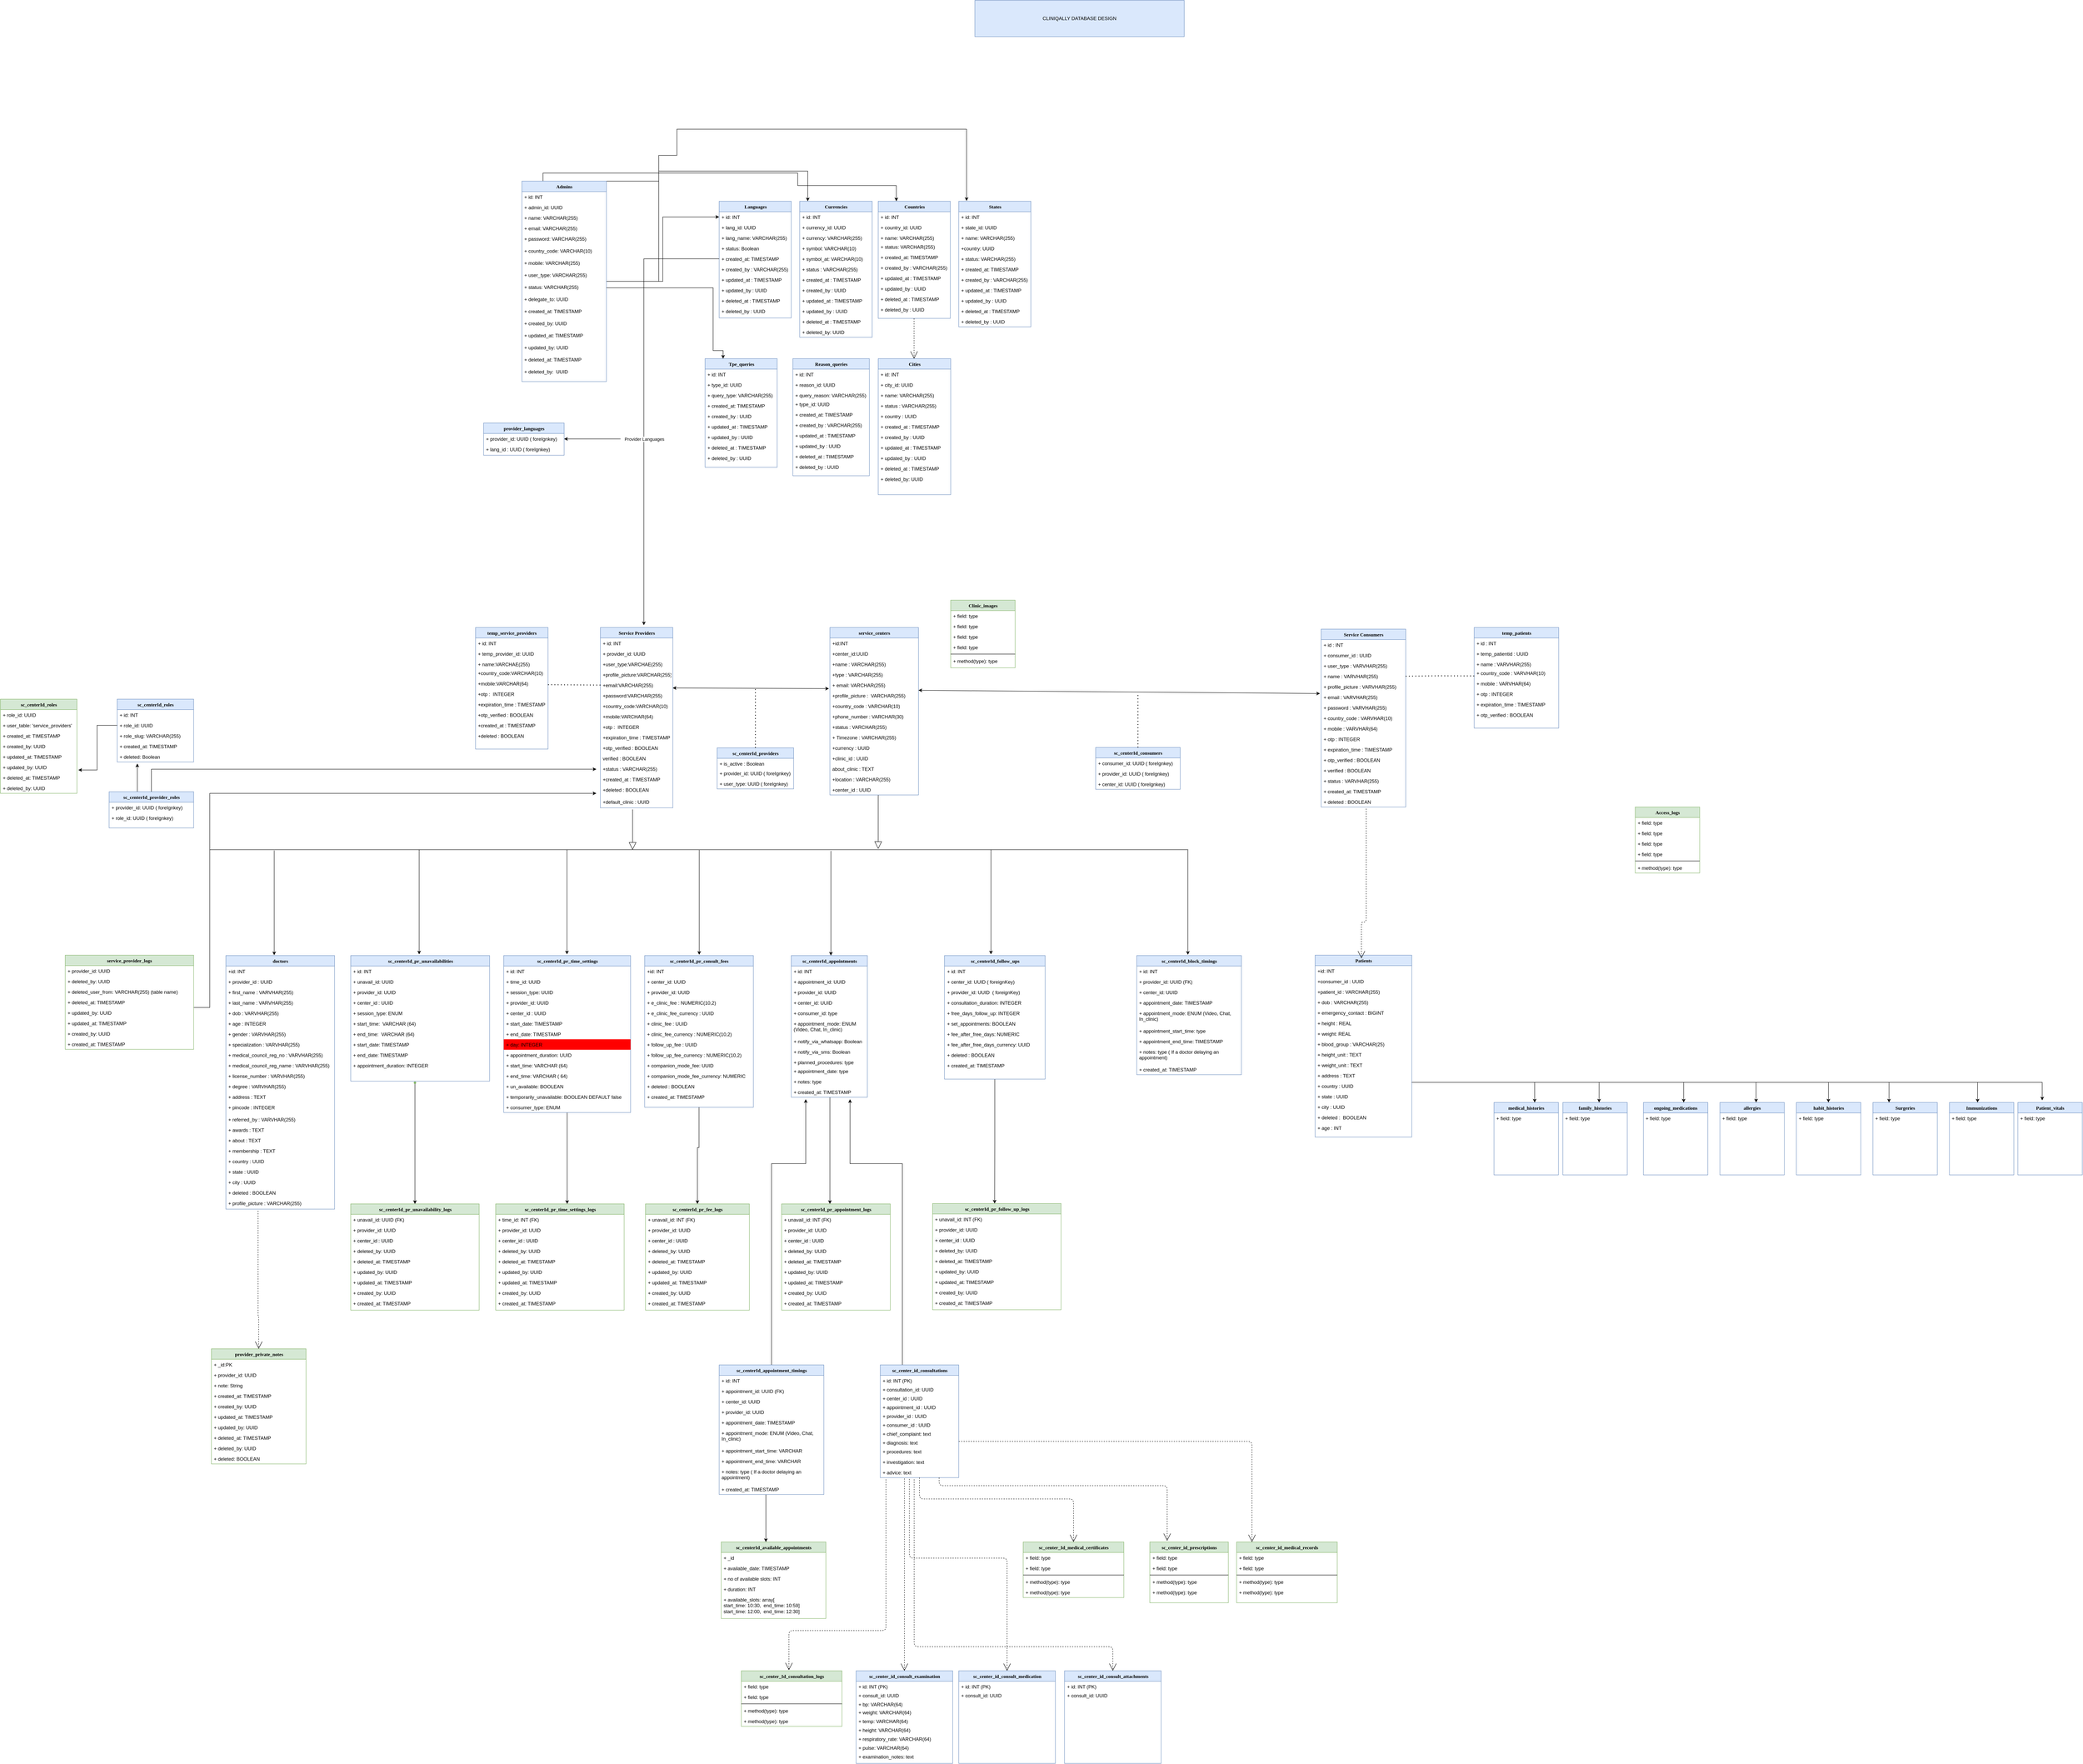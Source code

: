 <mxfile version="20.0.4" type="github">
  <diagram name="Page-1" id="9f46799a-70d6-7492-0946-bef42562c5a5">
    <mxGraphModel dx="3461" dy="2415" grid="1" gridSize="10" guides="1" tooltips="1" connect="1" arrows="1" fold="1" page="1" pageScale="1" pageWidth="1100" pageHeight="850" background="none" math="0" shadow="0">
      <root>
        <mxCell id="0" />
        <mxCell id="1" parent="0" />
        <mxCell id="Acfw7I61rkBb80w-PyN4-37" style="edgeStyle=orthogonalEdgeStyle;rounded=0;orthogonalLoop=1;jettySize=auto;html=1;entryX=0;entryY=0.5;entryDx=0;entryDy=0;" parent="1" source="78961159f06e98e8-17" target="78961159f06e98e8-31" edge="1">
          <mxGeometry relative="1" as="geometry" />
        </mxCell>
        <mxCell id="Acfw7I61rkBb80w-PyN4-41" style="edgeStyle=orthogonalEdgeStyle;rounded=0;orthogonalLoop=1;jettySize=auto;html=1;exitX=0.5;exitY=0;exitDx=0;exitDy=0;" parent="1" source="78961159f06e98e8-17" edge="1">
          <mxGeometry relative="1" as="geometry">
            <mxPoint x="565" y="-851" as="targetPoint" />
            <Array as="points">
              <mxPoint x="195" y="-926" />
              <mxPoint x="565" y="-926" />
            </Array>
          </mxGeometry>
        </mxCell>
        <mxCell id="Acfw7I61rkBb80w-PyN4-59" style="edgeStyle=orthogonalEdgeStyle;rounded=0;orthogonalLoop=1;jettySize=auto;html=1;exitX=0.25;exitY=0;exitDx=0;exitDy=0;" parent="1" source="78961159f06e98e8-17" edge="1">
          <mxGeometry relative="1" as="geometry">
            <mxPoint x="785" y="-851" as="targetPoint" />
            <Array as="points">
              <mxPoint x="-92" y="-921" />
              <mxPoint x="540" y="-921" />
              <mxPoint x="540" y="-890" />
              <mxPoint x="785" y="-890" />
            </Array>
          </mxGeometry>
        </mxCell>
        <mxCell id="Ec7ivINx5FtVV4y9R8vF-24" style="edgeStyle=orthogonalEdgeStyle;rounded=0;orthogonalLoop=1;jettySize=auto;html=1;entryX=0.108;entryY=-0.003;entryDx=0;entryDy=0;entryPerimeter=0;" parent="1" source="78961159f06e98e8-17" edge="1">
          <mxGeometry relative="1" as="geometry">
            <mxPoint x="959.44" y="-851.87" as="targetPoint" />
            <Array as="points">
              <mxPoint x="195" y="-965" />
              <mxPoint x="240" y="-965" />
              <mxPoint x="240" y="-1030" />
              <mxPoint x="959" y="-1030" />
            </Array>
          </mxGeometry>
        </mxCell>
        <mxCell id="78961159f06e98e8-17" value="Admins" style="swimlane;html=1;fontStyle=1;align=center;verticalAlign=top;childLayout=stackLayout;horizontal=1;startSize=26;horizontalStack=0;resizeParent=1;resizeLast=0;collapsible=1;marginBottom=0;swimlaneFillColor=#ffffff;rounded=0;shadow=0;comic=0;labelBackgroundColor=none;strokeWidth=1;fillColor=#dae8fc;fontFamily=Verdana;fontSize=12;strokeColor=#6c8ebf;" parent="1" vertex="1">
          <mxGeometry x="-145" y="-901" width="210" height="498" as="geometry" />
        </mxCell>
        <mxCell id="78961159f06e98e8-21" value="+ id: INT" style="text;html=1;strokeColor=none;fillColor=none;align=left;verticalAlign=top;spacingLeft=4;spacingRight=4;whiteSpace=wrap;overflow=hidden;rotatable=0;points=[[0,0.5],[1,0.5]];portConstraint=eastwest;" parent="78961159f06e98e8-17" vertex="1">
          <mxGeometry y="26" width="210" height="26" as="geometry" />
        </mxCell>
        <mxCell id="78961159f06e98e8-23" value="+ admin_id: UUID" style="text;html=1;strokeColor=none;fillColor=none;align=left;verticalAlign=top;spacingLeft=4;spacingRight=4;whiteSpace=wrap;overflow=hidden;rotatable=0;points=[[0,0.5],[1,0.5]];portConstraint=eastwest;" parent="78961159f06e98e8-17" vertex="1">
          <mxGeometry y="52" width="210" height="26" as="geometry" />
        </mxCell>
        <mxCell id="78961159f06e98e8-25" value="+ name: VARCHAR(255)" style="text;html=1;strokeColor=none;fillColor=none;align=left;verticalAlign=top;spacingLeft=4;spacingRight=4;whiteSpace=wrap;overflow=hidden;rotatable=0;points=[[0,0.5],[1,0.5]];portConstraint=eastwest;" parent="78961159f06e98e8-17" vertex="1">
          <mxGeometry y="78" width="210" height="26" as="geometry" />
        </mxCell>
        <mxCell id="78961159f06e98e8-26" value="+ email: VARCHAR(255)" style="text;html=1;strokeColor=none;fillColor=none;align=left;verticalAlign=top;spacingLeft=4;spacingRight=4;whiteSpace=wrap;overflow=hidden;rotatable=0;points=[[0,0.5],[1,0.5]];portConstraint=eastwest;" parent="78961159f06e98e8-17" vertex="1">
          <mxGeometry y="104" width="210" height="26" as="geometry" />
        </mxCell>
        <mxCell id="78961159f06e98e8-24" value="+ password: VARCHAR(255)&lt;br&gt;&lt;span style=&quot;color: rgba(0, 0, 0, 0); font-family: monospace; font-size: 0px;&quot;&gt;%3CmxGraphModel%3E%3Croot%3E%3CmxCell%20id%3D%220%22%2F%3E%3CmxCell%20id%3D%221%22%20parent%3D%220%22%2F%3E%3CmxCell%20id%3D%222%22%20value%3D%22%2B%20password%3A%20VARCHAR(255)%22%20style%3D%22text%3Bhtml%3D1%3BstrokeColor%3Dnone%3BfillColor%3Dnone%3Balign%3Dleft%3BverticalAlign%3Dtop%3BspacingLeft%3D4%3BspacingRight%3D4%3BwhiteSpace%3Dwrap%3Boverflow%3Dhidden%3Brotatable%3D0%3Bpoints%3D%5B%5B0%2C0.5%5D%2C%5B1%2C0.5%5D%5D%3BportConstraint%3Deastwest%3B%22%20vertex%3D%221%22%20parent%3D%221%22%3E%3CmxGeometry%20x%3D%2290%22%20y%3D%22213%22%20width%3D%22170%22%20height%3D%2230%22%20as%3D%22geometry%22%2F%3E%3C%2FmxCell%3E%3C%2Froot%3E%3C%2FmxGraphModel%3E&lt;br&gt;&lt;br&gt;&lt;/span&gt;" style="text;html=1;strokeColor=none;fillColor=none;align=left;verticalAlign=top;spacingLeft=4;spacingRight=4;whiteSpace=wrap;overflow=hidden;rotatable=0;points=[[0,0.5],[1,0.5]];portConstraint=eastwest;" parent="78961159f06e98e8-17" vertex="1">
          <mxGeometry y="130" width="210" height="30" as="geometry" />
        </mxCell>
        <mxCell id="Acfw7I61rkBb80w-PyN4-8" value="+ country_code: VARCHAR(10)&lt;br&gt;&lt;span style=&quot;color: rgba(0, 0, 0, 0); font-family: monospace; font-size: 0px;&quot;&gt;%3CmxGraphModel%3E%3Croot%3E%3CmxCell%20id%3D%220%22%2F%3E%3CmxCell%20id%3D%221%22%20parent%3D%220%22%2F%3E%3CmxCell%20id%3D%222%22%20value%3D%22%2B%20password%3A%20VARCHAR(255)%22%20style%3D%22text%3Bhtml%3D1%3BstrokeColor%3Dnone%3BfillColor%3Dnone%3Balign%3Dleft%3BverticalAlign%3Dtop%3BspacingLeft%3D4%3BspacingRight%3D4%3BwhiteSpace%3Dwrap%3Boverflow%3Dhidden%3Brotatable%3D0%3Bpoints%3D%5B%5B0%2C0.5%5D%2C%5B1%2C0.5%5D%5D%3BportConstraint%3Deastwest%3B%22%20vertex%3D%221%22%20parent%3D%221%22%3E%3CmxGeometry%20x%3D%2290%22%20y%3D%22213%22%20width%3D%22170%22%20height%3D%2230%22%20as%3D%22geometry%22%2F%3E%3C%2FmxCell%3E%3C%2Froot%3E%3C%2FmxGraphModel%3E&lt;br&gt;&lt;br&gt;&lt;/span&gt;" style="text;html=1;strokeColor=none;fillColor=none;align=left;verticalAlign=top;spacingLeft=4;spacingRight=4;whiteSpace=wrap;overflow=hidden;rotatable=0;points=[[0,0.5],[1,0.5]];portConstraint=eastwest;" parent="78961159f06e98e8-17" vertex="1">
          <mxGeometry y="160" width="210" height="30" as="geometry" />
        </mxCell>
        <mxCell id="Acfw7I61rkBb80w-PyN4-9" value="+ mobile: VARCHAR(255)&lt;br&gt;&lt;span style=&quot;color: rgba(0, 0, 0, 0); font-family: monospace; font-size: 0px;&quot;&gt;%3CmxGraphModel%3E%3Croot%3E%3CmxCell%20id%3D%220%22%2F%3E%3CmxCell%20id%3D%221%22%20parent%3D%220%22%2F%3E%3CmxCell%20id%3D%222%22%20value%3D%22%2B%20password%3A%20VARCHAR(255)%22%20style%3D%22text%3Bhtml%3D1%3BstrokeColor%3Dnone%3BfillColor%3Dnone%3Balign%3Dleft%3BverticalAlign%3Dtop%3BspacingLeft%3D4%3BspacingRight%3D4%3BwhiteSpace%3Dwrap%3Boverflow%3Dhidden%3Brotatable%3D0%3Bpoints%3D%5B%5B0%2C0.5%5D%2C%5B1%2C0.5%5D%5D%3BportConstraint%3Deastwest%3B%22%20vertex%3D%221%22%20parent%3D%221%22%3E%3CmxGeometry%20x%3D%2290%22%20y%3D%22213%22%20width%3D%22170%22%20height%3D%2230%22%20as%3D%22geometry%22%2F%3E%3C%2FmxCell%3E%3C%2Froot%3E%3C%2FmxGraphModel%3E&lt;br&gt;&lt;br&gt;&lt;/span&gt;" style="text;html=1;strokeColor=none;fillColor=none;align=left;verticalAlign=top;spacingLeft=4;spacingRight=4;whiteSpace=wrap;overflow=hidden;rotatable=0;points=[[0,0.5],[1,0.5]];portConstraint=eastwest;" parent="78961159f06e98e8-17" vertex="1">
          <mxGeometry y="190" width="210" height="30" as="geometry" />
        </mxCell>
        <mxCell id="Acfw7I61rkBb80w-PyN4-10" value="+ user_type: VARCHAR(255)&lt;br&gt;&lt;span style=&quot;color: rgba(0, 0, 0, 0); font-family: monospace; font-size: 0px;&quot;&gt;%3CmxGraphModel%3E%3Croot%3E%3CmxCell%20id%3D%220%22%2F%3E%3CmxCell%20id%3D%221%22%20parent%3D%220%22%2F%3E%3CmxCell%20id%3D%222%22%20value%3D%22%2B%20password%3A%20VARCHAR(255)%22%20style%3D%22text%3Bhtml%3D1%3BstrokeColor%3Dnone%3BfillColor%3Dnone%3Balign%3Dleft%3BverticalAlign%3Dtop%3BspacingLeft%3D4%3BspacingRight%3D4%3BwhiteSpace%3Dwrap%3Boverflow%3Dhidden%3Brotatable%3D0%3Bpoints%3D%5B%5B0%2C0.5%5D%2C%5B1%2C0.5%5D%5D%3BportConstraint%3Deastwest%3B%22%20vertex%3D%221%22%20parent%3D%221%22%3E%3CmxGeometry%20x%3D%2290%22%20y%3D%22213%22%20width%3D%22170%22%20height%3D%2230%22%20as%3D%22geometry%22%2F%3E%3C%2FmxCell%3E%3C%2Froot%3E%3C%2FmxGraphModel%3E&lt;br&gt;&lt;br&gt;&lt;/span&gt;" style="text;html=1;strokeColor=none;fillColor=none;align=left;verticalAlign=top;spacingLeft=4;spacingRight=4;whiteSpace=wrap;overflow=hidden;rotatable=0;points=[[0,0.5],[1,0.5]];portConstraint=eastwest;" parent="78961159f06e98e8-17" vertex="1">
          <mxGeometry y="220" width="210" height="30" as="geometry" />
        </mxCell>
        <mxCell id="Acfw7I61rkBb80w-PyN4-11" value="+ status: VARCHAR(255)&lt;br&gt;&lt;span style=&quot;color: rgba(0, 0, 0, 0); font-family: monospace; font-size: 0px;&quot;&gt;%3CmxGraphModel%3E%3Croot%3E%3CmxCell%20id%3D%220%22%2F%3E%3CmxCell%20id%3D%221%22%20parent%3D%220%22%2F%3E%3CmxCell%20id%3D%222%22%20value%3D%22%2B%20password%3A%20VARCHAR(255)%22%20style%3D%22text%3Bhtml%3D1%3BstrokeColor%3Dnone%3BfillColor%3Dnone%3Balign%3Dleft%3BverticalAlign%3Dtop%3BspacingLeft%3D4%3BspacingRight%3D4%3BwhiteSpace%3Dwrap%3Boverflow%3Dhidden%3Brotatable%3D0%3Bpoints%3D%5B%5B0%2C0.5%5D%2C%5B1%2C0.5%5D%5D%3BportConstraint%3Deastwest%3B%22%20vertex%3D%221%22%20parent%3D%221%22%3E%3CmxGeometry%20x%3D%2290%22%20y%3D%22213%22%20width%3D%22170%22%20height%3D%2230%22%20as%3D%22geometry%22%2F%3E%3C%2FmxCell%3E%3C%2Froot%3E%3C%2FmxGraphModel%3E&lt;br&gt;&lt;br&gt;&lt;/span&gt;" style="text;html=1;strokeColor=none;fillColor=none;align=left;verticalAlign=top;spacingLeft=4;spacingRight=4;whiteSpace=wrap;overflow=hidden;rotatable=0;points=[[0,0.5],[1,0.5]];portConstraint=eastwest;" parent="78961159f06e98e8-17" vertex="1">
          <mxGeometry y="250" width="210" height="30" as="geometry" />
        </mxCell>
        <mxCell id="Acfw7I61rkBb80w-PyN4-12" value="+ delegate_to: UUID&lt;br&gt;&lt;span style=&quot;color: rgba(0, 0, 0, 0); font-family: monospace; font-size: 0px;&quot;&gt;%3CmxGraphModel%3E%3Croot%3E%3CmxCell%20id%3D%220%22%2F%3E%3CmxCell%20id%3D%221%22%20parent%3D%220%22%2F%3E%3CmxCell%20id%3D%222%22%20value%3D%22%2B%20password%3A%20VARCHAR(255)%22%20style%3D%22text%3Bhtml%3D1%3BstrokeColor%3Dnone%3BfillColor%3Dnone%3Balign%3Dleft%3BverticalAlign%3Dtop%3BspacingLeft%3D4%3BspacingRight%3D4%3BwhiteSpace%3Dwrap%3Boverflow%3Dhidden%3Brotatable%3D0%3Bpoints%3D%5B%5B0%2C0.5%5D%2C%5B1%2C0.5%5D%5D%3BportConstraint%3Deastwest%3B%22%20vertex%3D%221%22%20parent%3D%221%22%3E%3CmxGeometry%20x%3D%2290%22%20y%3D%22213%22%20width%3D%22170%22%20height%3D%2230%22%20as%3D%22geometry%22%2F%3E%3C%2FmxCell%3E%3C%2Froot%3E%3C%2FmxGraphModel%3E&lt;br&gt;&lt;br&gt;&lt;/span&gt;" style="text;html=1;strokeColor=none;fillColor=none;align=left;verticalAlign=top;spacingLeft=4;spacingRight=4;whiteSpace=wrap;overflow=hidden;rotatable=0;points=[[0,0.5],[1,0.5]];portConstraint=eastwest;" parent="78961159f06e98e8-17" vertex="1">
          <mxGeometry y="280" width="210" height="30" as="geometry" />
        </mxCell>
        <mxCell id="Acfw7I61rkBb80w-PyN4-13" value="+ created_at: TIMESTAMP&lt;span style=&quot;color: rgba(0, 0, 0, 0); font-family: monospace; font-size: 0px;&quot;&gt;&lt;br&gt;&lt;/span&gt;" style="text;html=1;strokeColor=none;fillColor=none;align=left;verticalAlign=top;spacingLeft=4;spacingRight=4;whiteSpace=wrap;overflow=hidden;rotatable=0;points=[[0,0.5],[1,0.5]];portConstraint=eastwest;" parent="78961159f06e98e8-17" vertex="1">
          <mxGeometry y="310" width="210" height="30" as="geometry" />
        </mxCell>
        <mxCell id="Acfw7I61rkBb80w-PyN4-14" value="+ created_by: UUID&lt;br&gt;&lt;span style=&quot;color: rgba(0, 0, 0, 0); font-family: monospace; font-size: 0px;&quot;&gt;%3CmxGraphModel%3E%3Croot%3E%3CmxCell%20id%3D%220%22%2F%3E%3CmxCell%20id%3D%221%22%20parent%3D%220%22%2F%3E%3CmxCell%20id%3D%222%22%20value%3D%22%2B%20password%3A%20VARCHAR(255)%22%20style%3D%22text%3Bhtml%3D1%3BstrokeColor%3Dnone%3BfillColor%3Dnone%3Balign%3Dleft%3BverticalAlign%3Dtop%3BspacingLeft%3D4%3BspacingRight%3D4%3BwhiteSpace%3Dwrap%3Boverflow%3Dhidden%3Brotatable%3D0%3Bpoints%3D%5B%5B0%2C0.5%5D%2C%5B1%2C0.5%5D%5D%3BportConstraint%3Deastwest%3B%22%20vertex%3D%221%22%20parent%3D%221%22%3E%3CmxGeometry%20x%3D%2290%22%20y%3D%22213%22%20width%3D%22170%22%20height%3D%2230%22%20as%3D%22geometry%22%2F%3E%3C%2FmxCell%3E%3C%2Froot%3E%3C%2FmxGraphModel%3E&lt;br&gt;&lt;br&gt;&lt;/span&gt;" style="text;html=1;strokeColor=none;fillColor=none;align=left;verticalAlign=top;spacingLeft=4;spacingRight=4;whiteSpace=wrap;overflow=hidden;rotatable=0;points=[[0,0.5],[1,0.5]];portConstraint=eastwest;" parent="78961159f06e98e8-17" vertex="1">
          <mxGeometry y="340" width="210" height="30" as="geometry" />
        </mxCell>
        <mxCell id="Acfw7I61rkBb80w-PyN4-15" value="+ updated_at: TIMESTAMP&lt;span style=&quot;color: rgba(0, 0, 0, 0); font-family: monospace; font-size: 0px;&quot;&gt;&lt;br&gt;&lt;/span&gt;" style="text;html=1;strokeColor=none;fillColor=none;align=left;verticalAlign=top;spacingLeft=4;spacingRight=4;whiteSpace=wrap;overflow=hidden;rotatable=0;points=[[0,0.5],[1,0.5]];portConstraint=eastwest;" parent="78961159f06e98e8-17" vertex="1">
          <mxGeometry y="370" width="210" height="30" as="geometry" />
        </mxCell>
        <mxCell id="Acfw7I61rkBb80w-PyN4-16" value="+ updated_by: UUID&lt;br&gt;&lt;span style=&quot;color: rgba(0, 0, 0, 0); font-family: monospace; font-size: 0px;&quot;&gt;%3CmxGraphModel%3E%3Croot%3E%3CmxCell%20id%3D%220%22%2F%3E%3CmxCell%20id%3D%221%22%20parent%3D%220%22%2F%3E%3CmxCell%20id%3D%222%22%20value%3D%22%2B%20password%3A%20VARCHAR(255)%22%20style%3D%22text%3Bhtml%3D1%3BstrokeColor%3Dnone%3BfillColor%3Dnone%3Balign%3Dleft%3BverticalAlign%3Dtop%3BspacingLeft%3D4%3BspacingRight%3D4%3BwhiteSpace%3Dwrap%3Boverflow%3Dhidden%3Brotatable%3D0%3Bpoints%3D%5B%5B0%2C0.5%5D%2C%5B1%2C0.5%5D%5D%3BportConstraint%3Deastwest%3B%22%20vertex%3D%221%22%20parent%3D%221%22%3E%3CmxGeometry%20x%3D%2290%22%20y%3D%22213%22%20width%3D%22170%22%20height%3D%2230%22%20as%3D%22geometry%22%2F%3E%3C%2FmxCell%3E%3C%2Froot%3E%3C%2FmxGraphModel%3E&lt;br&gt;&lt;br&gt;&lt;/span&gt;" style="text;html=1;strokeColor=none;fillColor=none;align=left;verticalAlign=top;spacingLeft=4;spacingRight=4;whiteSpace=wrap;overflow=hidden;rotatable=0;points=[[0,0.5],[1,0.5]];portConstraint=eastwest;" parent="78961159f06e98e8-17" vertex="1">
          <mxGeometry y="400" width="210" height="30" as="geometry" />
        </mxCell>
        <mxCell id="Acfw7I61rkBb80w-PyN4-17" value="+ deleted_at: TIMESTAMP&lt;span style=&quot;color: rgba(0, 0, 0, 0); font-family: monospace; font-size: 0px;&quot;&gt;%3CmxGraphModel%3E%3Croot%3E%3CmxCell%20id%3D%220%22%2F%3E%3CmxCell%20id%3D%221%22%20parent%3D%220%22%2F%3E%3CmxCell%20id%3D%222%22%20value%3D%22%2B%20password%3A%20VARCHAR(255)%22%20style%3D%22text%3Bhtml%3D1%3BstrokeColor%3Dnone%3BfillColor%3Dnone%3Balign%3Dleft%3BverticalAlign%3Dtop%3BspacingLeft%3D4%3BspacingRight%3D4%3BwhiteSpace%3Dwrap%3Boverflow%3Dhidden%3Brotatable%3D0%3Bpoints%3D%5B%5B0%2C0.5%5D%2C%5B1%2C0.5%5D%5D%3BportConstraint%3Deastwest%3B%22%20vertex%3D%221%22%20parent%3D%221%22%3E%3CmxGeometry%20x%3D%2290%22%20y%3D%22213%22%20width%3D%22170%22%20height%3D%2230%22%20as%3D%22geometry%22%2F%3E%3C%2FmxCell%3E%3C%2Froot%3E%3C%2FmxGraphModel%3E&lt;br&gt;&lt;br&gt;&lt;/span&gt;" style="text;html=1;strokeColor=none;fillColor=none;align=left;verticalAlign=top;spacingLeft=4;spacingRight=4;whiteSpace=wrap;overflow=hidden;rotatable=0;points=[[0,0.5],[1,0.5]];portConstraint=eastwest;" parent="78961159f06e98e8-17" vertex="1">
          <mxGeometry y="430" width="210" height="30" as="geometry" />
        </mxCell>
        <mxCell id="Acfw7I61rkBb80w-PyN4-18" value="+ deleted_by:&amp;nbsp; UUID&lt;br&gt;&lt;span style=&quot;color: rgba(0, 0, 0, 0); font-family: monospace; font-size: 0px;&quot;&gt;%3CmxGraphModel%3E%3Croot%3E%3CmxCell%20id%3D%220%22%2F%3E%3CmxCell%20id%3D%221%22%20parent%3D%220%22%2F%3E%3CmxCell%20id%3D%222%22%20value%3D%22%2B%20password%3A%20VARCHAR(255)%22%20style%3D%22text%3Bhtml%3D1%3BstrokeColor%3Dnone%3BfillColor%3Dnone%3Balign%3Dleft%3BverticalAlign%3Dtop%3BspacingLeft%3D4%3BspacingRight%3D4%3BwhiteSpace%3Dwrap%3Boverflow%3Dhidden%3Brotatable%3D0%3Bpoints%3D%5B%5B0%2C0.5%5D%2C%5B1%2C0.5%5D%5D%3BportConstraint%3Deastwest%3B%22%20vertex%3D%221%22%20parent%3D%221%22%3E%3CmxGeometry%20x%3D%2290%22%20y%3D%22213%22%20width%3D%22170%22%20height%3D%2230%22%20as%3D%22geometry%22%2F%3E%3C%2FmxCell%3E%3C%2Froot%3E%3C%2FmxGraphModel%3E&lt;br&gt;&lt;/span&gt;&lt;span style=&quot;color: rgba(0, 0, 0, 0); font-family: monospace; font-size: 0px;&quot;&gt;%3CmxGraphModel%3E%3Croot%3E%3CmxCell%20id%3D%220%22%2F%3E%3CmxCell%20id%3D%221%22%20parent%3D%220%22%2F%3E%3CmxCell%20id%3D%222%22%20value%3D%22%2B%20password%3A%20VARCHAR(255)%22%20style%3D%22text%3Bhtml%3D1%3BstrokeColor%3Dnone%3BfillColor%3Dnone%3Balign%3Dleft%3BverticalAlign%3Dtop%3BspacingLeft%3D4%3BspacingRight%3D4%3BwhiteSpace%3Dwrap%3Boverflow%3Dhidden%3Brotatable%3D0%3Bpoints%3D%5B%5B0%2C0.5%5D%2C%5B1%2C0.5%5D%5D%3BportConstraint%3Deastwest%3B%22%20vertex%3D%221%22%20parent%3D%221%22%3E%3CmxGeometry%20x%3D%2290%22%20y%3D%22213%22%20width%3D%22170%22%20height%3D%2230%22%20as%3D%22geometry%22%2F%3E%3C%2FmxCell%3E%3C%2Froot%3E%3C%2FmxGraphModel%3E&lt;br&gt;&lt;br&gt;&lt;/span&gt;" style="text;html=1;strokeColor=none;fillColor=none;align=left;verticalAlign=top;spacingLeft=4;spacingRight=4;whiteSpace=wrap;overflow=hidden;rotatable=0;points=[[0,0.5],[1,0.5]];portConstraint=eastwest;" parent="78961159f06e98e8-17" vertex="1">
          <mxGeometry y="460" width="210" height="30" as="geometry" />
        </mxCell>
        <mxCell id="78961159f06e98e8-30" value="Languages" style="swimlane;html=1;fontStyle=1;align=center;verticalAlign=top;childLayout=stackLayout;horizontal=1;startSize=26;horizontalStack=0;resizeParent=1;resizeLast=0;collapsible=1;marginBottom=0;swimlaneFillColor=#ffffff;rounded=0;shadow=0;comic=0;labelBackgroundColor=none;strokeWidth=1;fillColor=#dae8fc;fontFamily=Verdana;fontSize=12;strokeColor=#6c8ebf;" parent="1" vertex="1">
          <mxGeometry x="345" y="-851" width="179.03" height="290" as="geometry">
            <mxRectangle x="275" y="-611" width="110" height="26" as="alternateBounds" />
          </mxGeometry>
        </mxCell>
        <mxCell id="78961159f06e98e8-31" value="+ id: INT" style="text;html=1;strokeColor=none;fillColor=none;align=left;verticalAlign=top;spacingLeft=4;spacingRight=4;whiteSpace=wrap;overflow=hidden;rotatable=0;points=[[0,0.5],[1,0.5]];portConstraint=eastwest;" parent="78961159f06e98e8-30" vertex="1">
          <mxGeometry y="26" width="179.03" height="26" as="geometry" />
        </mxCell>
        <mxCell id="78961159f06e98e8-32" value="+ lang_id: UUID" style="text;html=1;strokeColor=none;fillColor=none;align=left;verticalAlign=top;spacingLeft=4;spacingRight=4;whiteSpace=wrap;overflow=hidden;rotatable=0;points=[[0,0.5],[1,0.5]];portConstraint=eastwest;" parent="78961159f06e98e8-30" vertex="1">
          <mxGeometry y="52" width="179.03" height="26" as="geometry" />
        </mxCell>
        <mxCell id="78961159f06e98e8-33" value="+ lang_name: VARCHAR(255)" style="text;html=1;strokeColor=none;fillColor=none;align=left;verticalAlign=top;spacingLeft=4;spacingRight=4;whiteSpace=wrap;overflow=hidden;rotatable=0;points=[[0,0.5],[1,0.5]];portConstraint=eastwest;" parent="78961159f06e98e8-30" vertex="1">
          <mxGeometry y="78" width="179.03" height="26" as="geometry" />
        </mxCell>
        <mxCell id="78961159f06e98e8-34" value="+ status: Boolean" style="text;html=1;strokeColor=none;fillColor=none;align=left;verticalAlign=top;spacingLeft=4;spacingRight=4;whiteSpace=wrap;overflow=hidden;rotatable=0;points=[[0,0.5],[1,0.5]];portConstraint=eastwest;" parent="78961159f06e98e8-30" vertex="1">
          <mxGeometry y="104" width="179.03" height="26" as="geometry" />
        </mxCell>
        <mxCell id="78961159f06e98e8-36" value="+ created_at: TIMESTAMP" style="text;html=1;strokeColor=none;fillColor=none;align=left;verticalAlign=top;spacingLeft=4;spacingRight=4;whiteSpace=wrap;overflow=hidden;rotatable=0;points=[[0,0.5],[1,0.5]];portConstraint=eastwest;" parent="78961159f06e98e8-30" vertex="1">
          <mxGeometry y="130" width="179.03" height="26" as="geometry" />
        </mxCell>
        <mxCell id="78961159f06e98e8-37" value="+ created_by : VARCHAR(255)" style="text;html=1;strokeColor=none;fillColor=none;align=left;verticalAlign=top;spacingLeft=4;spacingRight=4;whiteSpace=wrap;overflow=hidden;rotatable=0;points=[[0,0.5],[1,0.5]];portConstraint=eastwest;" parent="78961159f06e98e8-30" vertex="1">
          <mxGeometry y="156" width="179.03" height="26" as="geometry" />
        </mxCell>
        <mxCell id="Acfw7I61rkBb80w-PyN4-32" value="+ updated_at : TIMESTAMP" style="text;html=1;strokeColor=none;fillColor=none;align=left;verticalAlign=top;spacingLeft=4;spacingRight=4;whiteSpace=wrap;overflow=hidden;rotatable=0;points=[[0,0.5],[1,0.5]];portConstraint=eastwest;" parent="78961159f06e98e8-30" vertex="1">
          <mxGeometry y="182" width="179.03" height="26" as="geometry" />
        </mxCell>
        <mxCell id="Acfw7I61rkBb80w-PyN4-33" value="+ updated_by : UUID" style="text;html=1;strokeColor=none;fillColor=none;align=left;verticalAlign=top;spacingLeft=4;spacingRight=4;whiteSpace=wrap;overflow=hidden;rotatable=0;points=[[0,0.5],[1,0.5]];portConstraint=eastwest;" parent="78961159f06e98e8-30" vertex="1">
          <mxGeometry y="208" width="179.03" height="26" as="geometry" />
        </mxCell>
        <mxCell id="Acfw7I61rkBb80w-PyN4-34" value="+ deleted_at : TIMESTAMP" style="text;html=1;strokeColor=none;fillColor=none;align=left;verticalAlign=top;spacingLeft=4;spacingRight=4;whiteSpace=wrap;overflow=hidden;rotatable=0;points=[[0,0.5],[1,0.5]];portConstraint=eastwest;" parent="78961159f06e98e8-30" vertex="1">
          <mxGeometry y="234" width="179.03" height="26" as="geometry" />
        </mxCell>
        <mxCell id="Acfw7I61rkBb80w-PyN4-35" value="+ deleted_by : UUID" style="text;html=1;strokeColor=none;fillColor=none;align=left;verticalAlign=top;spacingLeft=4;spacingRight=4;whiteSpace=wrap;overflow=hidden;rotatable=0;points=[[0,0.5],[1,0.5]];portConstraint=eastwest;" parent="78961159f06e98e8-30" vertex="1">
          <mxGeometry y="260" width="179.03" height="26" as="geometry" />
        </mxCell>
        <mxCell id="78961159f06e98e8-56" value="sc_centerId_pr_consult_fees" style="swimlane;html=1;fontStyle=1;align=center;verticalAlign=top;childLayout=stackLayout;horizontal=1;startSize=26;horizontalStack=0;resizeParent=1;resizeLast=0;collapsible=1;marginBottom=0;swimlaneFillColor=#ffffff;rounded=0;shadow=0;comic=0;labelBackgroundColor=none;strokeWidth=1;fillColor=#dae8fc;fontFamily=Verdana;fontSize=12;strokeColor=#6c8ebf;" parent="1" vertex="1">
          <mxGeometry x="160" y="1023" width="270" height="377" as="geometry">
            <mxRectangle x="20" y="1040" width="150" height="26" as="alternateBounds" />
          </mxGeometry>
        </mxCell>
        <mxCell id="78961159f06e98e8-57" value="+id: INT" style="text;html=1;strokeColor=none;fillColor=none;align=left;verticalAlign=top;spacingLeft=4;spacingRight=4;whiteSpace=wrap;overflow=hidden;rotatable=0;points=[[0,0.5],[1,0.5]];portConstraint=eastwest;" parent="78961159f06e98e8-56" vertex="1">
          <mxGeometry y="26" width="270" height="26" as="geometry" />
        </mxCell>
        <mxCell id="78961159f06e98e8-58" value="+ center_id: UUID" style="text;html=1;strokeColor=none;fillColor=none;align=left;verticalAlign=top;spacingLeft=4;spacingRight=4;whiteSpace=wrap;overflow=hidden;rotatable=0;points=[[0,0.5],[1,0.5]];portConstraint=eastwest;" parent="78961159f06e98e8-56" vertex="1">
          <mxGeometry y="52" width="270" height="26" as="geometry" />
        </mxCell>
        <mxCell id="78961159f06e98e8-59" value="+ provider_id: UUID" style="text;html=1;strokeColor=none;fillColor=none;align=left;verticalAlign=top;spacingLeft=4;spacingRight=4;whiteSpace=wrap;overflow=hidden;rotatable=0;points=[[0,0.5],[1,0.5]];portConstraint=eastwest;" parent="78961159f06e98e8-56" vertex="1">
          <mxGeometry y="78" width="270" height="26" as="geometry" />
        </mxCell>
        <mxCell id="78961159f06e98e8-60" value="+ e_clinic_fee : NUMERIC(10,2)" style="text;html=1;strokeColor=none;fillColor=none;align=left;verticalAlign=top;spacingLeft=4;spacingRight=4;whiteSpace=wrap;overflow=hidden;rotatable=0;points=[[0,0.5],[1,0.5]];portConstraint=eastwest;" parent="78961159f06e98e8-56" vertex="1">
          <mxGeometry y="104" width="270" height="26" as="geometry" />
        </mxCell>
        <mxCell id="78961159f06e98e8-61" value="+ e_clinic_fee_currency : UUID" style="text;html=1;strokeColor=none;fillColor=none;align=left;verticalAlign=top;spacingLeft=4;spacingRight=4;whiteSpace=wrap;overflow=hidden;rotatable=0;points=[[0,0.5],[1,0.5]];portConstraint=eastwest;" parent="78961159f06e98e8-56" vertex="1">
          <mxGeometry y="130" width="270" height="26" as="geometry" />
        </mxCell>
        <mxCell id="78961159f06e98e8-62" value="+ clinic_fee : UUID" style="text;html=1;strokeColor=none;fillColor=none;align=left;verticalAlign=top;spacingLeft=4;spacingRight=4;whiteSpace=wrap;overflow=hidden;rotatable=0;points=[[0,0.5],[1,0.5]];portConstraint=eastwest;" parent="78961159f06e98e8-56" vertex="1">
          <mxGeometry y="156" width="270" height="26" as="geometry" />
        </mxCell>
        <mxCell id="78961159f06e98e8-63" value="+ clinic_fee_currency : NUMERIC(10,2)" style="text;html=1;strokeColor=none;fillColor=none;align=left;verticalAlign=top;spacingLeft=4;spacingRight=4;whiteSpace=wrap;overflow=hidden;rotatable=0;points=[[0,0.5],[1,0.5]];portConstraint=eastwest;" parent="78961159f06e98e8-56" vertex="1">
          <mxGeometry y="182" width="270" height="26" as="geometry" />
        </mxCell>
        <mxCell id="iVJAnZF6-zaZHpeOEtyf-143" value="+ follow_up_fee : UUID" style="text;html=1;strokeColor=none;fillColor=none;align=left;verticalAlign=top;spacingLeft=4;spacingRight=4;whiteSpace=wrap;overflow=hidden;rotatable=0;points=[[0,0.5],[1,0.5]];portConstraint=eastwest;" parent="78961159f06e98e8-56" vertex="1">
          <mxGeometry y="208" width="270" height="26" as="geometry" />
        </mxCell>
        <mxCell id="iVJAnZF6-zaZHpeOEtyf-145" value="+ follow_up_fee_currency&amp;nbsp;: NUMERIC(10,2)" style="text;html=1;strokeColor=none;fillColor=none;align=left;verticalAlign=top;spacingLeft=4;spacingRight=4;whiteSpace=wrap;overflow=hidden;rotatable=0;points=[[0,0.5],[1,0.5]];portConstraint=eastwest;" parent="78961159f06e98e8-56" vertex="1">
          <mxGeometry y="234" width="270" height="26" as="geometry" />
        </mxCell>
        <mxCell id="iVJAnZF6-zaZHpeOEtyf-146" value="+ companion_mode_fee: UUID" style="text;html=1;strokeColor=none;fillColor=none;align=left;verticalAlign=top;spacingLeft=4;spacingRight=4;whiteSpace=wrap;overflow=hidden;rotatable=0;points=[[0,0.5],[1,0.5]];portConstraint=eastwest;" parent="78961159f06e98e8-56" vertex="1">
          <mxGeometry y="260" width="270" height="26" as="geometry" />
        </mxCell>
        <mxCell id="iVJAnZF6-zaZHpeOEtyf-147" value="+ companion_mode_fee_currency: NUMERIC" style="text;html=1;strokeColor=none;fillColor=none;align=left;verticalAlign=top;spacingLeft=4;spacingRight=4;whiteSpace=wrap;overflow=hidden;rotatable=0;points=[[0,0.5],[1,0.5]];portConstraint=eastwest;" parent="78961159f06e98e8-56" vertex="1">
          <mxGeometry y="286" width="270" height="26" as="geometry" />
        </mxCell>
        <mxCell id="iVJAnZF6-zaZHpeOEtyf-148" value="+ deleted : BOOLEAN" style="text;html=1;strokeColor=none;fillColor=none;align=left;verticalAlign=top;spacingLeft=4;spacingRight=4;whiteSpace=wrap;overflow=hidden;rotatable=0;points=[[0,0.5],[1,0.5]];portConstraint=eastwest;" parent="78961159f06e98e8-56" vertex="1">
          <mxGeometry y="312" width="270" height="26" as="geometry" />
        </mxCell>
        <mxCell id="iVJAnZF6-zaZHpeOEtyf-149" value="+ created_at: TIMESTAMP" style="text;html=1;strokeColor=none;fillColor=none;align=left;verticalAlign=top;spacingLeft=4;spacingRight=4;whiteSpace=wrap;overflow=hidden;rotatable=0;points=[[0,0.5],[1,0.5]];portConstraint=eastwest;" parent="78961159f06e98e8-56" vertex="1">
          <mxGeometry y="338" width="270" height="26" as="geometry" />
        </mxCell>
        <mxCell id="qagPeDwhxUTpzyQyiEuo-172" value="" style="edgeStyle=orthogonalEdgeStyle;rounded=0;orthogonalLoop=1;jettySize=auto;html=1;" parent="1" edge="1">
          <mxGeometry relative="1" as="geometry">
            <mxPoint x="-760" y="762" as="sourcePoint" />
            <mxPoint x="-760" y="1022" as="targetPoint" />
          </mxGeometry>
        </mxCell>
        <mxCell id="78961159f06e98e8-69" value="doctors" style="swimlane;html=1;fontStyle=1;align=center;verticalAlign=top;childLayout=stackLayout;horizontal=1;startSize=26;horizontalStack=0;resizeParent=1;resizeLast=0;collapsible=1;marginBottom=0;swimlaneFillColor=#ffffff;rounded=0;shadow=0;comic=0;labelBackgroundColor=none;strokeWidth=1;fillColor=#dae8fc;fontFamily=Verdana;fontSize=12;strokeColor=#6c8ebf;" parent="1" vertex="1">
          <mxGeometry x="-880" y="1023" width="270" height="630" as="geometry" />
        </mxCell>
        <mxCell id="78961159f06e98e8-79" value="+id: INT" style="text;html=1;strokeColor=none;fillColor=none;align=left;verticalAlign=top;spacingLeft=4;spacingRight=4;whiteSpace=wrap;overflow=hidden;rotatable=0;points=[[0,0.5],[1,0.5]];portConstraint=eastwest;" parent="78961159f06e98e8-69" vertex="1">
          <mxGeometry y="26" width="270" height="26" as="geometry" />
        </mxCell>
        <mxCell id="78961159f06e98e8-80" value="+ provider_id : UUID" style="text;html=1;strokeColor=none;fillColor=none;align=left;verticalAlign=top;spacingLeft=4;spacingRight=4;whiteSpace=wrap;overflow=hidden;rotatable=0;points=[[0,0.5],[1,0.5]];portConstraint=eastwest;" parent="78961159f06e98e8-69" vertex="1">
          <mxGeometry y="52" width="270" height="26" as="geometry" />
        </mxCell>
        <mxCell id="78961159f06e98e8-81" value="+ first_name : VARVHAR(255)" style="text;html=1;strokeColor=none;fillColor=none;align=left;verticalAlign=top;spacingLeft=4;spacingRight=4;whiteSpace=wrap;overflow=hidden;rotatable=0;points=[[0,0.5],[1,0.5]];portConstraint=eastwest;" parent="78961159f06e98e8-69" vertex="1">
          <mxGeometry y="78" width="270" height="26" as="geometry" />
        </mxCell>
        <mxCell id="78961159f06e98e8-70" value="+ last_name : VARVHAR(255)" style="text;html=1;strokeColor=none;fillColor=none;align=left;verticalAlign=top;spacingLeft=4;spacingRight=4;whiteSpace=wrap;overflow=hidden;rotatable=0;points=[[0,0.5],[1,0.5]];portConstraint=eastwest;" parent="78961159f06e98e8-69" vertex="1">
          <mxGeometry y="104" width="270" height="26" as="geometry" />
        </mxCell>
        <mxCell id="78961159f06e98e8-71" value="+ dob : VARVHAR(255)" style="text;html=1;strokeColor=none;fillColor=none;align=left;verticalAlign=top;spacingLeft=4;spacingRight=4;whiteSpace=wrap;overflow=hidden;rotatable=0;points=[[0,0.5],[1,0.5]];portConstraint=eastwest;" parent="78961159f06e98e8-69" vertex="1">
          <mxGeometry y="130" width="270" height="26" as="geometry" />
        </mxCell>
        <mxCell id="78961159f06e98e8-72" value="+ age : INTEGER" style="text;html=1;strokeColor=none;fillColor=none;align=left;verticalAlign=top;spacingLeft=4;spacingRight=4;whiteSpace=wrap;overflow=hidden;rotatable=0;points=[[0,0.5],[1,0.5]];portConstraint=eastwest;" parent="78961159f06e98e8-69" vertex="1">
          <mxGeometry y="156" width="270" height="26" as="geometry" />
        </mxCell>
        <mxCell id="78961159f06e98e8-74" value="+ gender : VARVHAR(255)" style="text;html=1;strokeColor=none;fillColor=none;align=left;verticalAlign=top;spacingLeft=4;spacingRight=4;whiteSpace=wrap;overflow=hidden;rotatable=0;points=[[0,0.5],[1,0.5]];portConstraint=eastwest;" parent="78961159f06e98e8-69" vertex="1">
          <mxGeometry y="182" width="270" height="26" as="geometry" />
        </mxCell>
        <mxCell id="78961159f06e98e8-75" value="+ specialization : VARVHAR(255)" style="text;html=1;strokeColor=none;fillColor=none;align=left;verticalAlign=top;spacingLeft=4;spacingRight=4;whiteSpace=wrap;overflow=hidden;rotatable=0;points=[[0,0.5],[1,0.5]];portConstraint=eastwest;" parent="78961159f06e98e8-69" vertex="1">
          <mxGeometry y="208" width="270" height="26" as="geometry" />
        </mxCell>
        <mxCell id="iVJAnZF6-zaZHpeOEtyf-111" value="+ medical_council_reg_no : VARVHAR(255)" style="text;html=1;strokeColor=none;fillColor=none;align=left;verticalAlign=top;spacingLeft=4;spacingRight=4;whiteSpace=wrap;overflow=hidden;rotatable=0;points=[[0,0.5],[1,0.5]];portConstraint=eastwest;" parent="78961159f06e98e8-69" vertex="1">
          <mxGeometry y="234" width="270" height="26" as="geometry" />
        </mxCell>
        <mxCell id="iVJAnZF6-zaZHpeOEtyf-110" value="+ medical_council_reg_name : VARVHAR(255)" style="text;html=1;strokeColor=none;fillColor=none;align=left;verticalAlign=top;spacingLeft=4;spacingRight=4;whiteSpace=wrap;overflow=hidden;rotatable=0;points=[[0,0.5],[1,0.5]];portConstraint=eastwest;" parent="78961159f06e98e8-69" vertex="1">
          <mxGeometry y="260" width="270" height="26" as="geometry" />
        </mxCell>
        <mxCell id="78961159f06e98e8-76" value="+ license_number : VARVHAR(255)" style="text;html=1;strokeColor=none;fillColor=none;align=left;verticalAlign=top;spacingLeft=4;spacingRight=4;whiteSpace=wrap;overflow=hidden;rotatable=0;points=[[0,0.5],[1,0.5]];portConstraint=eastwest;" parent="78961159f06e98e8-69" vertex="1">
          <mxGeometry y="286" width="270" height="26" as="geometry" />
        </mxCell>
        <mxCell id="iVJAnZF6-zaZHpeOEtyf-124" value="+ degree : VARVHAR(255)" style="text;html=1;strokeColor=none;fillColor=none;align=left;verticalAlign=top;spacingLeft=4;spacingRight=4;whiteSpace=wrap;overflow=hidden;rotatable=0;points=[[0,0.5],[1,0.5]];portConstraint=eastwest;" parent="78961159f06e98e8-69" vertex="1">
          <mxGeometry y="312" width="270" height="26" as="geometry" />
        </mxCell>
        <mxCell id="iVJAnZF6-zaZHpeOEtyf-125" value="+ address : TEXT" style="text;html=1;strokeColor=none;fillColor=none;align=left;verticalAlign=top;spacingLeft=4;spacingRight=4;whiteSpace=wrap;overflow=hidden;rotatable=0;points=[[0,0.5],[1,0.5]];portConstraint=eastwest;" parent="78961159f06e98e8-69" vertex="1">
          <mxGeometry y="338" width="270" height="26" as="geometry" />
        </mxCell>
        <mxCell id="iVJAnZF6-zaZHpeOEtyf-126" value="+ pincode : INTEGER" style="text;html=1;strokeColor=none;fillColor=none;align=left;verticalAlign=top;spacingLeft=4;spacingRight=4;whiteSpace=wrap;overflow=hidden;rotatable=0;points=[[0,0.5],[1,0.5]];portConstraint=eastwest;" parent="78961159f06e98e8-69" vertex="1">
          <mxGeometry y="364" width="270" height="30" as="geometry" />
        </mxCell>
        <mxCell id="iVJAnZF6-zaZHpeOEtyf-127" value="+ referred_by : VARVHAR(255)" style="text;html=1;strokeColor=none;fillColor=none;align=left;verticalAlign=top;spacingLeft=4;spacingRight=4;whiteSpace=wrap;overflow=hidden;rotatable=0;points=[[0,0.5],[1,0.5]];portConstraint=eastwest;" parent="78961159f06e98e8-69" vertex="1">
          <mxGeometry y="394" width="270" height="26" as="geometry" />
        </mxCell>
        <mxCell id="iVJAnZF6-zaZHpeOEtyf-128" value="+ awards : TEXT" style="text;html=1;strokeColor=none;fillColor=none;align=left;verticalAlign=top;spacingLeft=4;spacingRight=4;whiteSpace=wrap;overflow=hidden;rotatable=0;points=[[0,0.5],[1,0.5]];portConstraint=eastwest;" parent="78961159f06e98e8-69" vertex="1">
          <mxGeometry y="420" width="270" height="26" as="geometry" />
        </mxCell>
        <mxCell id="iVJAnZF6-zaZHpeOEtyf-129" value="+ about : TEXT" style="text;html=1;strokeColor=none;fillColor=none;align=left;verticalAlign=top;spacingLeft=4;spacingRight=4;whiteSpace=wrap;overflow=hidden;rotatable=0;points=[[0,0.5],[1,0.5]];portConstraint=eastwest;" parent="78961159f06e98e8-69" vertex="1">
          <mxGeometry y="446" width="270" height="26" as="geometry" />
        </mxCell>
        <mxCell id="iVJAnZF6-zaZHpeOEtyf-130" value="+ membership : TEXT" style="text;html=1;strokeColor=none;fillColor=none;align=left;verticalAlign=top;spacingLeft=4;spacingRight=4;whiteSpace=wrap;overflow=hidden;rotatable=0;points=[[0,0.5],[1,0.5]];portConstraint=eastwest;" parent="78961159f06e98e8-69" vertex="1">
          <mxGeometry y="472" width="270" height="26" as="geometry" />
        </mxCell>
        <mxCell id="iVJAnZF6-zaZHpeOEtyf-131" value="+ country : UUID" style="text;html=1;strokeColor=none;fillColor=none;align=left;verticalAlign=top;spacingLeft=4;spacingRight=4;whiteSpace=wrap;overflow=hidden;rotatable=0;points=[[0,0.5],[1,0.5]];portConstraint=eastwest;" parent="78961159f06e98e8-69" vertex="1">
          <mxGeometry y="498" width="270" height="26" as="geometry" />
        </mxCell>
        <mxCell id="iVJAnZF6-zaZHpeOEtyf-141" value="+ state : UUID" style="text;html=1;strokeColor=none;fillColor=none;align=left;verticalAlign=top;spacingLeft=4;spacingRight=4;whiteSpace=wrap;overflow=hidden;rotatable=0;points=[[0,0.5],[1,0.5]];portConstraint=eastwest;" parent="78961159f06e98e8-69" vertex="1">
          <mxGeometry y="524" width="270" height="26" as="geometry" />
        </mxCell>
        <mxCell id="iVJAnZF6-zaZHpeOEtyf-140" value="+ city : UUID" style="text;html=1;strokeColor=none;fillColor=none;align=left;verticalAlign=top;spacingLeft=4;spacingRight=4;whiteSpace=wrap;overflow=hidden;rotatable=0;points=[[0,0.5],[1,0.5]];portConstraint=eastwest;" parent="78961159f06e98e8-69" vertex="1">
          <mxGeometry y="550" width="270" height="26" as="geometry" />
        </mxCell>
        <mxCell id="iVJAnZF6-zaZHpeOEtyf-139" value="+ deleted : BOOLEAN" style="text;html=1;strokeColor=none;fillColor=none;align=left;verticalAlign=top;spacingLeft=4;spacingRight=4;whiteSpace=wrap;overflow=hidden;rotatable=0;points=[[0,0.5],[1,0.5]];portConstraint=eastwest;" parent="78961159f06e98e8-69" vertex="1">
          <mxGeometry y="576" width="270" height="26" as="geometry" />
        </mxCell>
        <mxCell id="iVJAnZF6-zaZHpeOEtyf-132" value="+ profile_picture : VARCHAR(255)" style="text;html=1;strokeColor=none;fillColor=none;align=left;verticalAlign=top;spacingLeft=4;spacingRight=4;whiteSpace=wrap;overflow=hidden;rotatable=0;points=[[0,0.5],[1,0.5]];portConstraint=eastwest;" parent="78961159f06e98e8-69" vertex="1">
          <mxGeometry y="602" width="270" height="26" as="geometry" />
        </mxCell>
        <mxCell id="78961159f06e98e8-95" value="Service Consumers" style="swimlane;html=1;fontStyle=1;align=center;verticalAlign=top;childLayout=stackLayout;horizontal=1;startSize=26;horizontalStack=0;resizeParent=1;resizeLast=0;collapsible=1;marginBottom=0;swimlaneFillColor=#ffffff;rounded=0;shadow=0;comic=0;labelBackgroundColor=none;strokeWidth=1;fillColor=#dae8fc;fontFamily=Verdana;fontSize=12;strokeColor=#6c8ebf;" parent="1" vertex="1">
          <mxGeometry x="1840" y="212" width="210" height="442" as="geometry" />
        </mxCell>
        <mxCell id="78961159f06e98e8-96" value="+ id : INT" style="text;html=1;strokeColor=none;fillColor=none;align=left;verticalAlign=top;spacingLeft=4;spacingRight=4;whiteSpace=wrap;overflow=hidden;rotatable=0;points=[[0,0.5],[1,0.5]];portConstraint=eastwest;" parent="78961159f06e98e8-95" vertex="1">
          <mxGeometry y="26" width="210" height="26" as="geometry" />
        </mxCell>
        <mxCell id="78961159f06e98e8-97" value="+ consumer_id : UUID" style="text;html=1;strokeColor=none;fillColor=none;align=left;verticalAlign=top;spacingLeft=4;spacingRight=4;whiteSpace=wrap;overflow=hidden;rotatable=0;points=[[0,0.5],[1,0.5]];portConstraint=eastwest;" parent="78961159f06e98e8-95" vertex="1">
          <mxGeometry y="52" width="210" height="26" as="geometry" />
        </mxCell>
        <mxCell id="78961159f06e98e8-98" value="+ user_type : VARVHAR(255)" style="text;html=1;strokeColor=none;fillColor=none;align=left;verticalAlign=top;spacingLeft=4;spacingRight=4;whiteSpace=wrap;overflow=hidden;rotatable=0;points=[[0,0.5],[1,0.5]];portConstraint=eastwest;" parent="78961159f06e98e8-95" vertex="1">
          <mxGeometry y="78" width="210" height="26" as="geometry" />
        </mxCell>
        <mxCell id="78961159f06e98e8-102" value="+ name : VARVHAR(255)" style="text;html=1;strokeColor=none;fillColor=none;align=left;verticalAlign=top;spacingLeft=4;spacingRight=4;whiteSpace=wrap;overflow=hidden;rotatable=0;points=[[0,0.5],[1,0.5]];portConstraint=eastwest;" parent="78961159f06e98e8-95" vertex="1">
          <mxGeometry y="104" width="210" height="26" as="geometry" />
        </mxCell>
        <mxCell id="iVJAnZF6-zaZHpeOEtyf-88" value="+ profile_picture : VARVHAR(255)" style="text;html=1;strokeColor=none;fillColor=none;align=left;verticalAlign=top;spacingLeft=4;spacingRight=4;whiteSpace=wrap;overflow=hidden;rotatable=0;points=[[0,0.5],[1,0.5]];portConstraint=eastwest;" parent="78961159f06e98e8-95" vertex="1">
          <mxGeometry y="130" width="210" height="26" as="geometry" />
        </mxCell>
        <mxCell id="iVJAnZF6-zaZHpeOEtyf-89" value="+ email : VARVHAR(255)" style="text;html=1;strokeColor=none;fillColor=none;align=left;verticalAlign=top;spacingLeft=4;spacingRight=4;whiteSpace=wrap;overflow=hidden;rotatable=0;points=[[0,0.5],[1,0.5]];portConstraint=eastwest;" parent="78961159f06e98e8-95" vertex="1">
          <mxGeometry y="156" width="210" height="26" as="geometry" />
        </mxCell>
        <mxCell id="iVJAnZF6-zaZHpeOEtyf-90" value="+ password : VARVHAR(255)" style="text;html=1;strokeColor=none;fillColor=none;align=left;verticalAlign=top;spacingLeft=4;spacingRight=4;whiteSpace=wrap;overflow=hidden;rotatable=0;points=[[0,0.5],[1,0.5]];portConstraint=eastwest;" parent="78961159f06e98e8-95" vertex="1">
          <mxGeometry y="182" width="210" height="26" as="geometry" />
        </mxCell>
        <mxCell id="iVJAnZF6-zaZHpeOEtyf-91" value="+ country_code : VARVHAR(10)" style="text;html=1;strokeColor=none;fillColor=none;align=left;verticalAlign=top;spacingLeft=4;spacingRight=4;whiteSpace=wrap;overflow=hidden;rotatable=0;points=[[0,0.5],[1,0.5]];portConstraint=eastwest;" parent="78961159f06e98e8-95" vertex="1">
          <mxGeometry y="208" width="210" height="26" as="geometry" />
        </mxCell>
        <mxCell id="iVJAnZF6-zaZHpeOEtyf-92" value="+ mobile : VARVHAR(64)" style="text;html=1;strokeColor=none;fillColor=none;align=left;verticalAlign=top;spacingLeft=4;spacingRight=4;whiteSpace=wrap;overflow=hidden;rotatable=0;points=[[0,0.5],[1,0.5]];portConstraint=eastwest;" parent="78961159f06e98e8-95" vertex="1">
          <mxGeometry y="234" width="210" height="26" as="geometry" />
        </mxCell>
        <mxCell id="iVJAnZF6-zaZHpeOEtyf-93" value="+ otp : INTEGER" style="text;html=1;strokeColor=none;fillColor=none;align=left;verticalAlign=top;spacingLeft=4;spacingRight=4;whiteSpace=wrap;overflow=hidden;rotatable=0;points=[[0,0.5],[1,0.5]];portConstraint=eastwest;" parent="78961159f06e98e8-95" vertex="1">
          <mxGeometry y="260" width="210" height="26" as="geometry" />
        </mxCell>
        <mxCell id="iVJAnZF6-zaZHpeOEtyf-94" value="+ expiration_time : TIMESTAMP" style="text;html=1;strokeColor=none;fillColor=none;align=left;verticalAlign=top;spacingLeft=4;spacingRight=4;whiteSpace=wrap;overflow=hidden;rotatable=0;points=[[0,0.5],[1,0.5]];portConstraint=eastwest;" parent="78961159f06e98e8-95" vertex="1">
          <mxGeometry y="286" width="210" height="26" as="geometry" />
        </mxCell>
        <mxCell id="iVJAnZF6-zaZHpeOEtyf-95" value="+ otp_verified : BOOLEAN" style="text;html=1;strokeColor=none;fillColor=none;align=left;verticalAlign=top;spacingLeft=4;spacingRight=4;whiteSpace=wrap;overflow=hidden;rotatable=0;points=[[0,0.5],[1,0.5]];portConstraint=eastwest;" parent="78961159f06e98e8-95" vertex="1">
          <mxGeometry y="312" width="210" height="26" as="geometry" />
        </mxCell>
        <mxCell id="iVJAnZF6-zaZHpeOEtyf-96" value="+ verified : BOOLEAN" style="text;html=1;strokeColor=none;fillColor=none;align=left;verticalAlign=top;spacingLeft=4;spacingRight=4;whiteSpace=wrap;overflow=hidden;rotatable=0;points=[[0,0.5],[1,0.5]];portConstraint=eastwest;" parent="78961159f06e98e8-95" vertex="1">
          <mxGeometry y="338" width="210" height="26" as="geometry" />
        </mxCell>
        <mxCell id="iVJAnZF6-zaZHpeOEtyf-97" value="+ status : VARVHAR(255)" style="text;html=1;strokeColor=none;fillColor=none;align=left;verticalAlign=top;spacingLeft=4;spacingRight=4;whiteSpace=wrap;overflow=hidden;rotatable=0;points=[[0,0.5],[1,0.5]];portConstraint=eastwest;" parent="78961159f06e98e8-95" vertex="1">
          <mxGeometry y="364" width="210" height="26" as="geometry" />
        </mxCell>
        <mxCell id="iVJAnZF6-zaZHpeOEtyf-98" value="+ created_at: TIMESTAMP" style="text;html=1;strokeColor=none;fillColor=none;align=left;verticalAlign=top;spacingLeft=4;spacingRight=4;whiteSpace=wrap;overflow=hidden;rotatable=0;points=[[0,0.5],[1,0.5]];portConstraint=eastwest;" parent="78961159f06e98e8-95" vertex="1">
          <mxGeometry y="390" width="210" height="26" as="geometry" />
        </mxCell>
        <mxCell id="iVJAnZF6-zaZHpeOEtyf-99" value="+ deleted : BOOLEAN" style="text;html=1;strokeColor=none;fillColor=none;align=left;verticalAlign=top;spacingLeft=4;spacingRight=4;whiteSpace=wrap;overflow=hidden;rotatable=0;points=[[0,0.5],[1,0.5]];portConstraint=eastwest;" parent="78961159f06e98e8-95" vertex="1">
          <mxGeometry y="416" width="210" height="26" as="geometry" />
        </mxCell>
        <mxCell id="qagPeDwhxUTpzyQyiEuo-256" value="" style="edgeStyle=orthogonalEdgeStyle;rounded=0;orthogonalLoop=1;jettySize=auto;html=1;" parent="1" source="78961159f06e98e8-108" edge="1">
          <mxGeometry relative="1" as="geometry">
            <mxPoint x="670" y="1380" as="targetPoint" />
            <Array as="points">
              <mxPoint x="800" y="1540" />
              <mxPoint x="670" y="1540" />
            </Array>
          </mxGeometry>
        </mxCell>
        <mxCell id="78961159f06e98e8-108" value="sc_center_id_consultations" style="swimlane;html=1;fontStyle=1;align=center;verticalAlign=top;childLayout=stackLayout;horizontal=1;startSize=26;horizontalStack=0;resizeParent=1;resizeLast=0;collapsible=1;marginBottom=0;swimlaneFillColor=#ffffff;rounded=0;shadow=0;comic=0;labelBackgroundColor=none;strokeWidth=1;fillColor=#dae8fc;fontFamily=Verdana;fontSize=12;strokeColor=#6c8ebf;" parent="1" vertex="1">
          <mxGeometry x="745" y="2040" width="195" height="280" as="geometry" />
        </mxCell>
        <mxCell id="78961159f06e98e8-109" value="+ id: INT (PK)" style="text;html=1;strokeColor=none;fillColor=none;align=left;verticalAlign=top;spacingLeft=4;spacingRight=4;whiteSpace=wrap;overflow=hidden;rotatable=0;points=[[0,0.5],[1,0.5]];portConstraint=eastwest;" parent="78961159f06e98e8-108" vertex="1">
          <mxGeometry y="26" width="195" height="22" as="geometry" />
        </mxCell>
        <mxCell id="jsUYqMrb7r1-pC9zrYSl-5" value="+ consultation_id: UUID" style="text;html=1;strokeColor=none;fillColor=none;align=left;verticalAlign=top;spacingLeft=4;spacingRight=4;whiteSpace=wrap;overflow=hidden;rotatable=0;points=[[0,0.5],[1,0.5]];portConstraint=eastwest;" parent="78961159f06e98e8-108" vertex="1">
          <mxGeometry y="48" width="195" height="22" as="geometry" />
        </mxCell>
        <mxCell id="jsUYqMrb7r1-pC9zrYSl-33" value="+ center_id : UUID" style="text;html=1;strokeColor=none;fillColor=none;align=left;verticalAlign=top;spacingLeft=4;spacingRight=4;whiteSpace=wrap;overflow=hidden;rotatable=0;points=[[0,0.5],[1,0.5]];portConstraint=eastwest;" parent="78961159f06e98e8-108" vertex="1">
          <mxGeometry y="70" width="195" height="22" as="geometry" />
        </mxCell>
        <mxCell id="jsUYqMrb7r1-pC9zrYSl-35" value="+ appointment_id : UUID" style="text;html=1;strokeColor=none;fillColor=none;align=left;verticalAlign=top;spacingLeft=4;spacingRight=4;whiteSpace=wrap;overflow=hidden;rotatable=0;points=[[0,0.5],[1,0.5]];portConstraint=eastwest;" parent="78961159f06e98e8-108" vertex="1">
          <mxGeometry y="92" width="195" height="22" as="geometry" />
        </mxCell>
        <mxCell id="jsUYqMrb7r1-pC9zrYSl-34" value="+ provider_id : UUID" style="text;html=1;strokeColor=none;fillColor=none;align=left;verticalAlign=top;spacingLeft=4;spacingRight=4;whiteSpace=wrap;overflow=hidden;rotatable=0;points=[[0,0.5],[1,0.5]];portConstraint=eastwest;" parent="78961159f06e98e8-108" vertex="1">
          <mxGeometry y="114" width="195" height="22" as="geometry" />
        </mxCell>
        <mxCell id="jsUYqMrb7r1-pC9zrYSl-36" value="+ consumer_id : UUID" style="text;html=1;strokeColor=none;fillColor=none;align=left;verticalAlign=top;spacingLeft=4;spacingRight=4;whiteSpace=wrap;overflow=hidden;rotatable=0;points=[[0,0.5],[1,0.5]];portConstraint=eastwest;" parent="78961159f06e98e8-108" vertex="1">
          <mxGeometry y="136" width="195" height="22" as="geometry" />
        </mxCell>
        <mxCell id="jsUYqMrb7r1-pC9zrYSl-6" value="+ chief_complaint: text" style="text;html=1;strokeColor=none;fillColor=none;align=left;verticalAlign=top;spacingLeft=4;spacingRight=4;whiteSpace=wrap;overflow=hidden;rotatable=0;points=[[0,0.5],[1,0.5]];portConstraint=eastwest;" parent="78961159f06e98e8-108" vertex="1">
          <mxGeometry y="158" width="195" height="22" as="geometry" />
        </mxCell>
        <mxCell id="jsUYqMrb7r1-pC9zrYSl-7" value="+ diagnosis: text" style="text;html=1;strokeColor=none;fillColor=none;align=left;verticalAlign=top;spacingLeft=4;spacingRight=4;whiteSpace=wrap;overflow=hidden;rotatable=0;points=[[0,0.5],[1,0.5]];portConstraint=eastwest;" parent="78961159f06e98e8-108" vertex="1">
          <mxGeometry y="180" width="195" height="22" as="geometry" />
        </mxCell>
        <mxCell id="78961159f06e98e8-110" value="+ procedures: text" style="text;html=1;strokeColor=none;fillColor=none;align=left;verticalAlign=top;spacingLeft=4;spacingRight=4;whiteSpace=wrap;overflow=hidden;rotatable=0;points=[[0,0.5],[1,0.5]];portConstraint=eastwest;" parent="78961159f06e98e8-108" vertex="1">
          <mxGeometry y="202" width="195" height="26" as="geometry" />
        </mxCell>
        <mxCell id="jsUYqMrb7r1-pC9zrYSl-21" value="+ investigation: text" style="text;html=1;strokeColor=none;fillColor=none;align=left;verticalAlign=top;spacingLeft=4;spacingRight=4;whiteSpace=wrap;overflow=hidden;rotatable=0;points=[[0,0.5],[1,0.5]];portConstraint=eastwest;" parent="78961159f06e98e8-108" vertex="1">
          <mxGeometry y="228" width="195" height="26" as="geometry" />
        </mxCell>
        <mxCell id="jsUYqMrb7r1-pC9zrYSl-22" value="+ advice: text" style="text;html=1;strokeColor=none;fillColor=none;align=left;verticalAlign=top;spacingLeft=4;spacingRight=4;whiteSpace=wrap;overflow=hidden;rotatable=0;points=[[0,0.5],[1,0.5]];portConstraint=eastwest;" parent="78961159f06e98e8-108" vertex="1">
          <mxGeometry y="254" width="195" height="26" as="geometry" />
        </mxCell>
        <mxCell id="Acfw7I61rkBb80w-PyN4-42" value="Currencies" style="swimlane;html=1;fontStyle=1;align=center;verticalAlign=top;childLayout=stackLayout;horizontal=1;startSize=26;horizontalStack=0;resizeParent=1;resizeLast=0;collapsible=1;marginBottom=0;swimlaneFillColor=#ffffff;rounded=0;shadow=0;comic=0;labelBackgroundColor=none;strokeWidth=1;fillColor=#dae8fc;fontFamily=Verdana;fontSize=12;strokeColor=#6c8ebf;" parent="1" vertex="1">
          <mxGeometry x="545" y="-851" width="180" height="338" as="geometry" />
        </mxCell>
        <mxCell id="Acfw7I61rkBb80w-PyN4-43" value="+ id: INT" style="text;html=1;strokeColor=none;fillColor=none;align=left;verticalAlign=top;spacingLeft=4;spacingRight=4;whiteSpace=wrap;overflow=hidden;rotatable=0;points=[[0,0.5],[1,0.5]];portConstraint=eastwest;" parent="Acfw7I61rkBb80w-PyN4-42" vertex="1">
          <mxGeometry y="26" width="180" height="26" as="geometry" />
        </mxCell>
        <mxCell id="Acfw7I61rkBb80w-PyN4-44" value="+ currency_id: UUID" style="text;html=1;strokeColor=none;fillColor=none;align=left;verticalAlign=top;spacingLeft=4;spacingRight=4;whiteSpace=wrap;overflow=hidden;rotatable=0;points=[[0,0.5],[1,0.5]];portConstraint=eastwest;" parent="Acfw7I61rkBb80w-PyN4-42" vertex="1">
          <mxGeometry y="52" width="180" height="26" as="geometry" />
        </mxCell>
        <mxCell id="Acfw7I61rkBb80w-PyN4-45" value="+ currency: VARCHAR(255)" style="text;html=1;strokeColor=none;fillColor=none;align=left;verticalAlign=top;spacingLeft=4;spacingRight=4;whiteSpace=wrap;overflow=hidden;rotatable=0;points=[[0,0.5],[1,0.5]];portConstraint=eastwest;" parent="Acfw7I61rkBb80w-PyN4-42" vertex="1">
          <mxGeometry y="78" width="180" height="26" as="geometry" />
        </mxCell>
        <mxCell id="Acfw7I61rkBb80w-PyN4-46" value="+ symbol: VARCHAR(10)" style="text;html=1;strokeColor=none;fillColor=none;align=left;verticalAlign=top;spacingLeft=4;spacingRight=4;whiteSpace=wrap;overflow=hidden;rotatable=0;points=[[0,0.5],[1,0.5]];portConstraint=eastwest;" parent="Acfw7I61rkBb80w-PyN4-42" vertex="1">
          <mxGeometry y="104" width="180" height="26" as="geometry" />
        </mxCell>
        <mxCell id="Acfw7I61rkBb80w-PyN4-47" value="+ symbol_at: VARCHAR(10)" style="text;html=1;strokeColor=none;fillColor=none;align=left;verticalAlign=top;spacingLeft=4;spacingRight=4;whiteSpace=wrap;overflow=hidden;rotatable=0;points=[[0,0.5],[1,0.5]];portConstraint=eastwest;" parent="Acfw7I61rkBb80w-PyN4-42" vertex="1">
          <mxGeometry y="130" width="180" height="26" as="geometry" />
        </mxCell>
        <mxCell id="Acfw7I61rkBb80w-PyN4-48" value="+ status : VARCHAR(255)" style="text;html=1;strokeColor=none;fillColor=none;align=left;verticalAlign=top;spacingLeft=4;spacingRight=4;whiteSpace=wrap;overflow=hidden;rotatable=0;points=[[0,0.5],[1,0.5]];portConstraint=eastwest;" parent="Acfw7I61rkBb80w-PyN4-42" vertex="1">
          <mxGeometry y="156" width="180" height="26" as="geometry" />
        </mxCell>
        <mxCell id="Acfw7I61rkBb80w-PyN4-49" value="+ created_at : TIMESTAMP" style="text;html=1;strokeColor=none;fillColor=none;align=left;verticalAlign=top;spacingLeft=4;spacingRight=4;whiteSpace=wrap;overflow=hidden;rotatable=0;points=[[0,0.5],[1,0.5]];portConstraint=eastwest;" parent="Acfw7I61rkBb80w-PyN4-42" vertex="1">
          <mxGeometry y="182" width="180" height="26" as="geometry" />
        </mxCell>
        <mxCell id="Acfw7I61rkBb80w-PyN4-50" value="+ created_by : UUID" style="text;html=1;strokeColor=none;fillColor=none;align=left;verticalAlign=top;spacingLeft=4;spacingRight=4;whiteSpace=wrap;overflow=hidden;rotatable=0;points=[[0,0.5],[1,0.5]];portConstraint=eastwest;" parent="Acfw7I61rkBb80w-PyN4-42" vertex="1">
          <mxGeometry y="208" width="180" height="26" as="geometry" />
        </mxCell>
        <mxCell id="Acfw7I61rkBb80w-PyN4-51" value="+ updated_at : TIMESTAMP" style="text;html=1;strokeColor=none;fillColor=none;align=left;verticalAlign=top;spacingLeft=4;spacingRight=4;whiteSpace=wrap;overflow=hidden;rotatable=0;points=[[0,0.5],[1,0.5]];portConstraint=eastwest;" parent="Acfw7I61rkBb80w-PyN4-42" vertex="1">
          <mxGeometry y="234" width="180" height="26" as="geometry" />
        </mxCell>
        <mxCell id="Acfw7I61rkBb80w-PyN4-52" value="+ updated_by : UUID" style="text;html=1;strokeColor=none;fillColor=none;align=left;verticalAlign=top;spacingLeft=4;spacingRight=4;whiteSpace=wrap;overflow=hidden;rotatable=0;points=[[0,0.5],[1,0.5]];portConstraint=eastwest;" parent="Acfw7I61rkBb80w-PyN4-42" vertex="1">
          <mxGeometry y="260" width="180" height="26" as="geometry" />
        </mxCell>
        <mxCell id="vKoJXI4h2-Bkw4sizi1_-4" value="+ deleted_at : TIMESTAMP" style="text;html=1;strokeColor=none;fillColor=none;align=left;verticalAlign=top;spacingLeft=4;spacingRight=4;whiteSpace=wrap;overflow=hidden;rotatable=0;points=[[0,0.5],[1,0.5]];portConstraint=eastwest;" parent="Acfw7I61rkBb80w-PyN4-42" vertex="1">
          <mxGeometry y="286" width="180" height="26" as="geometry" />
        </mxCell>
        <mxCell id="vKoJXI4h2-Bkw4sizi1_-5" value="+ deleted_by: UUID" style="text;html=1;strokeColor=none;fillColor=none;align=left;verticalAlign=top;spacingLeft=4;spacingRight=4;whiteSpace=wrap;overflow=hidden;rotatable=0;points=[[0,0.5],[1,0.5]];portConstraint=eastwest;" parent="Acfw7I61rkBb80w-PyN4-42" vertex="1">
          <mxGeometry y="312" width="180" height="26" as="geometry" />
        </mxCell>
        <mxCell id="Ec7ivINx5FtVV4y9R8vF-36" value="Countries" style="swimlane;html=1;fontStyle=1;align=center;verticalAlign=top;childLayout=stackLayout;horizontal=1;startSize=26;horizontalStack=0;resizeParent=1;resizeLast=0;collapsible=1;marginBottom=0;swimlaneFillColor=#ffffff;rounded=0;shadow=0;comic=0;labelBackgroundColor=none;strokeWidth=1;fillColor=#dae8fc;fontFamily=Verdana;fontSize=12;strokeColor=#6c8ebf;" parent="1" vertex="1">
          <mxGeometry x="740" y="-851" width="179.03" height="291" as="geometry" />
        </mxCell>
        <mxCell id="Ec7ivINx5FtVV4y9R8vF-37" value="+ id: INT" style="text;html=1;strokeColor=none;fillColor=none;align=left;verticalAlign=top;spacingLeft=4;spacingRight=4;whiteSpace=wrap;overflow=hidden;rotatable=0;points=[[0,0.5],[1,0.5]];portConstraint=eastwest;" parent="Ec7ivINx5FtVV4y9R8vF-36" vertex="1">
          <mxGeometry y="26" width="179.03" height="26" as="geometry" />
        </mxCell>
        <mxCell id="Ec7ivINx5FtVV4y9R8vF-38" value="+ country_id: UUID" style="text;html=1;strokeColor=none;fillColor=none;align=left;verticalAlign=top;spacingLeft=4;spacingRight=4;whiteSpace=wrap;overflow=hidden;rotatable=0;points=[[0,0.5],[1,0.5]];portConstraint=eastwest;" parent="Ec7ivINx5FtVV4y9R8vF-36" vertex="1">
          <mxGeometry y="52" width="179.03" height="26" as="geometry" />
        </mxCell>
        <mxCell id="Ec7ivINx5FtVV4y9R8vF-39" value="+ name: VARCHAR(255)" style="text;html=1;strokeColor=none;fillColor=none;align=left;verticalAlign=top;spacingLeft=4;spacingRight=4;whiteSpace=wrap;overflow=hidden;rotatable=0;points=[[0,0.5],[1,0.5]];portConstraint=eastwest;" parent="Ec7ivINx5FtVV4y9R8vF-36" vertex="1">
          <mxGeometry y="78" width="179.03" height="22" as="geometry" />
        </mxCell>
        <mxCell id="Ec7ivINx5FtVV4y9R8vF-40" value="+ status: VARCHAR(255)" style="text;html=1;strokeColor=none;fillColor=none;align=left;verticalAlign=top;spacingLeft=4;spacingRight=4;whiteSpace=wrap;overflow=hidden;rotatable=0;points=[[0,0.5],[1,0.5]];portConstraint=eastwest;" parent="Ec7ivINx5FtVV4y9R8vF-36" vertex="1">
          <mxGeometry y="100" width="179.03" height="26" as="geometry" />
        </mxCell>
        <mxCell id="Ec7ivINx5FtVV4y9R8vF-41" value="+ created_at: TIMESTAMP" style="text;html=1;strokeColor=none;fillColor=none;align=left;verticalAlign=top;spacingLeft=4;spacingRight=4;whiteSpace=wrap;overflow=hidden;rotatable=0;points=[[0,0.5],[1,0.5]];portConstraint=eastwest;" parent="Ec7ivINx5FtVV4y9R8vF-36" vertex="1">
          <mxGeometry y="126" width="179.03" height="26" as="geometry" />
        </mxCell>
        <mxCell id="Ec7ivINx5FtVV4y9R8vF-42" value="+ created_by : VARCHAR(255)" style="text;html=1;strokeColor=none;fillColor=none;align=left;verticalAlign=top;spacingLeft=4;spacingRight=4;whiteSpace=wrap;overflow=hidden;rotatable=0;points=[[0,0.5],[1,0.5]];portConstraint=eastwest;" parent="Ec7ivINx5FtVV4y9R8vF-36" vertex="1">
          <mxGeometry y="152" width="179.03" height="26" as="geometry" />
        </mxCell>
        <mxCell id="Ec7ivINx5FtVV4y9R8vF-43" value="+ updated_at : TIMESTAMP" style="text;html=1;strokeColor=none;fillColor=none;align=left;verticalAlign=top;spacingLeft=4;spacingRight=4;whiteSpace=wrap;overflow=hidden;rotatable=0;points=[[0,0.5],[1,0.5]];portConstraint=eastwest;" parent="Ec7ivINx5FtVV4y9R8vF-36" vertex="1">
          <mxGeometry y="178" width="179.03" height="26" as="geometry" />
        </mxCell>
        <mxCell id="Ec7ivINx5FtVV4y9R8vF-44" value="+ updated_by : UUID" style="text;html=1;strokeColor=none;fillColor=none;align=left;verticalAlign=top;spacingLeft=4;spacingRight=4;whiteSpace=wrap;overflow=hidden;rotatable=0;points=[[0,0.5],[1,0.5]];portConstraint=eastwest;" parent="Ec7ivINx5FtVV4y9R8vF-36" vertex="1">
          <mxGeometry y="204" width="179.03" height="26" as="geometry" />
        </mxCell>
        <mxCell id="Ec7ivINx5FtVV4y9R8vF-45" value="+ deleted_at : TIMESTAMP" style="text;html=1;strokeColor=none;fillColor=none;align=left;verticalAlign=top;spacingLeft=4;spacingRight=4;whiteSpace=wrap;overflow=hidden;rotatable=0;points=[[0,0.5],[1,0.5]];portConstraint=eastwest;" parent="Ec7ivINx5FtVV4y9R8vF-36" vertex="1">
          <mxGeometry y="230" width="179.03" height="26" as="geometry" />
        </mxCell>
        <mxCell id="Ec7ivINx5FtVV4y9R8vF-46" value="+ deleted_by : UUID" style="text;html=1;strokeColor=none;fillColor=none;align=left;verticalAlign=top;spacingLeft=4;spacingRight=4;whiteSpace=wrap;overflow=hidden;rotatable=0;points=[[0,0.5],[1,0.5]];portConstraint=eastwest;" parent="Ec7ivINx5FtVV4y9R8vF-36" vertex="1">
          <mxGeometry y="256" width="179.03" height="26" as="geometry" />
        </mxCell>
        <mxCell id="Ec7ivINx5FtVV4y9R8vF-47" value="States" style="swimlane;html=1;fontStyle=1;align=center;verticalAlign=top;childLayout=stackLayout;horizontal=1;startSize=26;horizontalStack=0;resizeParent=1;resizeLast=0;collapsible=1;marginBottom=0;swimlaneFillColor=#ffffff;rounded=0;shadow=0;comic=0;labelBackgroundColor=none;strokeWidth=1;fillColor=#dae8fc;fontFamily=Verdana;fontSize=12;strokeColor=#6c8ebf;" parent="1" vertex="1">
          <mxGeometry x="940" y="-851" width="179.03" height="312" as="geometry" />
        </mxCell>
        <mxCell id="Ec7ivINx5FtVV4y9R8vF-48" value="+ id: INT" style="text;html=1;strokeColor=none;fillColor=none;align=left;verticalAlign=top;spacingLeft=4;spacingRight=4;whiteSpace=wrap;overflow=hidden;rotatable=0;points=[[0,0.5],[1,0.5]];portConstraint=eastwest;" parent="Ec7ivINx5FtVV4y9R8vF-47" vertex="1">
          <mxGeometry y="26" width="179.03" height="26" as="geometry" />
        </mxCell>
        <mxCell id="Ec7ivINx5FtVV4y9R8vF-49" value="+ state_id: UUID" style="text;html=1;strokeColor=none;fillColor=none;align=left;verticalAlign=top;spacingLeft=4;spacingRight=4;whiteSpace=wrap;overflow=hidden;rotatable=0;points=[[0,0.5],[1,0.5]];portConstraint=eastwest;" parent="Ec7ivINx5FtVV4y9R8vF-47" vertex="1">
          <mxGeometry y="52" width="179.03" height="26" as="geometry" />
        </mxCell>
        <mxCell id="Ec7ivINx5FtVV4y9R8vF-50" value="+ name: VARCHAR(255)" style="text;html=1;strokeColor=none;fillColor=none;align=left;verticalAlign=top;spacingLeft=4;spacingRight=4;whiteSpace=wrap;overflow=hidden;rotatable=0;points=[[0,0.5],[1,0.5]];portConstraint=eastwest;" parent="Ec7ivINx5FtVV4y9R8vF-47" vertex="1">
          <mxGeometry y="78" width="179.03" height="26" as="geometry" />
        </mxCell>
        <mxCell id="vKoJXI4h2-Bkw4sizi1_-6" value="+country: UUID" style="text;html=1;strokeColor=none;fillColor=none;align=left;verticalAlign=top;spacingLeft=4;spacingRight=4;whiteSpace=wrap;overflow=hidden;rotatable=0;points=[[0,0.5],[1,0.5]];portConstraint=eastwest;" parent="Ec7ivINx5FtVV4y9R8vF-47" vertex="1">
          <mxGeometry y="104" width="179.03" height="26" as="geometry" />
        </mxCell>
        <mxCell id="Ec7ivINx5FtVV4y9R8vF-51" value="+ status: VARCHAR(255)" style="text;html=1;strokeColor=none;fillColor=none;align=left;verticalAlign=top;spacingLeft=4;spacingRight=4;whiteSpace=wrap;overflow=hidden;rotatable=0;points=[[0,0.5],[1,0.5]];portConstraint=eastwest;" parent="Ec7ivINx5FtVV4y9R8vF-47" vertex="1">
          <mxGeometry y="130" width="179.03" height="26" as="geometry" />
        </mxCell>
        <mxCell id="Ec7ivINx5FtVV4y9R8vF-52" value="+ created_at: TIMESTAMP" style="text;html=1;strokeColor=none;fillColor=none;align=left;verticalAlign=top;spacingLeft=4;spacingRight=4;whiteSpace=wrap;overflow=hidden;rotatable=0;points=[[0,0.5],[1,0.5]];portConstraint=eastwest;" parent="Ec7ivINx5FtVV4y9R8vF-47" vertex="1">
          <mxGeometry y="156" width="179.03" height="26" as="geometry" />
        </mxCell>
        <mxCell id="Ec7ivINx5FtVV4y9R8vF-53" value="+ created_by : VARCHAR(255)" style="text;html=1;strokeColor=none;fillColor=none;align=left;verticalAlign=top;spacingLeft=4;spacingRight=4;whiteSpace=wrap;overflow=hidden;rotatable=0;points=[[0,0.5],[1,0.5]];portConstraint=eastwest;" parent="Ec7ivINx5FtVV4y9R8vF-47" vertex="1">
          <mxGeometry y="182" width="179.03" height="26" as="geometry" />
        </mxCell>
        <mxCell id="Ec7ivINx5FtVV4y9R8vF-54" value="+ updated_at : TIMESTAMP" style="text;html=1;strokeColor=none;fillColor=none;align=left;verticalAlign=top;spacingLeft=4;spacingRight=4;whiteSpace=wrap;overflow=hidden;rotatable=0;points=[[0,0.5],[1,0.5]];portConstraint=eastwest;" parent="Ec7ivINx5FtVV4y9R8vF-47" vertex="1">
          <mxGeometry y="208" width="179.03" height="26" as="geometry" />
        </mxCell>
        <mxCell id="Ec7ivINx5FtVV4y9R8vF-55" value="+ updated_by : UUID" style="text;html=1;strokeColor=none;fillColor=none;align=left;verticalAlign=top;spacingLeft=4;spacingRight=4;whiteSpace=wrap;overflow=hidden;rotatable=0;points=[[0,0.5],[1,0.5]];portConstraint=eastwest;" parent="Ec7ivINx5FtVV4y9R8vF-47" vertex="1">
          <mxGeometry y="234" width="179.03" height="26" as="geometry" />
        </mxCell>
        <mxCell id="Ec7ivINx5FtVV4y9R8vF-56" value="+ deleted_at : TIMESTAMP" style="text;html=1;strokeColor=none;fillColor=none;align=left;verticalAlign=top;spacingLeft=4;spacingRight=4;whiteSpace=wrap;overflow=hidden;rotatable=0;points=[[0,0.5],[1,0.5]];portConstraint=eastwest;" parent="Ec7ivINx5FtVV4y9R8vF-47" vertex="1">
          <mxGeometry y="260" width="179.03" height="26" as="geometry" />
        </mxCell>
        <mxCell id="Ec7ivINx5FtVV4y9R8vF-57" value="+ deleted_by : UUID" style="text;html=1;strokeColor=none;fillColor=none;align=left;verticalAlign=top;spacingLeft=4;spacingRight=4;whiteSpace=wrap;overflow=hidden;rotatable=0;points=[[0,0.5],[1,0.5]];portConstraint=eastwest;" parent="Ec7ivINx5FtVV4y9R8vF-47" vertex="1">
          <mxGeometry y="286" width="179.03" height="26" as="geometry" />
        </mxCell>
        <mxCell id="Ec7ivINx5FtVV4y9R8vF-58" value="CLINIQALLY DATABASE DESIGN" style="whiteSpace=wrap;html=1;fillColor=#dae8fc;strokeColor=#6c8ebf;" parent="1" vertex="1">
          <mxGeometry x="980" y="-1350" width="520" height="90" as="geometry" />
        </mxCell>
        <mxCell id="Ec7ivINx5FtVV4y9R8vF-64" value="Cities" style="swimlane;html=1;fontStyle=1;align=center;verticalAlign=top;childLayout=stackLayout;horizontal=1;startSize=26;horizontalStack=0;resizeParent=1;resizeLast=0;collapsible=1;marginBottom=0;swimlaneFillColor=#ffffff;rounded=0;shadow=0;comic=0;labelBackgroundColor=none;strokeWidth=1;fillColor=#dae8fc;fontFamily=Verdana;fontSize=12;strokeColor=#6c8ebf;" parent="1" vertex="1">
          <mxGeometry x="740" y="-460" width="180" height="338" as="geometry" />
        </mxCell>
        <mxCell id="Ec7ivINx5FtVV4y9R8vF-65" value="+ id: INT" style="text;html=1;strokeColor=none;fillColor=none;align=left;verticalAlign=top;spacingLeft=4;spacingRight=4;whiteSpace=wrap;overflow=hidden;rotatable=0;points=[[0,0.5],[1,0.5]];portConstraint=eastwest;" parent="Ec7ivINx5FtVV4y9R8vF-64" vertex="1">
          <mxGeometry y="26" width="180" height="26" as="geometry" />
        </mxCell>
        <mxCell id="Ec7ivINx5FtVV4y9R8vF-66" value="+ city_id: UUID" style="text;html=1;strokeColor=none;fillColor=none;align=left;verticalAlign=top;spacingLeft=4;spacingRight=4;whiteSpace=wrap;overflow=hidden;rotatable=0;points=[[0,0.5],[1,0.5]];portConstraint=eastwest;" parent="Ec7ivINx5FtVV4y9R8vF-64" vertex="1">
          <mxGeometry y="52" width="180" height="26" as="geometry" />
        </mxCell>
        <mxCell id="Ec7ivINx5FtVV4y9R8vF-67" value="+ name: VARCHAR(255)" style="text;html=1;strokeColor=none;fillColor=none;align=left;verticalAlign=top;spacingLeft=4;spacingRight=4;whiteSpace=wrap;overflow=hidden;rotatable=0;points=[[0,0.5],[1,0.5]];portConstraint=eastwest;" parent="Ec7ivINx5FtVV4y9R8vF-64" vertex="1">
          <mxGeometry y="78" width="180" height="26" as="geometry" />
        </mxCell>
        <mxCell id="Ec7ivINx5FtVV4y9R8vF-70" value="+ status : VARCHAR(255)" style="text;html=1;strokeColor=none;fillColor=none;align=left;verticalAlign=top;spacingLeft=4;spacingRight=4;whiteSpace=wrap;overflow=hidden;rotatable=0;points=[[0,0.5],[1,0.5]];portConstraint=eastwest;" parent="Ec7ivINx5FtVV4y9R8vF-64" vertex="1">
          <mxGeometry y="104" width="180" height="26" as="geometry" />
        </mxCell>
        <mxCell id="EldbQl_Qa--eE4-ZPbvK-1" value="+ country : UUID" style="text;html=1;strokeColor=none;fillColor=none;align=left;verticalAlign=top;spacingLeft=4;spacingRight=4;whiteSpace=wrap;overflow=hidden;rotatable=0;points=[[0,0.5],[1,0.5]];portConstraint=eastwest;" parent="Ec7ivINx5FtVV4y9R8vF-64" vertex="1">
          <mxGeometry y="130" width="180" height="26" as="geometry" />
        </mxCell>
        <mxCell id="Ec7ivINx5FtVV4y9R8vF-71" value="+ created_at : TIMESTAMP" style="text;html=1;strokeColor=none;fillColor=none;align=left;verticalAlign=top;spacingLeft=4;spacingRight=4;whiteSpace=wrap;overflow=hidden;rotatable=0;points=[[0,0.5],[1,0.5]];portConstraint=eastwest;" parent="Ec7ivINx5FtVV4y9R8vF-64" vertex="1">
          <mxGeometry y="156" width="180" height="26" as="geometry" />
        </mxCell>
        <mxCell id="Ec7ivINx5FtVV4y9R8vF-72" value="+ created_by : UUID" style="text;html=1;strokeColor=none;fillColor=none;align=left;verticalAlign=top;spacingLeft=4;spacingRight=4;whiteSpace=wrap;overflow=hidden;rotatable=0;points=[[0,0.5],[1,0.5]];portConstraint=eastwest;" parent="Ec7ivINx5FtVV4y9R8vF-64" vertex="1">
          <mxGeometry y="182" width="180" height="26" as="geometry" />
        </mxCell>
        <mxCell id="Ec7ivINx5FtVV4y9R8vF-73" value="+ updated_at : TIMESTAMP" style="text;html=1;strokeColor=none;fillColor=none;align=left;verticalAlign=top;spacingLeft=4;spacingRight=4;whiteSpace=wrap;overflow=hidden;rotatable=0;points=[[0,0.5],[1,0.5]];portConstraint=eastwest;" parent="Ec7ivINx5FtVV4y9R8vF-64" vertex="1">
          <mxGeometry y="208" width="180" height="26" as="geometry" />
        </mxCell>
        <mxCell id="Ec7ivINx5FtVV4y9R8vF-74" value="+ updated_by : UUID" style="text;html=1;strokeColor=none;fillColor=none;align=left;verticalAlign=top;spacingLeft=4;spacingRight=4;whiteSpace=wrap;overflow=hidden;rotatable=0;points=[[0,0.5],[1,0.5]];portConstraint=eastwest;" parent="Ec7ivINx5FtVV4y9R8vF-64" vertex="1">
          <mxGeometry y="234" width="180" height="26" as="geometry" />
        </mxCell>
        <mxCell id="Ec7ivINx5FtVV4y9R8vF-75" value="+ deleted_at : TIMESTAMP" style="text;html=1;strokeColor=none;fillColor=none;align=left;verticalAlign=top;spacingLeft=4;spacingRight=4;whiteSpace=wrap;overflow=hidden;rotatable=0;points=[[0,0.5],[1,0.5]];portConstraint=eastwest;" parent="Ec7ivINx5FtVV4y9R8vF-64" vertex="1">
          <mxGeometry y="260" width="180" height="26" as="geometry" />
        </mxCell>
        <mxCell id="Ec7ivINx5FtVV4y9R8vF-76" value="+ deleted_by: UUID" style="text;html=1;strokeColor=none;fillColor=none;align=left;verticalAlign=top;spacingLeft=4;spacingRight=4;whiteSpace=wrap;overflow=hidden;rotatable=0;points=[[0,0.5],[1,0.5]];portConstraint=eastwest;" parent="Ec7ivINx5FtVV4y9R8vF-64" vertex="1">
          <mxGeometry y="286" width="180" height="26" as="geometry" />
        </mxCell>
        <mxCell id="Ec7ivINx5FtVV4y9R8vF-77" value="Reason_queries" style="swimlane;html=1;fontStyle=1;align=center;verticalAlign=top;childLayout=stackLayout;horizontal=1;startSize=26;horizontalStack=0;resizeParent=1;resizeLast=0;collapsible=1;marginBottom=0;swimlaneFillColor=#ffffff;rounded=0;shadow=0;comic=0;labelBackgroundColor=none;strokeWidth=1;fillColor=#dae8fc;fontFamily=Verdana;fontSize=12;strokeColor=#6c8ebf;" parent="1" vertex="1">
          <mxGeometry x="528" y="-460" width="190" height="291" as="geometry" />
        </mxCell>
        <mxCell id="Ec7ivINx5FtVV4y9R8vF-78" value="+ id: INT" style="text;html=1;strokeColor=none;fillColor=none;align=left;verticalAlign=top;spacingLeft=4;spacingRight=4;whiteSpace=wrap;overflow=hidden;rotatable=0;points=[[0,0.5],[1,0.5]];portConstraint=eastwest;" parent="Ec7ivINx5FtVV4y9R8vF-77" vertex="1">
          <mxGeometry y="26" width="190" height="26" as="geometry" />
        </mxCell>
        <mxCell id="Ec7ivINx5FtVV4y9R8vF-79" value="+ reason_id: UUID" style="text;html=1;strokeColor=none;fillColor=none;align=left;verticalAlign=top;spacingLeft=4;spacingRight=4;whiteSpace=wrap;overflow=hidden;rotatable=0;points=[[0,0.5],[1,0.5]];portConstraint=eastwest;" parent="Ec7ivINx5FtVV4y9R8vF-77" vertex="1">
          <mxGeometry y="52" width="190" height="26" as="geometry" />
        </mxCell>
        <mxCell id="Ec7ivINx5FtVV4y9R8vF-80" value="+ query_reason: VARCHAR(255)" style="text;html=1;strokeColor=none;fillColor=none;align=left;verticalAlign=top;spacingLeft=4;spacingRight=4;whiteSpace=wrap;overflow=hidden;rotatable=0;points=[[0,0.5],[1,0.5]];portConstraint=eastwest;" parent="Ec7ivINx5FtVV4y9R8vF-77" vertex="1">
          <mxGeometry y="78" width="190" height="22" as="geometry" />
        </mxCell>
        <mxCell id="Ec7ivINx5FtVV4y9R8vF-81" value="+ type_id: UUID" style="text;html=1;strokeColor=none;fillColor=none;align=left;verticalAlign=top;spacingLeft=4;spacingRight=4;whiteSpace=wrap;overflow=hidden;rotatable=0;points=[[0,0.5],[1,0.5]];portConstraint=eastwest;" parent="Ec7ivINx5FtVV4y9R8vF-77" vertex="1">
          <mxGeometry y="100" width="190" height="26" as="geometry" />
        </mxCell>
        <mxCell id="Ec7ivINx5FtVV4y9R8vF-82" value="+ created_at: TIMESTAMP" style="text;html=1;strokeColor=none;fillColor=none;align=left;verticalAlign=top;spacingLeft=4;spacingRight=4;whiteSpace=wrap;overflow=hidden;rotatable=0;points=[[0,0.5],[1,0.5]];portConstraint=eastwest;" parent="Ec7ivINx5FtVV4y9R8vF-77" vertex="1">
          <mxGeometry y="126" width="190" height="26" as="geometry" />
        </mxCell>
        <mxCell id="Ec7ivINx5FtVV4y9R8vF-83" value="+ created_by : VARCHAR(255)" style="text;html=1;strokeColor=none;fillColor=none;align=left;verticalAlign=top;spacingLeft=4;spacingRight=4;whiteSpace=wrap;overflow=hidden;rotatable=0;points=[[0,0.5],[1,0.5]];portConstraint=eastwest;" parent="Ec7ivINx5FtVV4y9R8vF-77" vertex="1">
          <mxGeometry y="152" width="190" height="26" as="geometry" />
        </mxCell>
        <mxCell id="Ec7ivINx5FtVV4y9R8vF-84" value="+ updated_at : TIMESTAMP" style="text;html=1;strokeColor=none;fillColor=none;align=left;verticalAlign=top;spacingLeft=4;spacingRight=4;whiteSpace=wrap;overflow=hidden;rotatable=0;points=[[0,0.5],[1,0.5]];portConstraint=eastwest;" parent="Ec7ivINx5FtVV4y9R8vF-77" vertex="1">
          <mxGeometry y="178" width="190" height="26" as="geometry" />
        </mxCell>
        <mxCell id="Ec7ivINx5FtVV4y9R8vF-85" value="+ updated_by : UUID" style="text;html=1;strokeColor=none;fillColor=none;align=left;verticalAlign=top;spacingLeft=4;spacingRight=4;whiteSpace=wrap;overflow=hidden;rotatable=0;points=[[0,0.5],[1,0.5]];portConstraint=eastwest;" parent="Ec7ivINx5FtVV4y9R8vF-77" vertex="1">
          <mxGeometry y="204" width="190" height="26" as="geometry" />
        </mxCell>
        <mxCell id="Ec7ivINx5FtVV4y9R8vF-86" value="+ deleted_at : TIMESTAMP" style="text;html=1;strokeColor=none;fillColor=none;align=left;verticalAlign=top;spacingLeft=4;spacingRight=4;whiteSpace=wrap;overflow=hidden;rotatable=0;points=[[0,0.5],[1,0.5]];portConstraint=eastwest;" parent="Ec7ivINx5FtVV4y9R8vF-77" vertex="1">
          <mxGeometry y="230" width="190" height="26" as="geometry" />
        </mxCell>
        <mxCell id="Ec7ivINx5FtVV4y9R8vF-87" value="+ deleted_by : UUID" style="text;html=1;strokeColor=none;fillColor=none;align=left;verticalAlign=top;spacingLeft=4;spacingRight=4;whiteSpace=wrap;overflow=hidden;rotatable=0;points=[[0,0.5],[1,0.5]];portConstraint=eastwest;" parent="Ec7ivINx5FtVV4y9R8vF-77" vertex="1">
          <mxGeometry y="256" width="190" height="26" as="geometry" />
        </mxCell>
        <mxCell id="Ec7ivINx5FtVV4y9R8vF-88" value="Tpe_queries" style="swimlane;html=1;fontStyle=1;align=center;verticalAlign=top;childLayout=stackLayout;horizontal=1;startSize=26;horizontalStack=0;resizeParent=1;resizeLast=0;collapsible=1;marginBottom=0;swimlaneFillColor=#ffffff;rounded=0;shadow=0;comic=0;labelBackgroundColor=none;strokeWidth=1;fillColor=#dae8fc;fontFamily=Verdana;fontSize=12;strokeColor=#6c8ebf;" parent="1" vertex="1">
          <mxGeometry x="310" y="-460" width="179.03" height="270" as="geometry" />
        </mxCell>
        <mxCell id="Ec7ivINx5FtVV4y9R8vF-89" value="+ id: INT" style="text;html=1;strokeColor=none;fillColor=none;align=left;verticalAlign=top;spacingLeft=4;spacingRight=4;whiteSpace=wrap;overflow=hidden;rotatable=0;points=[[0,0.5],[1,0.5]];portConstraint=eastwest;" parent="Ec7ivINx5FtVV4y9R8vF-88" vertex="1">
          <mxGeometry y="26" width="179.03" height="26" as="geometry" />
        </mxCell>
        <mxCell id="Ec7ivINx5FtVV4y9R8vF-90" value="+ type_id: UUID" style="text;html=1;strokeColor=none;fillColor=none;align=left;verticalAlign=top;spacingLeft=4;spacingRight=4;whiteSpace=wrap;overflow=hidden;rotatable=0;points=[[0,0.5],[1,0.5]];portConstraint=eastwest;" parent="Ec7ivINx5FtVV4y9R8vF-88" vertex="1">
          <mxGeometry y="52" width="179.03" height="26" as="geometry" />
        </mxCell>
        <mxCell id="Ec7ivINx5FtVV4y9R8vF-91" value="+ query_type: VARCHAR(255)" style="text;html=1;strokeColor=none;fillColor=none;align=left;verticalAlign=top;spacingLeft=4;spacingRight=4;whiteSpace=wrap;overflow=hidden;rotatable=0;points=[[0,0.5],[1,0.5]];portConstraint=eastwest;" parent="Ec7ivINx5FtVV4y9R8vF-88" vertex="1">
          <mxGeometry y="78" width="179.03" height="26" as="geometry" />
        </mxCell>
        <mxCell id="Ec7ivINx5FtVV4y9R8vF-94" value="+ created_at: TIMESTAMP" style="text;html=1;strokeColor=none;fillColor=none;align=left;verticalAlign=top;spacingLeft=4;spacingRight=4;whiteSpace=wrap;overflow=hidden;rotatable=0;points=[[0,0.5],[1,0.5]];portConstraint=eastwest;" parent="Ec7ivINx5FtVV4y9R8vF-88" vertex="1">
          <mxGeometry y="104" width="179.03" height="26" as="geometry" />
        </mxCell>
        <mxCell id="Ec7ivINx5FtVV4y9R8vF-95" value="+ created_by : UUID" style="text;html=1;strokeColor=none;fillColor=none;align=left;verticalAlign=top;spacingLeft=4;spacingRight=4;whiteSpace=wrap;overflow=hidden;rotatable=0;points=[[0,0.5],[1,0.5]];portConstraint=eastwest;" parent="Ec7ivINx5FtVV4y9R8vF-88" vertex="1">
          <mxGeometry y="130" width="179.03" height="26" as="geometry" />
        </mxCell>
        <mxCell id="Ec7ivINx5FtVV4y9R8vF-96" value="+ updated_at : TIMESTAMP" style="text;html=1;strokeColor=none;fillColor=none;align=left;verticalAlign=top;spacingLeft=4;spacingRight=4;whiteSpace=wrap;overflow=hidden;rotatable=0;points=[[0,0.5],[1,0.5]];portConstraint=eastwest;" parent="Ec7ivINx5FtVV4y9R8vF-88" vertex="1">
          <mxGeometry y="156" width="179.03" height="26" as="geometry" />
        </mxCell>
        <mxCell id="Ec7ivINx5FtVV4y9R8vF-97" value="+ updated_by : UUID" style="text;html=1;strokeColor=none;fillColor=none;align=left;verticalAlign=top;spacingLeft=4;spacingRight=4;whiteSpace=wrap;overflow=hidden;rotatable=0;points=[[0,0.5],[1,0.5]];portConstraint=eastwest;" parent="Ec7ivINx5FtVV4y9R8vF-88" vertex="1">
          <mxGeometry y="182" width="179.03" height="26" as="geometry" />
        </mxCell>
        <mxCell id="Ec7ivINx5FtVV4y9R8vF-98" value="+ deleted_at : TIMESTAMP" style="text;html=1;strokeColor=none;fillColor=none;align=left;verticalAlign=top;spacingLeft=4;spacingRight=4;whiteSpace=wrap;overflow=hidden;rotatable=0;points=[[0,0.5],[1,0.5]];portConstraint=eastwest;" parent="Ec7ivINx5FtVV4y9R8vF-88" vertex="1">
          <mxGeometry y="208" width="179.03" height="26" as="geometry" />
        </mxCell>
        <mxCell id="Ec7ivINx5FtVV4y9R8vF-99" value="+ deleted_by : UUID" style="text;html=1;strokeColor=none;fillColor=none;align=left;verticalAlign=top;spacingLeft=4;spacingRight=4;whiteSpace=wrap;overflow=hidden;rotatable=0;points=[[0,0.5],[1,0.5]];portConstraint=eastwest;" parent="Ec7ivINx5FtVV4y9R8vF-88" vertex="1">
          <mxGeometry y="234" width="179.03" height="26" as="geometry" />
        </mxCell>
        <mxCell id="Ec7ivINx5FtVV4y9R8vF-100" style="edgeStyle=elbowEdgeStyle;html=1;labelBackgroundColor=none;startFill=0;startSize=8;endArrow=open;endFill=0;endSize=16;fontFamily=Verdana;fontSize=12;elbow=vertical;dashed=1;" parent="1" edge="1">
          <mxGeometry relative="1" as="geometry">
            <mxPoint x="829.02" y="-560" as="sourcePoint" />
            <mxPoint x="829.02" y="-460" as="targetPoint" />
            <Array as="points">
              <mxPoint x="829.02" y="-500" />
              <mxPoint x="829.02" y="-500" />
              <mxPoint x="759.02" y="-500" />
              <mxPoint x="829.02" y="-500" />
              <mxPoint x="819.02" y="-470" />
              <mxPoint x="829.02" y="-510" />
            </Array>
          </mxGeometry>
        </mxCell>
        <mxCell id="Ec7ivINx5FtVV4y9R8vF-105" style="edgeStyle=orthogonalEdgeStyle;rounded=0;orthogonalLoop=1;jettySize=auto;html=1;entryX=0.25;entryY=0;entryDx=0;entryDy=0;exitX=1;exitY=0.5;exitDx=0;exitDy=0;" parent="1" source="Acfw7I61rkBb80w-PyN4-11" target="Ec7ivINx5FtVV4y9R8vF-88" edge="1">
          <mxGeometry relative="1" as="geometry">
            <mxPoint x="310" y="-642" as="sourcePoint" />
            <mxPoint x="355" y="-802" as="targetPoint" />
            <Array as="points">
              <mxPoint x="330" y="-636" />
              <mxPoint x="330" y="-480" />
              <mxPoint x="355" y="-480" />
            </Array>
          </mxGeometry>
        </mxCell>
        <mxCell id="Ec7ivINx5FtVV4y9R8vF-117" style="edgeStyle=orthogonalEdgeStyle;html=1;labelBackgroundColor=none;startFill=0;startSize=8;endArrow=block;endFill=0;endSize=16;fontFamily=Verdana;fontSize=12;entryX=0.563;entryY=-0.004;entryDx=0;entryDy=0;entryPerimeter=0;exitX=0.55;exitY=0.962;exitDx=0;exitDy=0;exitPerimeter=0;" parent="1" source="Ec7ivINx5FtVV4y9R8vF-109" edge="1">
          <mxGeometry relative="1" as="geometry">
            <Array as="points">
              <mxPoint x="740" y="623" />
            </Array>
            <mxPoint x="740" y="630" as="sourcePoint" />
            <mxPoint x="739.96" y="758.056" as="targetPoint" />
          </mxGeometry>
        </mxCell>
        <mxCell id="Ec7ivINx5FtVV4y9R8vF-119" value="Patients" style="swimlane;html=1;fontStyle=1;align=center;verticalAlign=top;childLayout=stackLayout;horizontal=1;startSize=26;horizontalStack=0;resizeParent=1;resizeLast=0;collapsible=1;marginBottom=0;swimlaneFillColor=#ffffff;rounded=0;shadow=0;comic=0;labelBackgroundColor=none;strokeWidth=1;fillColor=#dae8fc;fontFamily=Verdana;fontSize=12;strokeColor=#6c8ebf;" parent="1" vertex="1">
          <mxGeometry x="1825" y="1022" width="240" height="452" as="geometry">
            <mxRectangle x="481" y="890" width="90" height="26" as="alternateBounds" />
          </mxGeometry>
        </mxCell>
        <mxCell id="Ec7ivINx5FtVV4y9R8vF-120" value="+id: INT" style="text;html=1;strokeColor=none;fillColor=none;align=left;verticalAlign=top;spacingLeft=4;spacingRight=4;whiteSpace=wrap;overflow=hidden;rotatable=0;points=[[0,0.5],[1,0.5]];portConstraint=eastwest;" parent="Ec7ivINx5FtVV4y9R8vF-119" vertex="1">
          <mxGeometry y="26" width="240" height="26" as="geometry" />
        </mxCell>
        <mxCell id="Ec7ivINx5FtVV4y9R8vF-121" value="+consumer_id : UUID" style="text;html=1;strokeColor=none;fillColor=none;align=left;verticalAlign=top;spacingLeft=4;spacingRight=4;whiteSpace=wrap;overflow=hidden;rotatable=0;points=[[0,0.5],[1,0.5]];portConstraint=eastwest;" parent="Ec7ivINx5FtVV4y9R8vF-119" vertex="1">
          <mxGeometry y="52" width="240" height="26" as="geometry" />
        </mxCell>
        <mxCell id="Ec7ivINx5FtVV4y9R8vF-122" value="+patient_id : VARCHAR(255)" style="text;html=1;strokeColor=none;fillColor=none;align=left;verticalAlign=top;spacingLeft=4;spacingRight=4;whiteSpace=wrap;overflow=hidden;rotatable=0;points=[[0,0.5],[1,0.5]];portConstraint=eastwest;" parent="Ec7ivINx5FtVV4y9R8vF-119" vertex="1">
          <mxGeometry y="78" width="240" height="26" as="geometry" />
        </mxCell>
        <mxCell id="Ec7ivINx5FtVV4y9R8vF-123" value="+ dob : VARCHAR(255)" style="text;html=1;strokeColor=none;fillColor=none;align=left;verticalAlign=top;spacingLeft=4;spacingRight=4;whiteSpace=wrap;overflow=hidden;rotatable=0;points=[[0,0.5],[1,0.5]];portConstraint=eastwest;" parent="Ec7ivINx5FtVV4y9R8vF-119" vertex="1">
          <mxGeometry y="104" width="240" height="26" as="geometry" />
        </mxCell>
        <mxCell id="Ec7ivINx5FtVV4y9R8vF-124" value="+ emergency_contact : BIGINT" style="text;html=1;strokeColor=none;fillColor=none;align=left;verticalAlign=top;spacingLeft=4;spacingRight=4;whiteSpace=wrap;overflow=hidden;rotatable=0;points=[[0,0.5],[1,0.5]];portConstraint=eastwest;" parent="Ec7ivINx5FtVV4y9R8vF-119" vertex="1">
          <mxGeometry y="130" width="240" height="26" as="geometry" />
        </mxCell>
        <mxCell id="Ec7ivINx5FtVV4y9R8vF-125" value="+ height : REAL" style="text;html=1;strokeColor=none;fillColor=none;align=left;verticalAlign=top;spacingLeft=4;spacingRight=4;whiteSpace=wrap;overflow=hidden;rotatable=0;points=[[0,0.5],[1,0.5]];portConstraint=eastwest;" parent="Ec7ivINx5FtVV4y9R8vF-119" vertex="1">
          <mxGeometry y="156" width="240" height="26" as="geometry" />
        </mxCell>
        <mxCell id="Ec7ivINx5FtVV4y9R8vF-126" value="+ weight: REAL" style="text;html=1;strokeColor=none;fillColor=none;align=left;verticalAlign=top;spacingLeft=4;spacingRight=4;whiteSpace=wrap;overflow=hidden;rotatable=0;points=[[0,0.5],[1,0.5]];portConstraint=eastwest;" parent="Ec7ivINx5FtVV4y9R8vF-119" vertex="1">
          <mxGeometry y="182" width="240" height="26" as="geometry" />
        </mxCell>
        <mxCell id="Ec7ivINx5FtVV4y9R8vF-127" value="+ blood_group : VARCHAR(25)" style="text;html=1;strokeColor=none;fillColor=none;align=left;verticalAlign=top;spacingLeft=4;spacingRight=4;whiteSpace=wrap;overflow=hidden;rotatable=0;points=[[0,0.5],[1,0.5]];portConstraint=eastwest;" parent="Ec7ivINx5FtVV4y9R8vF-119" vertex="1">
          <mxGeometry y="208" width="240" height="26" as="geometry" />
        </mxCell>
        <mxCell id="Ec7ivINx5FtVV4y9R8vF-128" value="+ height_unit : TEXT" style="text;html=1;strokeColor=none;fillColor=none;align=left;verticalAlign=top;spacingLeft=4;spacingRight=4;whiteSpace=wrap;overflow=hidden;rotatable=0;points=[[0,0.5],[1,0.5]];portConstraint=eastwest;" parent="Ec7ivINx5FtVV4y9R8vF-119" vertex="1">
          <mxGeometry y="234" width="240" height="26" as="geometry" />
        </mxCell>
        <mxCell id="iVJAnZF6-zaZHpeOEtyf-59" value="+ weight_unit : TEXT" style="text;html=1;strokeColor=none;fillColor=none;align=left;verticalAlign=top;spacingLeft=4;spacingRight=4;whiteSpace=wrap;overflow=hidden;rotatable=0;points=[[0,0.5],[1,0.5]];portConstraint=eastwest;" parent="Ec7ivINx5FtVV4y9R8vF-119" vertex="1">
          <mxGeometry y="260" width="240" height="26" as="geometry" />
        </mxCell>
        <mxCell id="iVJAnZF6-zaZHpeOEtyf-60" value="+ address : TEXT" style="text;html=1;strokeColor=none;fillColor=none;align=left;verticalAlign=top;spacingLeft=4;spacingRight=4;whiteSpace=wrap;overflow=hidden;rotatable=0;points=[[0,0.5],[1,0.5]];portConstraint=eastwest;" parent="Ec7ivINx5FtVV4y9R8vF-119" vertex="1">
          <mxGeometry y="286" width="240" height="26" as="geometry" />
        </mxCell>
        <mxCell id="iVJAnZF6-zaZHpeOEtyf-61" value="+ country : UUID" style="text;html=1;strokeColor=none;fillColor=none;align=left;verticalAlign=top;spacingLeft=4;spacingRight=4;whiteSpace=wrap;overflow=hidden;rotatable=0;points=[[0,0.5],[1,0.5]];portConstraint=eastwest;" parent="Ec7ivINx5FtVV4y9R8vF-119" vertex="1">
          <mxGeometry y="312" width="240" height="26" as="geometry" />
        </mxCell>
        <mxCell id="iVJAnZF6-zaZHpeOEtyf-62" value="+ state : UUID" style="text;html=1;strokeColor=none;fillColor=none;align=left;verticalAlign=top;spacingLeft=4;spacingRight=4;whiteSpace=wrap;overflow=hidden;rotatable=0;points=[[0,0.5],[1,0.5]];portConstraint=eastwest;" parent="Ec7ivINx5FtVV4y9R8vF-119" vertex="1">
          <mxGeometry y="338" width="240" height="26" as="geometry" />
        </mxCell>
        <mxCell id="iVJAnZF6-zaZHpeOEtyf-63" value="+ city : UUID" style="text;html=1;strokeColor=none;fillColor=none;align=left;verticalAlign=top;spacingLeft=4;spacingRight=4;whiteSpace=wrap;overflow=hidden;rotatable=0;points=[[0,0.5],[1,0.5]];portConstraint=eastwest;" parent="Ec7ivINx5FtVV4y9R8vF-119" vertex="1">
          <mxGeometry y="364" width="240" height="26" as="geometry" />
        </mxCell>
        <mxCell id="iVJAnZF6-zaZHpeOEtyf-64" value="+ deleted :&amp;nbsp; BOOLEAN" style="text;html=1;strokeColor=none;fillColor=none;align=left;verticalAlign=top;spacingLeft=4;spacingRight=4;whiteSpace=wrap;overflow=hidden;rotatable=0;points=[[0,0.5],[1,0.5]];portConstraint=eastwest;" parent="Ec7ivINx5FtVV4y9R8vF-119" vertex="1">
          <mxGeometry y="390" width="240" height="26" as="geometry" />
        </mxCell>
        <mxCell id="iVJAnZF6-zaZHpeOEtyf-65" value="+ age : INT" style="text;html=1;strokeColor=none;fillColor=none;align=left;verticalAlign=top;spacingLeft=4;spacingRight=4;whiteSpace=wrap;overflow=hidden;rotatable=0;points=[[0,0.5],[1,0.5]];portConstraint=eastwest;" parent="Ec7ivINx5FtVV4y9R8vF-119" vertex="1">
          <mxGeometry y="416" width="240" height="26" as="geometry" />
        </mxCell>
        <mxCell id="qagPeDwhxUTpzyQyiEuo-289" value="" style="edgeStyle=orthogonalEdgeStyle;rounded=0;orthogonalLoop=1;jettySize=auto;html=1;entryX=0.483;entryY=0;entryDx=0;entryDy=0;entryPerimeter=0;" parent="1" source="Ec7ivINx5FtVV4y9R8vF-131" target="qagPeDwhxUTpzyQyiEuo-189" edge="1">
          <mxGeometry relative="1" as="geometry">
            <mxPoint x="1030" y="1630" as="targetPoint" />
          </mxGeometry>
        </mxCell>
        <mxCell id="Ec7ivINx5FtVV4y9R8vF-131" value="sc_centerId_follow_ups" style="swimlane;html=1;fontStyle=1;align=center;verticalAlign=top;childLayout=stackLayout;horizontal=1;startSize=26;horizontalStack=0;resizeParent=1;resizeLast=0;collapsible=1;marginBottom=0;swimlaneFillColor=#ffffff;rounded=0;shadow=0;comic=0;labelBackgroundColor=none;strokeWidth=1;fillColor=#dae8fc;fontFamily=Verdana;fontSize=12;strokeColor=#6c8ebf;" parent="1" vertex="1">
          <mxGeometry x="904.52" y="1023" width="250" height="307" as="geometry" />
        </mxCell>
        <mxCell id="Ec7ivINx5FtVV4y9R8vF-132" value="+ id: INT" style="text;html=1;strokeColor=none;fillColor=none;align=left;verticalAlign=top;spacingLeft=4;spacingRight=4;whiteSpace=wrap;overflow=hidden;rotatable=0;points=[[0,0.5],[1,0.5]];portConstraint=eastwest;" parent="Ec7ivINx5FtVV4y9R8vF-131" vertex="1">
          <mxGeometry y="26" width="250" height="26" as="geometry" />
        </mxCell>
        <mxCell id="Ec7ivINx5FtVV4y9R8vF-133" value="+ center_id: UUID ( foreignKey)" style="text;html=1;strokeColor=none;fillColor=none;align=left;verticalAlign=top;spacingLeft=4;spacingRight=4;whiteSpace=wrap;overflow=hidden;rotatable=0;points=[[0,0.5],[1,0.5]];portConstraint=eastwest;" parent="Ec7ivINx5FtVV4y9R8vF-131" vertex="1">
          <mxGeometry y="52" width="250" height="26" as="geometry" />
        </mxCell>
        <mxCell id="Ec7ivINx5FtVV4y9R8vF-134" value="+ provider_id: UUID&amp;nbsp;&amp;nbsp;( foreignKey)" style="text;html=1;strokeColor=none;fillColor=none;align=left;verticalAlign=top;spacingLeft=4;spacingRight=4;whiteSpace=wrap;overflow=hidden;rotatable=0;points=[[0,0.5],[1,0.5]];portConstraint=eastwest;" parent="Ec7ivINx5FtVV4y9R8vF-131" vertex="1">
          <mxGeometry y="78" width="250" height="26" as="geometry" />
        </mxCell>
        <mxCell id="Ec7ivINx5FtVV4y9R8vF-135" value="+ consultation_duration: INTEGER" style="text;html=1;strokeColor=none;fillColor=none;align=left;verticalAlign=top;spacingLeft=4;spacingRight=4;whiteSpace=wrap;overflow=hidden;rotatable=0;points=[[0,0.5],[1,0.5]];portConstraint=eastwest;" parent="Ec7ivINx5FtVV4y9R8vF-131" vertex="1">
          <mxGeometry y="104" width="250" height="26" as="geometry" />
        </mxCell>
        <mxCell id="Ec7ivINx5FtVV4y9R8vF-136" value="+ free_days_follow_up: INTEGER" style="text;html=1;strokeColor=none;fillColor=none;align=left;verticalAlign=top;spacingLeft=4;spacingRight=4;whiteSpace=wrap;overflow=hidden;rotatable=0;points=[[0,0.5],[1,0.5]];portConstraint=eastwest;" parent="Ec7ivINx5FtVV4y9R8vF-131" vertex="1">
          <mxGeometry y="130" width="250" height="26" as="geometry" />
        </mxCell>
        <mxCell id="Ec7ivINx5FtVV4y9R8vF-137" value="+ set_appointments: BOOLEAN" style="text;html=1;strokeColor=none;fillColor=none;align=left;verticalAlign=top;spacingLeft=4;spacingRight=4;whiteSpace=wrap;overflow=hidden;rotatable=0;points=[[0,0.5],[1,0.5]];portConstraint=eastwest;" parent="Ec7ivINx5FtVV4y9R8vF-131" vertex="1">
          <mxGeometry y="156" width="250" height="26" as="geometry" />
        </mxCell>
        <mxCell id="Ec7ivINx5FtVV4y9R8vF-138" value="+ fee_after_free_days: NUMERIC" style="text;html=1;strokeColor=none;fillColor=none;align=left;verticalAlign=top;spacingLeft=4;spacingRight=4;whiteSpace=wrap;overflow=hidden;rotatable=0;points=[[0,0.5],[1,0.5]];portConstraint=eastwest;" parent="Ec7ivINx5FtVV4y9R8vF-131" vertex="1">
          <mxGeometry y="182" width="250" height="26" as="geometry" />
        </mxCell>
        <mxCell id="Ec7ivINx5FtVV4y9R8vF-140" value="+ fee_after_free_days_currency: UUID" style="text;html=1;strokeColor=none;fillColor=none;align=left;verticalAlign=top;spacingLeft=4;spacingRight=4;whiteSpace=wrap;overflow=hidden;rotatable=0;points=[[0,0.5],[1,0.5]];portConstraint=eastwest;" parent="Ec7ivINx5FtVV4y9R8vF-131" vertex="1">
          <mxGeometry y="208" width="250" height="26" as="geometry" />
        </mxCell>
        <mxCell id="Ec7ivINx5FtVV4y9R8vF-141" value="+ deleted : BOOLEAN" style="text;html=1;strokeColor=none;fillColor=none;align=left;verticalAlign=top;spacingLeft=4;spacingRight=4;whiteSpace=wrap;overflow=hidden;rotatable=0;points=[[0,0.5],[1,0.5]];portConstraint=eastwest;" parent="Ec7ivINx5FtVV4y9R8vF-131" vertex="1">
          <mxGeometry y="234" width="250" height="26" as="geometry" />
        </mxCell>
        <mxCell id="Ec7ivINx5FtVV4y9R8vF-142" value="+ created_at: TIMESTAMP" style="text;html=1;strokeColor=none;fillColor=none;align=left;verticalAlign=top;spacingLeft=4;spacingRight=4;whiteSpace=wrap;overflow=hidden;rotatable=0;points=[[0,0.5],[1,0.5]];portConstraint=eastwest;" parent="Ec7ivINx5FtVV4y9R8vF-131" vertex="1">
          <mxGeometry y="260" width="250" height="26" as="geometry" />
        </mxCell>
        <mxCell id="qagPeDwhxUTpzyQyiEuo-188" value="" style="edgeStyle=orthogonalEdgeStyle;rounded=0;orthogonalLoop=1;jettySize=auto;html=1;" parent="1" source="Ec7ivINx5FtVV4y9R8vF-144" target="qagPeDwhxUTpzyQyiEuo-199" edge="1">
          <mxGeometry relative="1" as="geometry">
            <mxPoint x="630" y="1550" as="targetPoint" />
            <Array as="points">
              <mxPoint x="620" y="1540" />
              <mxPoint x="620" y="1540" />
            </Array>
          </mxGeometry>
        </mxCell>
        <mxCell id="Ec7ivINx5FtVV4y9R8vF-144" value="sc_centerId_appointments" style="swimlane;html=1;fontStyle=1;align=center;verticalAlign=top;childLayout=stackLayout;horizontal=1;startSize=26;horizontalStack=0;resizeParent=1;resizeLast=0;collapsible=1;marginBottom=0;swimlaneFillColor=#ffffff;rounded=0;shadow=0;comic=0;labelBackgroundColor=none;strokeWidth=1;fillColor=#dae8fc;fontFamily=Verdana;fontSize=12;strokeColor=#6c8ebf;" parent="1" vertex="1">
          <mxGeometry x="524.03" y="1023" width="189.03" height="352" as="geometry" />
        </mxCell>
        <mxCell id="Ec7ivINx5FtVV4y9R8vF-145" value="+ id: INT" style="text;html=1;strokeColor=none;fillColor=none;align=left;verticalAlign=top;spacingLeft=4;spacingRight=4;whiteSpace=wrap;overflow=hidden;rotatable=0;points=[[0,0.5],[1,0.5]];portConstraint=eastwest;" parent="Ec7ivINx5FtVV4y9R8vF-144" vertex="1">
          <mxGeometry y="26" width="189.03" height="26" as="geometry" />
        </mxCell>
        <mxCell id="Ec7ivINx5FtVV4y9R8vF-146" value="+ appointment_id: UUID" style="text;html=1;strokeColor=none;fillColor=none;align=left;verticalAlign=top;spacingLeft=4;spacingRight=4;whiteSpace=wrap;overflow=hidden;rotatable=0;points=[[0,0.5],[1,0.5]];portConstraint=eastwest;" parent="Ec7ivINx5FtVV4y9R8vF-144" vertex="1">
          <mxGeometry y="52" width="189.03" height="26" as="geometry" />
        </mxCell>
        <mxCell id="Ec7ivINx5FtVV4y9R8vF-147" value="+ provider_id: UUID" style="text;html=1;strokeColor=none;fillColor=none;align=left;verticalAlign=top;spacingLeft=4;spacingRight=4;whiteSpace=wrap;overflow=hidden;rotatable=0;points=[[0,0.5],[1,0.5]];portConstraint=eastwest;" parent="Ec7ivINx5FtVV4y9R8vF-144" vertex="1">
          <mxGeometry y="78" width="189.03" height="26" as="geometry" />
        </mxCell>
        <mxCell id="qagPeDwhxUTpzyQyiEuo-111" value="+ center_id: UUID" style="text;html=1;strokeColor=none;fillColor=none;align=left;verticalAlign=top;spacingLeft=4;spacingRight=4;whiteSpace=wrap;overflow=hidden;rotatable=0;points=[[0,0.5],[1,0.5]];portConstraint=eastwest;" parent="Ec7ivINx5FtVV4y9R8vF-144" vertex="1">
          <mxGeometry y="104" width="189.03" height="26" as="geometry" />
        </mxCell>
        <mxCell id="Ec7ivINx5FtVV4y9R8vF-148" value="+ consumer_id: type" style="text;html=1;strokeColor=none;fillColor=none;align=left;verticalAlign=top;spacingLeft=4;spacingRight=4;whiteSpace=wrap;overflow=hidden;rotatable=0;points=[[0,0.5],[1,0.5]];portConstraint=eastwest;" parent="Ec7ivINx5FtVV4y9R8vF-144" vertex="1">
          <mxGeometry y="130" width="189.03" height="26" as="geometry" />
        </mxCell>
        <mxCell id="Ec7ivINx5FtVV4y9R8vF-149" value="+ appointment_mode: ENUM (Video, Chat, In_clinic)" style="text;html=1;strokeColor=none;fillColor=none;align=left;verticalAlign=top;spacingLeft=4;spacingRight=4;whiteSpace=wrap;overflow=hidden;rotatable=0;points=[[0,0.5],[1,0.5]];portConstraint=eastwest;" parent="Ec7ivINx5FtVV4y9R8vF-144" vertex="1">
          <mxGeometry y="156" width="189.03" height="44" as="geometry" />
        </mxCell>
        <mxCell id="Ec7ivINx5FtVV4y9R8vF-151" value="+ notify_via_whatsapp: Boolean" style="text;html=1;strokeColor=none;fillColor=none;align=left;verticalAlign=top;spacingLeft=4;spacingRight=4;whiteSpace=wrap;overflow=hidden;rotatable=0;points=[[0,0.5],[1,0.5]];portConstraint=eastwest;" parent="Ec7ivINx5FtVV4y9R8vF-144" vertex="1">
          <mxGeometry y="200" width="189.03" height="26" as="geometry" />
        </mxCell>
        <mxCell id="Ec7ivINx5FtVV4y9R8vF-153" value="+ notify_via_sms: Boolean" style="text;html=1;strokeColor=none;fillColor=none;align=left;verticalAlign=top;spacingLeft=4;spacingRight=4;whiteSpace=wrap;overflow=hidden;rotatable=0;points=[[0,0.5],[1,0.5]];portConstraint=eastwest;" parent="Ec7ivINx5FtVV4y9R8vF-144" vertex="1">
          <mxGeometry y="226" width="189.03" height="26" as="geometry" />
        </mxCell>
        <mxCell id="Ec7ivINx5FtVV4y9R8vF-154" value="+ planned_procedures: type" style="text;html=1;strokeColor=none;fillColor=none;align=left;verticalAlign=top;spacingLeft=4;spacingRight=4;whiteSpace=wrap;overflow=hidden;rotatable=0;points=[[0,0.5],[1,0.5]];portConstraint=eastwest;" parent="Ec7ivINx5FtVV4y9R8vF-144" vertex="1">
          <mxGeometry y="252" width="189.03" height="22" as="geometry" />
        </mxCell>
        <mxCell id="qagPeDwhxUTpzyQyiEuo-23" value="+ appointment_date: type" style="text;html=1;strokeColor=none;fillColor=none;align=left;verticalAlign=top;spacingLeft=4;spacingRight=4;whiteSpace=wrap;overflow=hidden;rotatable=0;points=[[0,0.5],[1,0.5]];portConstraint=eastwest;" parent="Ec7ivINx5FtVV4y9R8vF-144" vertex="1">
          <mxGeometry y="274" width="189.03" height="26" as="geometry" />
        </mxCell>
        <mxCell id="qagPeDwhxUTpzyQyiEuo-24" value="+ notes: type" style="text;html=1;strokeColor=none;fillColor=none;align=left;verticalAlign=top;spacingLeft=4;spacingRight=4;whiteSpace=wrap;overflow=hidden;rotatable=0;points=[[0,0.5],[1,0.5]];portConstraint=eastwest;" parent="Ec7ivINx5FtVV4y9R8vF-144" vertex="1">
          <mxGeometry y="300" width="189.03" height="26" as="geometry" />
        </mxCell>
        <mxCell id="qagPeDwhxUTpzyQyiEuo-22" value="+ created_at: TIMESTAMP" style="text;html=1;strokeColor=none;fillColor=none;align=left;verticalAlign=top;spacingLeft=4;spacingRight=4;whiteSpace=wrap;overflow=hidden;rotatable=0;points=[[0,0.5],[1,0.5]];portConstraint=eastwest;" parent="Ec7ivINx5FtVV4y9R8vF-144" vertex="1">
          <mxGeometry y="326" width="189.03" height="26" as="geometry" />
        </mxCell>
        <mxCell id="Ec7ivINx5FtVV4y9R8vF-159" value="sc_center_Id_medical_certificates" style="swimlane;html=1;fontStyle=1;align=center;verticalAlign=top;childLayout=stackLayout;horizontal=1;startSize=26;horizontalStack=0;resizeParent=1;resizeLast=0;collapsible=1;marginBottom=0;swimlaneFillColor=#ffffff;rounded=0;shadow=0;comic=0;labelBackgroundColor=none;strokeWidth=1;fillColor=#d5e8d4;fontFamily=Verdana;fontSize=12;strokeColor=#82b366;" parent="1" vertex="1">
          <mxGeometry x="1100" y="2480" width="250" height="138" as="geometry" />
        </mxCell>
        <mxCell id="Ec7ivINx5FtVV4y9R8vF-160" value="+ field: type" style="text;html=1;strokeColor=none;fillColor=none;align=left;verticalAlign=top;spacingLeft=4;spacingRight=4;whiteSpace=wrap;overflow=hidden;rotatable=0;points=[[0,0.5],[1,0.5]];portConstraint=eastwest;" parent="Ec7ivINx5FtVV4y9R8vF-159" vertex="1">
          <mxGeometry y="26" width="250" height="26" as="geometry" />
        </mxCell>
        <mxCell id="Ec7ivINx5FtVV4y9R8vF-161" value="+ field: type" style="text;html=1;strokeColor=none;fillColor=none;align=left;verticalAlign=top;spacingLeft=4;spacingRight=4;whiteSpace=wrap;overflow=hidden;rotatable=0;points=[[0,0.5],[1,0.5]];portConstraint=eastwest;" parent="Ec7ivINx5FtVV4y9R8vF-159" vertex="1">
          <mxGeometry y="52" width="250" height="26" as="geometry" />
        </mxCell>
        <mxCell id="Ec7ivINx5FtVV4y9R8vF-162" value="" style="line;html=1;strokeWidth=1;fillColor=none;align=left;verticalAlign=middle;spacingTop=-1;spacingLeft=3;spacingRight=3;rotatable=0;labelPosition=right;points=[];portConstraint=eastwest;" parent="Ec7ivINx5FtVV4y9R8vF-159" vertex="1">
          <mxGeometry y="78" width="250" height="8" as="geometry" />
        </mxCell>
        <mxCell id="Ec7ivINx5FtVV4y9R8vF-163" value="+ method(type): type" style="text;html=1;strokeColor=none;fillColor=none;align=left;verticalAlign=top;spacingLeft=4;spacingRight=4;whiteSpace=wrap;overflow=hidden;rotatable=0;points=[[0,0.5],[1,0.5]];portConstraint=eastwest;" parent="Ec7ivINx5FtVV4y9R8vF-159" vertex="1">
          <mxGeometry y="86" width="250" height="26" as="geometry" />
        </mxCell>
        <mxCell id="Ec7ivINx5FtVV4y9R8vF-164" value="+ method(type): type" style="text;html=1;strokeColor=none;fillColor=none;align=left;verticalAlign=top;spacingLeft=4;spacingRight=4;whiteSpace=wrap;overflow=hidden;rotatable=0;points=[[0,0.5],[1,0.5]];portConstraint=eastwest;" parent="Ec7ivINx5FtVV4y9R8vF-159" vertex="1">
          <mxGeometry y="112" width="250" height="26" as="geometry" />
        </mxCell>
        <mxCell id="Ec7ivINx5FtVV4y9R8vF-165" value="sc_center_id_prescriptions" style="swimlane;html=1;fontStyle=1;align=center;verticalAlign=top;childLayout=stackLayout;horizontal=1;startSize=26;horizontalStack=0;resizeParent=1;resizeLast=0;collapsible=1;marginBottom=0;swimlaneFillColor=#ffffff;rounded=0;shadow=0;comic=0;labelBackgroundColor=none;strokeWidth=1;fillColor=#d5e8d4;fontFamily=Verdana;fontSize=12;strokeColor=#82b366;" parent="1" vertex="1">
          <mxGeometry x="1414.5" y="2480" width="195" height="151" as="geometry" />
        </mxCell>
        <mxCell id="Ec7ivINx5FtVV4y9R8vF-166" value="+ field: type" style="text;html=1;strokeColor=none;fillColor=none;align=left;verticalAlign=top;spacingLeft=4;spacingRight=4;whiteSpace=wrap;overflow=hidden;rotatable=0;points=[[0,0.5],[1,0.5]];portConstraint=eastwest;" parent="Ec7ivINx5FtVV4y9R8vF-165" vertex="1">
          <mxGeometry y="26" width="195" height="26" as="geometry" />
        </mxCell>
        <mxCell id="Ec7ivINx5FtVV4y9R8vF-167" value="+ field: type" style="text;html=1;strokeColor=none;fillColor=none;align=left;verticalAlign=top;spacingLeft=4;spacingRight=4;whiteSpace=wrap;overflow=hidden;rotatable=0;points=[[0,0.5],[1,0.5]];portConstraint=eastwest;" parent="Ec7ivINx5FtVV4y9R8vF-165" vertex="1">
          <mxGeometry y="52" width="195" height="26" as="geometry" />
        </mxCell>
        <mxCell id="Ec7ivINx5FtVV4y9R8vF-168" value="" style="line;html=1;strokeWidth=1;fillColor=none;align=left;verticalAlign=middle;spacingTop=-1;spacingLeft=3;spacingRight=3;rotatable=0;labelPosition=right;points=[];portConstraint=eastwest;" parent="Ec7ivINx5FtVV4y9R8vF-165" vertex="1">
          <mxGeometry y="78" width="195" height="8" as="geometry" />
        </mxCell>
        <mxCell id="Ec7ivINx5FtVV4y9R8vF-169" value="+ method(type): type" style="text;html=1;strokeColor=none;fillColor=none;align=left;verticalAlign=top;spacingLeft=4;spacingRight=4;whiteSpace=wrap;overflow=hidden;rotatable=0;points=[[0,0.5],[1,0.5]];portConstraint=eastwest;" parent="Ec7ivINx5FtVV4y9R8vF-165" vertex="1">
          <mxGeometry y="86" width="195" height="26" as="geometry" />
        </mxCell>
        <mxCell id="Ec7ivINx5FtVV4y9R8vF-170" value="+ method(type): type" style="text;html=1;strokeColor=none;fillColor=none;align=left;verticalAlign=top;spacingLeft=4;spacingRight=4;whiteSpace=wrap;overflow=hidden;rotatable=0;points=[[0,0.5],[1,0.5]];portConstraint=eastwest;" parent="Ec7ivINx5FtVV4y9R8vF-165" vertex="1">
          <mxGeometry y="112" width="195" height="26" as="geometry" />
        </mxCell>
        <mxCell id="Ec7ivINx5FtVV4y9R8vF-175" value="Clinic_images" style="swimlane;html=1;fontStyle=1;align=center;verticalAlign=top;childLayout=stackLayout;horizontal=1;startSize=26;horizontalStack=0;resizeParent=1;resizeLast=0;collapsible=1;marginBottom=0;swimlaneFillColor=#ffffff;rounded=0;shadow=0;comic=0;labelBackgroundColor=none;strokeWidth=1;fillColor=#d5e8d4;fontFamily=Verdana;fontSize=12;strokeColor=#82b366;" parent="1" vertex="1">
          <mxGeometry x="920" y="140" width="160" height="168" as="geometry" />
        </mxCell>
        <mxCell id="Ec7ivINx5FtVV4y9R8vF-176" value="+ field: type" style="text;html=1;strokeColor=none;fillColor=none;align=left;verticalAlign=top;spacingLeft=4;spacingRight=4;whiteSpace=wrap;overflow=hidden;rotatable=0;points=[[0,0.5],[1,0.5]];portConstraint=eastwest;" parent="Ec7ivINx5FtVV4y9R8vF-175" vertex="1">
          <mxGeometry y="26" width="160" height="26" as="geometry" />
        </mxCell>
        <mxCell id="Ec7ivINx5FtVV4y9R8vF-177" value="+ field: type" style="text;html=1;strokeColor=none;fillColor=none;align=left;verticalAlign=top;spacingLeft=4;spacingRight=4;whiteSpace=wrap;overflow=hidden;rotatable=0;points=[[0,0.5],[1,0.5]];portConstraint=eastwest;" parent="Ec7ivINx5FtVV4y9R8vF-175" vertex="1">
          <mxGeometry y="52" width="160" height="26" as="geometry" />
        </mxCell>
        <mxCell id="Ec7ivINx5FtVV4y9R8vF-178" value="+ field: type" style="text;html=1;strokeColor=none;fillColor=none;align=left;verticalAlign=top;spacingLeft=4;spacingRight=4;whiteSpace=wrap;overflow=hidden;rotatable=0;points=[[0,0.5],[1,0.5]];portConstraint=eastwest;" parent="Ec7ivINx5FtVV4y9R8vF-175" vertex="1">
          <mxGeometry y="78" width="160" height="26" as="geometry" />
        </mxCell>
        <mxCell id="Ec7ivINx5FtVV4y9R8vF-179" value="+ field: type" style="text;html=1;strokeColor=none;fillColor=none;align=left;verticalAlign=top;spacingLeft=4;spacingRight=4;whiteSpace=wrap;overflow=hidden;rotatable=0;points=[[0,0.5],[1,0.5]];portConstraint=eastwest;" parent="Ec7ivINx5FtVV4y9R8vF-175" vertex="1">
          <mxGeometry y="104" width="160" height="26" as="geometry" />
        </mxCell>
        <mxCell id="Ec7ivINx5FtVV4y9R8vF-180" value="" style="line;html=1;strokeWidth=1;fillColor=none;align=left;verticalAlign=middle;spacingTop=-1;spacingLeft=3;spacingRight=3;rotatable=0;labelPosition=right;points=[];portConstraint=eastwest;" parent="Ec7ivINx5FtVV4y9R8vF-175" vertex="1">
          <mxGeometry y="130" width="160" height="8" as="geometry" />
        </mxCell>
        <mxCell id="Ec7ivINx5FtVV4y9R8vF-181" value="+ method(type): type" style="text;html=1;strokeColor=none;fillColor=none;align=left;verticalAlign=top;spacingLeft=4;spacingRight=4;whiteSpace=wrap;overflow=hidden;rotatable=0;points=[[0,0.5],[1,0.5]];portConstraint=eastwest;" parent="Ec7ivINx5FtVV4y9R8vF-175" vertex="1">
          <mxGeometry y="138" width="160" height="26" as="geometry" />
        </mxCell>
        <mxCell id="Ec7ivINx5FtVV4y9R8vF-182" value="&lt;div style=&quot;text-align: left;&quot;&gt;habit_histories&lt;/div&gt;" style="swimlane;html=1;fontStyle=1;align=center;verticalAlign=top;childLayout=stackLayout;horizontal=1;startSize=26;horizontalStack=0;resizeParent=1;resizeLast=0;collapsible=1;marginBottom=0;swimlaneFillColor=#ffffff;rounded=0;shadow=0;comic=0;labelBackgroundColor=none;strokeWidth=1;fillColor=#dae8fc;fontFamily=Verdana;fontSize=12;strokeColor=#6c8ebf;" parent="1" vertex="1">
          <mxGeometry x="3020.24" y="1388" width="160" height="180" as="geometry" />
        </mxCell>
        <mxCell id="Ec7ivINx5FtVV4y9R8vF-201" value="+ field: type" style="text;html=1;strokeColor=none;fillColor=none;align=left;verticalAlign=top;spacingLeft=4;spacingRight=4;whiteSpace=wrap;overflow=hidden;rotatable=0;points=[[0,0.5],[1,0.5]];portConstraint=eastwest;" parent="Ec7ivINx5FtVV4y9R8vF-182" vertex="1">
          <mxGeometry y="26" width="160" height="26" as="geometry" />
        </mxCell>
        <mxCell id="Ec7ivINx5FtVV4y9R8vF-203" value="&lt;div style=&quot;text-align: left;&quot;&gt;allergies&lt;/div&gt;" style="swimlane;html=1;fontStyle=1;align=center;verticalAlign=top;childLayout=stackLayout;horizontal=1;startSize=26;horizontalStack=0;resizeParent=1;resizeLast=0;collapsible=1;marginBottom=0;swimlaneFillColor=#ffffff;rounded=0;shadow=0;comic=0;labelBackgroundColor=none;strokeWidth=1;fillColor=#dae8fc;fontFamily=Verdana;fontSize=12;strokeColor=#6c8ebf;" parent="1" vertex="1">
          <mxGeometry x="2830.24" y="1388" width="160" height="180" as="geometry" />
        </mxCell>
        <mxCell id="Ec7ivINx5FtVV4y9R8vF-204" value="+ field: type" style="text;html=1;strokeColor=none;fillColor=none;align=left;verticalAlign=top;spacingLeft=4;spacingRight=4;whiteSpace=wrap;overflow=hidden;rotatable=0;points=[[0,0.5],[1,0.5]];portConstraint=eastwest;" parent="Ec7ivINx5FtVV4y9R8vF-203" vertex="1">
          <mxGeometry y="26" width="160" height="26" as="geometry" />
        </mxCell>
        <mxCell id="Ec7ivINx5FtVV4y9R8vF-206" value="&lt;div style=&quot;text-align: left;&quot;&gt;ongoing_medications&lt;/div&gt;" style="swimlane;html=1;fontStyle=1;align=center;verticalAlign=top;childLayout=stackLayout;horizontal=1;startSize=26;horizontalStack=0;resizeParent=1;resizeLast=0;collapsible=1;marginBottom=0;swimlaneFillColor=#ffffff;rounded=0;shadow=0;comic=0;labelBackgroundColor=none;strokeWidth=1;fillColor=#dae8fc;fontFamily=Verdana;fontSize=12;strokeColor=#6c8ebf;" parent="1" vertex="1">
          <mxGeometry x="2640.24" y="1388" width="160" height="180" as="geometry" />
        </mxCell>
        <mxCell id="Ec7ivINx5FtVV4y9R8vF-207" value="+ field: type" style="text;html=1;strokeColor=none;fillColor=none;align=left;verticalAlign=top;spacingLeft=4;spacingRight=4;whiteSpace=wrap;overflow=hidden;rotatable=0;points=[[0,0.5],[1,0.5]];portConstraint=eastwest;" parent="Ec7ivINx5FtVV4y9R8vF-206" vertex="1">
          <mxGeometry y="26" width="160" height="26" as="geometry" />
        </mxCell>
        <mxCell id="Ec7ivINx5FtVV4y9R8vF-209" value="family_histories" style="swimlane;html=1;fontStyle=1;align=center;verticalAlign=top;childLayout=stackLayout;horizontal=1;startSize=26;horizontalStack=0;resizeParent=1;resizeLast=0;collapsible=1;marginBottom=0;swimlaneFillColor=#ffffff;rounded=0;shadow=0;comic=0;labelBackgroundColor=none;strokeWidth=1;fillColor=#dae8fc;fontFamily=Verdana;fontSize=12;strokeColor=#6c8ebf;" parent="1" vertex="1">
          <mxGeometry x="2440.24" y="1388" width="160" height="180" as="geometry" />
        </mxCell>
        <mxCell id="Ec7ivINx5FtVV4y9R8vF-210" value="+ field: type" style="text;html=1;strokeColor=none;fillColor=none;align=left;verticalAlign=top;spacingLeft=4;spacingRight=4;whiteSpace=wrap;overflow=hidden;rotatable=0;points=[[0,0.5],[1,0.5]];portConstraint=eastwest;" parent="Ec7ivINx5FtVV4y9R8vF-209" vertex="1">
          <mxGeometry y="26" width="160" height="26" as="geometry" />
        </mxCell>
        <mxCell id="Ec7ivINx5FtVV4y9R8vF-212" value="medical_histories" style="swimlane;html=1;fontStyle=1;align=center;verticalAlign=top;childLayout=stackLayout;horizontal=1;startSize=26;horizontalStack=0;resizeParent=1;resizeLast=0;collapsible=1;marginBottom=0;swimlaneFillColor=#ffffff;rounded=0;shadow=0;comic=0;labelBackgroundColor=none;strokeWidth=1;fillColor=#dae8fc;fontFamily=Verdana;fontSize=12;strokeColor=#6c8ebf;" parent="1" vertex="1">
          <mxGeometry x="2269.27" y="1388" width="160" height="180" as="geometry" />
        </mxCell>
        <mxCell id="Ec7ivINx5FtVV4y9R8vF-213" value="+ field: type" style="text;html=1;strokeColor=none;fillColor=none;align=left;verticalAlign=top;spacingLeft=4;spacingRight=4;whiteSpace=wrap;overflow=hidden;rotatable=0;points=[[0,0.5],[1,0.5]];portConstraint=eastwest;" parent="Ec7ivINx5FtVV4y9R8vF-212" vertex="1">
          <mxGeometry y="26" width="160" height="26" as="geometry" />
        </mxCell>
        <mxCell id="Ec7ivINx5FtVV4y9R8vF-215" value="&lt;div style=&quot;text-align: left;&quot;&gt;Surgeries&lt;/div&gt;" style="swimlane;html=1;fontStyle=1;align=center;verticalAlign=top;childLayout=stackLayout;horizontal=1;startSize=26;horizontalStack=0;resizeParent=1;resizeLast=0;collapsible=1;marginBottom=0;swimlaneFillColor=#ffffff;rounded=0;shadow=0;comic=0;labelBackgroundColor=none;strokeWidth=1;fillColor=#dae8fc;fontFamily=Verdana;fontSize=12;strokeColor=#6c8ebf;" parent="1" vertex="1">
          <mxGeometry x="3210.24" y="1388" width="160" height="180" as="geometry" />
        </mxCell>
        <mxCell id="Ec7ivINx5FtVV4y9R8vF-216" value="+ field: type" style="text;html=1;strokeColor=none;fillColor=none;align=left;verticalAlign=top;spacingLeft=4;spacingRight=4;whiteSpace=wrap;overflow=hidden;rotatable=0;points=[[0,0.5],[1,0.5]];portConstraint=eastwest;" parent="Ec7ivINx5FtVV4y9R8vF-215" vertex="1">
          <mxGeometry y="26" width="160" height="26" as="geometry" />
        </mxCell>
        <mxCell id="Ec7ivINx5FtVV4y9R8vF-225" value="Immunizations" style="swimlane;html=1;fontStyle=1;align=center;verticalAlign=top;childLayout=stackLayout;horizontal=1;startSize=26;horizontalStack=0;resizeParent=1;resizeLast=0;collapsible=1;marginBottom=0;swimlaneFillColor=#ffffff;rounded=0;shadow=0;comic=0;labelBackgroundColor=none;strokeWidth=1;fillColor=#dae8fc;fontFamily=Verdana;fontSize=12;strokeColor=#6c8ebf;" parent="1" vertex="1">
          <mxGeometry x="3400.24" y="1388" width="160" height="180" as="geometry" />
        </mxCell>
        <mxCell id="Ec7ivINx5FtVV4y9R8vF-226" value="+ field: type" style="text;html=1;strokeColor=none;fillColor=none;align=left;verticalAlign=top;spacingLeft=4;spacingRight=4;whiteSpace=wrap;overflow=hidden;rotatable=0;points=[[0,0.5],[1,0.5]];portConstraint=eastwest;" parent="Ec7ivINx5FtVV4y9R8vF-225" vertex="1">
          <mxGeometry y="26" width="160" height="26" as="geometry" />
        </mxCell>
        <mxCell id="pjC2TJKB_DjnF3ckx4PQ-2" style="edgeStyle=elbowEdgeStyle;html=1;labelBackgroundColor=none;startFill=0;startSize=8;endArrow=open;endFill=0;endSize=16;fontFamily=Verdana;fontSize=12;elbow=vertical;dashed=1;exitX=0.533;exitY=1.154;exitDx=0;exitDy=0;exitPerimeter=0;" parent="1" source="iVJAnZF6-zaZHpeOEtyf-99" edge="1">
          <mxGeometry relative="1" as="geometry">
            <mxPoint x="730.29" y="1043.242" as="sourcePoint" />
            <mxPoint x="1940" y="1030" as="targetPoint" />
            <Array as="points">
              <mxPoint x="1960" y="940" />
              <mxPoint x="1950" y="800" />
              <mxPoint x="1952" y="910" />
              <mxPoint x="1950" y="790" />
              <mxPoint x="1930" y="890" />
              <mxPoint x="1450" y="680" />
              <mxPoint x="1500" y="860" />
              <mxPoint x="1440" y="750" />
              <mxPoint x="1460" y="1020" />
              <mxPoint x="1490" y="1060" />
              <mxPoint x="1440" y="840" />
              <mxPoint x="1160" y="910" />
              <mxPoint x="730" y="1070" />
              <mxPoint x="740" y="1034" />
            </Array>
          </mxGeometry>
        </mxCell>
        <mxCell id="pjC2TJKB_DjnF3ckx4PQ-5" style="edgeStyle=orthogonalEdgeStyle;rounded=0;orthogonalLoop=1;jettySize=auto;html=1;exitX=1;exitY=0.154;exitDx=0;exitDy=0;exitPerimeter=0;entryX=0.378;entryY=-0.029;entryDx=0;entryDy=0;entryPerimeter=0;" parent="1" source="iVJAnZF6-zaZHpeOEtyf-61" target="pjC2TJKB_DjnF3ckx4PQ-23" edge="1">
          <mxGeometry relative="1" as="geometry">
            <mxPoint x="2250" y="1667.998" as="sourcePoint" />
            <mxPoint x="3630.24" y="1378" as="targetPoint" />
            <Array as="points">
              <mxPoint x="3631" y="1338" />
            </Array>
          </mxGeometry>
        </mxCell>
        <mxCell id="pjC2TJKB_DjnF3ckx4PQ-9" value="" style="endArrow=classic;html=1;rounded=0;entryX=0.25;entryY=0;entryDx=0;entryDy=0;" parent="1" target="Ec7ivINx5FtVV4y9R8vF-215" edge="1">
          <mxGeometry width="50" height="50" relative="1" as="geometry">
            <mxPoint x="3250.24" y="1338" as="sourcePoint" />
            <mxPoint x="3260.24" y="1338" as="targetPoint" />
          </mxGeometry>
        </mxCell>
        <mxCell id="pjC2TJKB_DjnF3ckx4PQ-10" value="" style="endArrow=classic;html=1;rounded=0;entryX=0.25;entryY=0;entryDx=0;entryDy=0;" parent="1" edge="1">
          <mxGeometry width="50" height="50" relative="1" as="geometry">
            <mxPoint x="3099.74" y="1338" as="sourcePoint" />
            <mxPoint x="3099.74" y="1388" as="targetPoint" />
          </mxGeometry>
        </mxCell>
        <mxCell id="pjC2TJKB_DjnF3ckx4PQ-12" value="" style="endArrow=classic;html=1;rounded=0;entryX=0.25;entryY=0;entryDx=0;entryDy=0;" parent="1" edge="1">
          <mxGeometry width="50" height="50" relative="1" as="geometry">
            <mxPoint x="2740.24" y="1338" as="sourcePoint" />
            <mxPoint x="2740.24" y="1388" as="targetPoint" />
          </mxGeometry>
        </mxCell>
        <mxCell id="pjC2TJKB_DjnF3ckx4PQ-13" value="" style="endArrow=classic;html=1;rounded=0;entryX=0.25;entryY=0;entryDx=0;entryDy=0;" parent="1" edge="1">
          <mxGeometry width="50" height="50" relative="1" as="geometry">
            <mxPoint x="2920.24" y="1338" as="sourcePoint" />
            <mxPoint x="2920.24" y="1388" as="targetPoint" />
          </mxGeometry>
        </mxCell>
        <mxCell id="pjC2TJKB_DjnF3ckx4PQ-14" value="" style="endArrow=classic;html=1;rounded=0;entryX=0.25;entryY=0;entryDx=0;entryDy=0;" parent="1" edge="1">
          <mxGeometry width="50" height="50" relative="1" as="geometry">
            <mxPoint x="2530.24" y="1338" as="sourcePoint" />
            <mxPoint x="2530.24" y="1388" as="targetPoint" />
          </mxGeometry>
        </mxCell>
        <mxCell id="pjC2TJKB_DjnF3ckx4PQ-15" value="" style="endArrow=classic;html=1;rounded=0;entryX=0.25;entryY=0;entryDx=0;entryDy=0;" parent="1" edge="1">
          <mxGeometry width="50" height="50" relative="1" as="geometry">
            <mxPoint x="2370.24" y="1338" as="sourcePoint" />
            <mxPoint x="2370.24" y="1388" as="targetPoint" />
          </mxGeometry>
        </mxCell>
        <mxCell id="pjC2TJKB_DjnF3ckx4PQ-17" style="edgeStyle=elbowEdgeStyle;html=1;labelBackgroundColor=none;startFill=0;startSize=8;endArrow=open;endFill=0;endSize=16;fontFamily=Verdana;fontSize=12;elbow=vertical;dashed=1;exitX=0.75;exitY=1;exitDx=0;exitDy=0;entryX=0.221;entryY=-0.02;entryDx=0;entryDy=0;entryPerimeter=0;" parent="1" source="78961159f06e98e8-108" target="Ec7ivINx5FtVV4y9R8vF-165" edge="1">
          <mxGeometry relative="1" as="geometry">
            <mxPoint x="759.17" y="2622" as="sourcePoint" />
            <mxPoint x="1080" y="2390" as="targetPoint" />
            <Array as="points">
              <mxPoint x="1030" y="2340" />
              <mxPoint x="1000" y="2320" />
              <mxPoint x="1113" y="2250" />
              <mxPoint x="1120" y="2350" />
              <mxPoint x="900" y="2430" />
              <mxPoint x="690" y="2740" />
            </Array>
          </mxGeometry>
        </mxCell>
        <mxCell id="pjC2TJKB_DjnF3ckx4PQ-23" value="Patient_vitals" style="swimlane;html=1;fontStyle=1;align=center;verticalAlign=top;childLayout=stackLayout;horizontal=1;startSize=26;horizontalStack=0;resizeParent=1;resizeLast=0;collapsible=1;marginBottom=0;swimlaneFillColor=#ffffff;rounded=0;shadow=0;comic=0;labelBackgroundColor=none;strokeWidth=1;fillColor=#dae8fc;fontFamily=Verdana;fontSize=12;strokeColor=#6c8ebf;" parent="1" vertex="1">
          <mxGeometry x="3570.24" y="1388" width="160" height="180" as="geometry" />
        </mxCell>
        <mxCell id="pjC2TJKB_DjnF3ckx4PQ-24" value="+ field: type" style="text;html=1;strokeColor=none;fillColor=none;align=left;verticalAlign=top;spacingLeft=4;spacingRight=4;whiteSpace=wrap;overflow=hidden;rotatable=0;points=[[0,0.5],[1,0.5]];portConstraint=eastwest;" parent="pjC2TJKB_DjnF3ckx4PQ-23" vertex="1">
          <mxGeometry y="26" width="160" height="26" as="geometry" />
        </mxCell>
        <mxCell id="pjC2TJKB_DjnF3ckx4PQ-25" value="" style="endArrow=classic;html=1;rounded=0;entryX=0.25;entryY=0;entryDx=0;entryDy=0;" parent="1" edge="1">
          <mxGeometry width="50" height="50" relative="1" as="geometry">
            <mxPoint x="3470.24" y="1338" as="sourcePoint" />
            <mxPoint x="3470.24" y="1388" as="targetPoint" />
          </mxGeometry>
        </mxCell>
        <mxCell id="pjC2TJKB_DjnF3ckx4PQ-26" value="sc_centerId_providers" style="swimlane;html=1;fontStyle=1;align=center;verticalAlign=top;childLayout=stackLayout;horizontal=1;startSize=26;horizontalStack=0;resizeParent=1;resizeLast=0;collapsible=1;marginBottom=0;swimlaneFillColor=#ffffff;rounded=0;shadow=0;comic=0;labelBackgroundColor=none;strokeWidth=1;fillColor=#dae8fc;fontFamily=Verdana;fontSize=12;strokeColor=#6c8ebf;" parent="1" vertex="1">
          <mxGeometry x="340" y="507" width="190" height="102" as="geometry" />
        </mxCell>
        <mxCell id="pjC2TJKB_DjnF3ckx4PQ-27" value="+ is_active : Boolean" style="text;html=1;strokeColor=none;fillColor=none;align=left;verticalAlign=top;spacingLeft=4;spacingRight=4;whiteSpace=wrap;overflow=hidden;rotatable=0;points=[[0,0.5],[1,0.5]];portConstraint=eastwest;" parent="pjC2TJKB_DjnF3ckx4PQ-26" vertex="1">
          <mxGeometry y="26" width="190" height="24" as="geometry" />
        </mxCell>
        <mxCell id="pjC2TJKB_DjnF3ckx4PQ-28" value="+ provider_id: UUID ( foreIgnkey)" style="text;html=1;strokeColor=none;fillColor=none;align=left;verticalAlign=top;spacingLeft=4;spacingRight=4;whiteSpace=wrap;overflow=hidden;rotatable=0;points=[[0,0.5],[1,0.5]];portConstraint=eastwest;" parent="pjC2TJKB_DjnF3ckx4PQ-26" vertex="1">
          <mxGeometry y="50" width="190" height="26" as="geometry" />
        </mxCell>
        <mxCell id="qagPeDwhxUTpzyQyiEuo-69" value="+ user_type: UUID ( foreIgnkey)" style="text;html=1;strokeColor=none;fillColor=none;align=left;verticalAlign=top;spacingLeft=4;spacingRight=4;whiteSpace=wrap;overflow=hidden;rotatable=0;points=[[0,0.5],[1,0.5]];portConstraint=eastwest;" parent="pjC2TJKB_DjnF3ckx4PQ-26" vertex="1">
          <mxGeometry y="76" width="190" height="26" as="geometry" />
        </mxCell>
        <mxCell id="pjC2TJKB_DjnF3ckx4PQ-45" value="" style="endArrow=classic;startArrow=classic;html=1;rounded=0;entryX=-0.014;entryY=0.26;entryDx=0;entryDy=0;entryPerimeter=0;exitX=0.998;exitY=0.202;exitDx=0;exitDy=0;exitPerimeter=0;" parent="1" edge="1">
          <mxGeometry width="50" height="50" relative="1" as="geometry">
            <mxPoint x="229.56" y="358.252" as="sourcePoint" />
            <mxPoint x="617.48" y="359.76" as="targetPoint" />
          </mxGeometry>
        </mxCell>
        <mxCell id="pjC2TJKB_DjnF3ckx4PQ-47" value="" style="endArrow=none;dashed=1;html=1;dashPattern=1 3;strokeWidth=2;rounded=0;exitX=0.5;exitY=0;exitDx=0;exitDy=0;" parent="1" source="pjC2TJKB_DjnF3ckx4PQ-26" edge="1">
          <mxGeometry width="50" height="50" relative="1" as="geometry">
            <mxPoint x="369.03" y="450" as="sourcePoint" />
            <mxPoint x="435" y="360" as="targetPoint" />
          </mxGeometry>
        </mxCell>
        <mxCell id="pjC2TJKB_DjnF3ckx4PQ-49" value="Service Providers" style="swimlane;html=1;fontStyle=1;align=center;verticalAlign=top;childLayout=stackLayout;horizontal=1;startSize=26;horizontalStack=0;resizeParent=1;resizeLast=0;collapsible=1;marginBottom=0;swimlaneFillColor=#ffffff;rounded=0;shadow=0;comic=0;labelBackgroundColor=none;strokeWidth=1;fillColor=#dae8fc;fontFamily=Verdana;fontSize=12;strokeColor=#6c8ebf;" parent="1" vertex="1">
          <mxGeometry x="50" y="208" width="180" height="448" as="geometry" />
        </mxCell>
        <mxCell id="pjC2TJKB_DjnF3ckx4PQ-50" value="+ id: INT&lt;br&gt;" style="text;html=1;strokeColor=none;fillColor=none;align=left;verticalAlign=top;spacingLeft=4;spacingRight=4;whiteSpace=wrap;overflow=hidden;rotatable=0;points=[[0,0.5],[1,0.5]];portConstraint=eastwest;" parent="pjC2TJKB_DjnF3ckx4PQ-49" vertex="1">
          <mxGeometry y="26" width="180" height="26" as="geometry" />
        </mxCell>
        <mxCell id="pjC2TJKB_DjnF3ckx4PQ-51" value="+ provider_id: UUID&lt;br&gt;&lt;br&gt;" style="text;html=1;strokeColor=none;fillColor=none;align=left;verticalAlign=top;spacingLeft=4;spacingRight=4;whiteSpace=wrap;overflow=hidden;rotatable=0;points=[[0,0.5],[1,0.5]];portConstraint=eastwest;" parent="pjC2TJKB_DjnF3ckx4PQ-49" vertex="1">
          <mxGeometry y="52" width="180" height="26" as="geometry" />
        </mxCell>
        <mxCell id="pjC2TJKB_DjnF3ckx4PQ-52" value="+user_type:VARCHAE(255)" style="text;html=1;strokeColor=none;fillColor=none;align=left;verticalAlign=top;spacingLeft=4;spacingRight=4;whiteSpace=wrap;overflow=hidden;rotatable=0;points=[[0,0.5],[1,0.5]];portConstraint=eastwest;" parent="pjC2TJKB_DjnF3ckx4PQ-49" vertex="1">
          <mxGeometry y="78" width="180" height="26" as="geometry" />
        </mxCell>
        <mxCell id="pjC2TJKB_DjnF3ckx4PQ-53" value="+profile_picture:VARCHAR(255)" style="text;html=1;strokeColor=none;fillColor=none;align=left;verticalAlign=top;spacingLeft=4;spacingRight=4;whiteSpace=wrap;overflow=hidden;rotatable=0;points=[[0,0.5],[1,0.5]];portConstraint=eastwest;" parent="pjC2TJKB_DjnF3ckx4PQ-49" vertex="1">
          <mxGeometry y="104" width="180" height="26" as="geometry" />
        </mxCell>
        <mxCell id="pjC2TJKB_DjnF3ckx4PQ-54" value="+email:VARCHAR(255)" style="text;html=1;strokeColor=none;fillColor=none;align=left;verticalAlign=top;spacingLeft=4;spacingRight=4;whiteSpace=wrap;overflow=hidden;rotatable=0;points=[[0,0.5],[1,0.5]];portConstraint=eastwest;" parent="pjC2TJKB_DjnF3ckx4PQ-49" vertex="1">
          <mxGeometry y="130" width="180" height="26" as="geometry" />
        </mxCell>
        <mxCell id="pjC2TJKB_DjnF3ckx4PQ-55" value="+password:VARCHAR(255)" style="text;html=1;strokeColor=none;fillColor=none;align=left;verticalAlign=top;spacingLeft=4;spacingRight=4;whiteSpace=wrap;overflow=hidden;rotatable=0;points=[[0,0.5],[1,0.5]];portConstraint=eastwest;" parent="pjC2TJKB_DjnF3ckx4PQ-49" vertex="1">
          <mxGeometry y="156" width="180" height="26" as="geometry" />
        </mxCell>
        <mxCell id="pjC2TJKB_DjnF3ckx4PQ-56" value="+country_code:VARCHAR(10)" style="text;html=1;strokeColor=none;fillColor=none;align=left;verticalAlign=top;spacingLeft=4;spacingRight=4;whiteSpace=wrap;overflow=hidden;rotatable=0;points=[[0,0.5],[1,0.5]];portConstraint=eastwest;" parent="pjC2TJKB_DjnF3ckx4PQ-49" vertex="1">
          <mxGeometry y="182" width="180" height="26" as="geometry" />
        </mxCell>
        <mxCell id="pjC2TJKB_DjnF3ckx4PQ-57" value="+mobile:VARCHAR(64)" style="text;html=1;strokeColor=none;fillColor=none;align=left;verticalAlign=top;spacingLeft=4;spacingRight=4;whiteSpace=wrap;overflow=hidden;rotatable=0;points=[[0,0.5],[1,0.5]];portConstraint=eastwest;" parent="pjC2TJKB_DjnF3ckx4PQ-49" vertex="1">
          <mxGeometry y="208" width="180" height="26" as="geometry" />
        </mxCell>
        <mxCell id="pjC2TJKB_DjnF3ckx4PQ-58" value="+otp :&amp;nbsp; INTEGER" style="text;html=1;strokeColor=none;fillColor=none;align=left;verticalAlign=top;spacingLeft=4;spacingRight=4;whiteSpace=wrap;overflow=hidden;rotatable=0;points=[[0,0.5],[1,0.5]];portConstraint=eastwest;" parent="pjC2TJKB_DjnF3ckx4PQ-49" vertex="1">
          <mxGeometry y="234" width="180" height="26" as="geometry" />
        </mxCell>
        <mxCell id="pjC2TJKB_DjnF3ckx4PQ-59" value="+expiration_time : TIMESTAMP" style="text;html=1;strokeColor=none;fillColor=none;align=left;verticalAlign=top;spacingLeft=4;spacingRight=4;whiteSpace=wrap;overflow=hidden;rotatable=0;points=[[0,0.5],[1,0.5]];portConstraint=eastwest;" parent="pjC2TJKB_DjnF3ckx4PQ-49" vertex="1">
          <mxGeometry y="260" width="180" height="26" as="geometry" />
        </mxCell>
        <mxCell id="pjC2TJKB_DjnF3ckx4PQ-60" value="+otp_verified : BOOLEAN" style="text;html=1;strokeColor=none;fillColor=none;align=left;verticalAlign=top;spacingLeft=4;spacingRight=4;whiteSpace=wrap;overflow=hidden;rotatable=0;points=[[0,0.5],[1,0.5]];portConstraint=eastwest;" parent="pjC2TJKB_DjnF3ckx4PQ-49" vertex="1">
          <mxGeometry y="286" width="180" height="26" as="geometry" />
        </mxCell>
        <mxCell id="pjC2TJKB_DjnF3ckx4PQ-61" value="verified : BOOLEAN" style="text;html=1;strokeColor=none;fillColor=none;align=left;verticalAlign=top;spacingLeft=4;spacingRight=4;whiteSpace=wrap;overflow=hidden;rotatable=0;points=[[0,0.5],[1,0.5]];portConstraint=eastwest;" parent="pjC2TJKB_DjnF3ckx4PQ-49" vertex="1">
          <mxGeometry y="312" width="180" height="26" as="geometry" />
        </mxCell>
        <mxCell id="pjC2TJKB_DjnF3ckx4PQ-62" value="+status : VARCHAR(255)" style="text;html=1;strokeColor=none;fillColor=none;align=left;verticalAlign=top;spacingLeft=4;spacingRight=4;whiteSpace=wrap;overflow=hidden;rotatable=0;points=[[0,0.5],[1,0.5]];portConstraint=eastwest;" parent="pjC2TJKB_DjnF3ckx4PQ-49" vertex="1">
          <mxGeometry y="338" width="180" height="26" as="geometry" />
        </mxCell>
        <mxCell id="pjC2TJKB_DjnF3ckx4PQ-63" value="+created_at : TIMESTAMP" style="text;html=1;strokeColor=none;fillColor=none;align=left;verticalAlign=top;spacingLeft=4;spacingRight=4;whiteSpace=wrap;overflow=hidden;rotatable=0;points=[[0,0.5],[1,0.5]];portConstraint=eastwest;" parent="pjC2TJKB_DjnF3ckx4PQ-49" vertex="1">
          <mxGeometry y="364" width="180" height="26" as="geometry" />
        </mxCell>
        <mxCell id="pjC2TJKB_DjnF3ckx4PQ-65" value="+deleted : BOOLEAN" style="text;html=1;strokeColor=none;fillColor=none;align=left;verticalAlign=top;spacingLeft=4;spacingRight=4;whiteSpace=wrap;overflow=hidden;rotatable=0;points=[[0,0.5],[1,0.5]];portConstraint=eastwest;" parent="pjC2TJKB_DjnF3ckx4PQ-49" vertex="1">
          <mxGeometry y="390" width="180" height="30" as="geometry" />
        </mxCell>
        <mxCell id="pjC2TJKB_DjnF3ckx4PQ-66" value="+default_clinic : UUID" style="text;html=1;strokeColor=none;fillColor=none;align=left;verticalAlign=top;spacingLeft=4;spacingRight=4;whiteSpace=wrap;overflow=hidden;rotatable=0;points=[[0,0.5],[1,0.5]];portConstraint=eastwest;" parent="pjC2TJKB_DjnF3ckx4PQ-49" vertex="1">
          <mxGeometry y="420" width="180" height="28" as="geometry" />
        </mxCell>
        <mxCell id="pjC2TJKB_DjnF3ckx4PQ-67" value="service_centers" style="swimlane;html=1;fontStyle=1;align=center;verticalAlign=top;childLayout=stackLayout;horizontal=1;startSize=26;horizontalStack=0;resizeParent=1;resizeLast=0;collapsible=1;marginBottom=0;swimlaneFillColor=#ffffff;rounded=0;shadow=0;comic=0;labelBackgroundColor=none;strokeWidth=1;fillColor=#dae8fc;fontFamily=Verdana;fontSize=12;strokeColor=#6c8ebf;" parent="1" vertex="1">
          <mxGeometry x="620" y="208" width="220" height="416" as="geometry" />
        </mxCell>
        <mxCell id="pjC2TJKB_DjnF3ckx4PQ-68" value="+id:INT" style="text;html=1;strokeColor=none;fillColor=none;align=left;verticalAlign=top;spacingLeft=4;spacingRight=4;whiteSpace=wrap;overflow=hidden;rotatable=0;points=[[0,0.5],[1,0.5]];portConstraint=eastwest;" parent="pjC2TJKB_DjnF3ckx4PQ-67" vertex="1">
          <mxGeometry y="26" width="220" height="26" as="geometry" />
        </mxCell>
        <mxCell id="pjC2TJKB_DjnF3ckx4PQ-69" value="+center_id:UUID" style="text;html=1;strokeColor=none;fillColor=none;align=left;verticalAlign=top;spacingLeft=4;spacingRight=4;whiteSpace=wrap;overflow=hidden;rotatable=0;points=[[0,0.5],[1,0.5]];portConstraint=eastwest;" parent="pjC2TJKB_DjnF3ckx4PQ-67" vertex="1">
          <mxGeometry y="52" width="220" height="26" as="geometry" />
        </mxCell>
        <mxCell id="pjC2TJKB_DjnF3ckx4PQ-70" value="+name : VARCHAR(255)" style="text;html=1;strokeColor=none;fillColor=none;align=left;verticalAlign=top;spacingLeft=4;spacingRight=4;whiteSpace=wrap;overflow=hidden;rotatable=0;points=[[0,0.5],[1,0.5]];portConstraint=eastwest;" parent="pjC2TJKB_DjnF3ckx4PQ-67" vertex="1">
          <mxGeometry y="78" width="220" height="26" as="geometry" />
        </mxCell>
        <mxCell id="pjC2TJKB_DjnF3ckx4PQ-71" value="+type : VARCHAR(255)" style="text;html=1;strokeColor=none;fillColor=none;align=left;verticalAlign=top;spacingLeft=4;spacingRight=4;whiteSpace=wrap;overflow=hidden;rotatable=0;points=[[0,0.5],[1,0.5]];portConstraint=eastwest;" parent="pjC2TJKB_DjnF3ckx4PQ-67" vertex="1">
          <mxGeometry y="104" width="220" height="26" as="geometry" />
        </mxCell>
        <mxCell id="pjC2TJKB_DjnF3ckx4PQ-72" value="+ email: VARCHAR(255)" style="text;html=1;strokeColor=none;fillColor=none;align=left;verticalAlign=top;spacingLeft=4;spacingRight=4;whiteSpace=wrap;overflow=hidden;rotatable=0;points=[[0,0.5],[1,0.5]];portConstraint=eastwest;" parent="pjC2TJKB_DjnF3ckx4PQ-67" vertex="1">
          <mxGeometry y="130" width="220" height="26" as="geometry" />
        </mxCell>
        <mxCell id="pjC2TJKB_DjnF3ckx4PQ-73" value="+profile_picture :&amp;nbsp; VARCHAR(255)" style="text;html=1;strokeColor=none;fillColor=none;align=left;verticalAlign=top;spacingLeft=4;spacingRight=4;whiteSpace=wrap;overflow=hidden;rotatable=0;points=[[0,0.5],[1,0.5]];portConstraint=eastwest;" parent="pjC2TJKB_DjnF3ckx4PQ-67" vertex="1">
          <mxGeometry y="156" width="220" height="26" as="geometry" />
        </mxCell>
        <mxCell id="pjC2TJKB_DjnF3ckx4PQ-74" value="+country_code : VARCHAR(10)" style="text;html=1;strokeColor=none;fillColor=none;align=left;verticalAlign=top;spacingLeft=4;spacingRight=4;whiteSpace=wrap;overflow=hidden;rotatable=0;points=[[0,0.5],[1,0.5]];portConstraint=eastwest;" parent="pjC2TJKB_DjnF3ckx4PQ-67" vertex="1">
          <mxGeometry y="182" width="220" height="26" as="geometry" />
        </mxCell>
        <mxCell id="pjC2TJKB_DjnF3ckx4PQ-75" value="+phone_number : VARCHAR(30)" style="text;html=1;strokeColor=none;fillColor=none;align=left;verticalAlign=top;spacingLeft=4;spacingRight=4;whiteSpace=wrap;overflow=hidden;rotatable=0;points=[[0,0.5],[1,0.5]];portConstraint=eastwest;" parent="pjC2TJKB_DjnF3ckx4PQ-67" vertex="1">
          <mxGeometry y="208" width="220" height="26" as="geometry" />
        </mxCell>
        <mxCell id="pjC2TJKB_DjnF3ckx4PQ-76" value="+status : VARCHAR(255)" style="text;html=1;strokeColor=none;fillColor=none;align=left;verticalAlign=top;spacingLeft=4;spacingRight=4;whiteSpace=wrap;overflow=hidden;rotatable=0;points=[[0,0.5],[1,0.5]];portConstraint=eastwest;" parent="pjC2TJKB_DjnF3ckx4PQ-67" vertex="1">
          <mxGeometry y="234" width="220" height="26" as="geometry" />
        </mxCell>
        <mxCell id="qagPeDwhxUTpzyQyiEuo-11" value="+&amp;nbsp;Timezone&amp;nbsp;: VARCHAR(255)" style="text;html=1;strokeColor=none;fillColor=none;align=left;verticalAlign=top;spacingLeft=4;spacingRight=4;whiteSpace=wrap;overflow=hidden;rotatable=0;points=[[0,0.5],[1,0.5]];portConstraint=eastwest;" parent="pjC2TJKB_DjnF3ckx4PQ-67" vertex="1">
          <mxGeometry y="260" width="220" height="26" as="geometry" />
        </mxCell>
        <mxCell id="qagPeDwhxUTpzyQyiEuo-12" value="+currency&amp;nbsp;: UUID" style="text;html=1;strokeColor=none;fillColor=none;align=left;verticalAlign=top;spacingLeft=4;spacingRight=4;whiteSpace=wrap;overflow=hidden;rotatable=0;points=[[0,0.5],[1,0.5]];portConstraint=eastwest;" parent="pjC2TJKB_DjnF3ckx4PQ-67" vertex="1">
          <mxGeometry y="286" width="220" height="26" as="geometry" />
        </mxCell>
        <mxCell id="Ec7ivINx5FtVV4y9R8vF-108" value="+clinic_id : UUID" style="text;html=1;strokeColor=none;fillColor=none;align=left;verticalAlign=top;spacingLeft=4;spacingRight=4;whiteSpace=wrap;overflow=hidden;rotatable=0;points=[[0,0.5],[1,0.5]];portConstraint=eastwest;" parent="pjC2TJKB_DjnF3ckx4PQ-67" vertex="1">
          <mxGeometry y="312" width="220" height="26" as="geometry" />
        </mxCell>
        <mxCell id="Ec7ivINx5FtVV4y9R8vF-111" value="about_clinic : TEXT" style="text;html=1;strokeColor=none;fillColor=none;align=left;verticalAlign=top;spacingLeft=4;spacingRight=4;whiteSpace=wrap;overflow=hidden;rotatable=0;points=[[0,0.5],[1,0.5]];portConstraint=eastwest;" parent="pjC2TJKB_DjnF3ckx4PQ-67" vertex="1">
          <mxGeometry y="338" width="220" height="26" as="geometry" />
        </mxCell>
        <mxCell id="Ec7ivINx5FtVV4y9R8vF-110" value="+location : VARCHAR(255)" style="text;html=1;strokeColor=none;fillColor=none;align=left;verticalAlign=top;spacingLeft=4;spacingRight=4;whiteSpace=wrap;overflow=hidden;rotatable=0;points=[[0,0.5],[1,0.5]];portConstraint=eastwest;" parent="pjC2TJKB_DjnF3ckx4PQ-67" vertex="1">
          <mxGeometry y="364" width="220" height="26" as="geometry" />
        </mxCell>
        <mxCell id="Ec7ivINx5FtVV4y9R8vF-109" value="+center_id : UUID" style="text;html=1;strokeColor=none;fillColor=none;align=left;verticalAlign=top;spacingLeft=4;spacingRight=4;whiteSpace=wrap;overflow=hidden;rotatable=0;points=[[0,0.5],[1,0.5]];portConstraint=eastwest;" parent="pjC2TJKB_DjnF3ckx4PQ-67" vertex="1">
          <mxGeometry y="390" width="220" height="26" as="geometry" />
        </mxCell>
        <mxCell id="pjC2TJKB_DjnF3ckx4PQ-80" value="" style="endArrow=classic;startArrow=classic;html=1;rounded=0;entryX=-0.014;entryY=0.154;entryDx=0;entryDy=0;entryPerimeter=0;" parent="1" target="iVJAnZF6-zaZHpeOEtyf-89" edge="1">
          <mxGeometry width="50" height="50" relative="1" as="geometry">
            <mxPoint x="840" y="364" as="sourcePoint" />
            <mxPoint x="1227.92" y="363.75" as="targetPoint" />
          </mxGeometry>
        </mxCell>
        <mxCell id="pjC2TJKB_DjnF3ckx4PQ-81" value="sc_centerId_consumers" style="swimlane;html=1;fontStyle=1;align=center;verticalAlign=top;childLayout=stackLayout;horizontal=1;startSize=26;horizontalStack=0;resizeParent=1;resizeLast=0;collapsible=1;marginBottom=0;swimlaneFillColor=#ffffff;rounded=0;shadow=0;comic=0;labelBackgroundColor=none;strokeWidth=1;fillColor=#dae8fc;fontFamily=Verdana;fontSize=12;strokeColor=#6c8ebf;" parent="1" vertex="1">
          <mxGeometry x="1280" y="506" width="210" height="104" as="geometry" />
        </mxCell>
        <mxCell id="pjC2TJKB_DjnF3ckx4PQ-83" value="+ consumer_id: UUID ( foreIgnkey)" style="text;html=1;strokeColor=none;fillColor=none;align=left;verticalAlign=top;spacingLeft=4;spacingRight=4;whiteSpace=wrap;overflow=hidden;rotatable=0;points=[[0,0.5],[1,0.5]];portConstraint=eastwest;" parent="pjC2TJKB_DjnF3ckx4PQ-81" vertex="1">
          <mxGeometry y="26" width="210" height="26" as="geometry" />
        </mxCell>
        <mxCell id="qagPeDwhxUTpzyQyiEuo-302" value="+ provider_id: UUID ( foreIgnkey)" style="text;html=1;strokeColor=none;fillColor=none;align=left;verticalAlign=top;spacingLeft=4;spacingRight=4;whiteSpace=wrap;overflow=hidden;rotatable=0;points=[[0,0.5],[1,0.5]];portConstraint=eastwest;" parent="pjC2TJKB_DjnF3ckx4PQ-81" vertex="1">
          <mxGeometry y="52" width="210" height="26" as="geometry" />
        </mxCell>
        <mxCell id="qagPeDwhxUTpzyQyiEuo-78" value="+ center_id: UUID ( foreIgnkey)" style="text;html=1;strokeColor=none;fillColor=none;align=left;verticalAlign=top;spacingLeft=4;spacingRight=4;whiteSpace=wrap;overflow=hidden;rotatable=0;points=[[0,0.5],[1,0.5]];portConstraint=eastwest;" parent="pjC2TJKB_DjnF3ckx4PQ-81" vertex="1">
          <mxGeometry y="78" width="210" height="26" as="geometry" />
        </mxCell>
        <mxCell id="pjC2TJKB_DjnF3ckx4PQ-84" value="" style="endArrow=none;dashed=1;html=1;dashPattern=1 3;strokeWidth=2;rounded=0;exitX=0.5;exitY=0;exitDx=0;exitDy=0;" parent="1" source="pjC2TJKB_DjnF3ckx4PQ-81" edge="1">
          <mxGeometry width="50" height="50" relative="1" as="geometry">
            <mxPoint x="1384" y="500" as="sourcePoint" />
            <mxPoint x="1385" y="370" as="targetPoint" />
          </mxGeometry>
        </mxCell>
        <mxCell id="pjC2TJKB_DjnF3ckx4PQ-86" value="provider_private_notes" style="swimlane;html=1;fontStyle=1;align=center;verticalAlign=top;childLayout=stackLayout;horizontal=1;startSize=26;horizontalStack=0;resizeParent=1;resizeLast=0;collapsible=1;marginBottom=0;swimlaneFillColor=#ffffff;rounded=0;shadow=0;comic=0;labelBackgroundColor=none;strokeWidth=1;fillColor=#d5e8d4;fontFamily=Verdana;fontSize=12;strokeColor=#82b366;" parent="1" vertex="1">
          <mxGeometry x="-916" y="2000" width="235" height="286" as="geometry" />
        </mxCell>
        <mxCell id="pjC2TJKB_DjnF3ckx4PQ-87" value="+ _id:PK" style="text;html=1;strokeColor=none;fillColor=none;align=left;verticalAlign=top;spacingLeft=4;spacingRight=4;whiteSpace=wrap;overflow=hidden;rotatable=0;points=[[0,0.5],[1,0.5]];portConstraint=eastwest;" parent="pjC2TJKB_DjnF3ckx4PQ-86" vertex="1">
          <mxGeometry y="26" width="235" height="26" as="geometry" />
        </mxCell>
        <mxCell id="pjC2TJKB_DjnF3ckx4PQ-88" value="+ provider_id: UUID" style="text;html=1;strokeColor=none;fillColor=none;align=left;verticalAlign=top;spacingLeft=4;spacingRight=4;whiteSpace=wrap;overflow=hidden;rotatable=0;points=[[0,0.5],[1,0.5]];portConstraint=eastwest;" parent="pjC2TJKB_DjnF3ckx4PQ-86" vertex="1">
          <mxGeometry y="52" width="235" height="26" as="geometry" />
        </mxCell>
        <mxCell id="qagPeDwhxUTpzyQyiEuo-292" value="+ note: String" style="text;html=1;strokeColor=none;fillColor=none;align=left;verticalAlign=top;spacingLeft=4;spacingRight=4;whiteSpace=wrap;overflow=hidden;rotatable=0;points=[[0,0.5],[1,0.5]];portConstraint=eastwest;" parent="pjC2TJKB_DjnF3ckx4PQ-86" vertex="1">
          <mxGeometry y="78" width="235" height="26" as="geometry" />
        </mxCell>
        <mxCell id="qagPeDwhxUTpzyQyiEuo-294" value="+ created_at: TIMESTAMP" style="text;html=1;strokeColor=none;fillColor=none;align=left;verticalAlign=top;spacingLeft=4;spacingRight=4;whiteSpace=wrap;overflow=hidden;rotatable=0;points=[[0,0.5],[1,0.5]];portConstraint=eastwest;" parent="pjC2TJKB_DjnF3ckx4PQ-86" vertex="1">
          <mxGeometry y="104" width="235" height="26" as="geometry" />
        </mxCell>
        <mxCell id="qagPeDwhxUTpzyQyiEuo-299" value="+ created_by: UUID" style="text;html=1;strokeColor=none;fillColor=none;align=left;verticalAlign=top;spacingLeft=4;spacingRight=4;whiteSpace=wrap;overflow=hidden;rotatable=0;points=[[0,0.5],[1,0.5]];portConstraint=eastwest;" parent="pjC2TJKB_DjnF3ckx4PQ-86" vertex="1">
          <mxGeometry y="130" width="235" height="26" as="geometry" />
        </mxCell>
        <mxCell id="qagPeDwhxUTpzyQyiEuo-298" value="+ updated_at: TIMESTAMP" style="text;html=1;strokeColor=none;fillColor=none;align=left;verticalAlign=top;spacingLeft=4;spacingRight=4;whiteSpace=wrap;overflow=hidden;rotatable=0;points=[[0,0.5],[1,0.5]];portConstraint=eastwest;" parent="pjC2TJKB_DjnF3ckx4PQ-86" vertex="1">
          <mxGeometry y="156" width="235" height="26" as="geometry" />
        </mxCell>
        <mxCell id="qagPeDwhxUTpzyQyiEuo-297" value="+ updated_by: UUID" style="text;html=1;strokeColor=none;fillColor=none;align=left;verticalAlign=top;spacingLeft=4;spacingRight=4;whiteSpace=wrap;overflow=hidden;rotatable=0;points=[[0,0.5],[1,0.5]];portConstraint=eastwest;" parent="pjC2TJKB_DjnF3ckx4PQ-86" vertex="1">
          <mxGeometry y="182" width="235" height="26" as="geometry" />
        </mxCell>
        <mxCell id="qagPeDwhxUTpzyQyiEuo-296" value="+ deleted_at: TIMESTAMP" style="text;html=1;strokeColor=none;fillColor=none;align=left;verticalAlign=top;spacingLeft=4;spacingRight=4;whiteSpace=wrap;overflow=hidden;rotatable=0;points=[[0,0.5],[1,0.5]];portConstraint=eastwest;" parent="pjC2TJKB_DjnF3ckx4PQ-86" vertex="1">
          <mxGeometry y="208" width="235" height="26" as="geometry" />
        </mxCell>
        <mxCell id="qagPeDwhxUTpzyQyiEuo-295" value="+ deleted_by: UUID" style="text;html=1;strokeColor=none;fillColor=none;align=left;verticalAlign=top;spacingLeft=4;spacingRight=4;whiteSpace=wrap;overflow=hidden;rotatable=0;points=[[0,0.5],[1,0.5]];portConstraint=eastwest;" parent="pjC2TJKB_DjnF3ckx4PQ-86" vertex="1">
          <mxGeometry y="234" width="235" height="26" as="geometry" />
        </mxCell>
        <mxCell id="qagPeDwhxUTpzyQyiEuo-301" value="+ deleted: BOOLEAN" style="text;html=1;strokeColor=none;fillColor=none;align=left;verticalAlign=top;spacingLeft=4;spacingRight=4;whiteSpace=wrap;overflow=hidden;rotatable=0;points=[[0,0.5],[1,0.5]];portConstraint=eastwest;" parent="pjC2TJKB_DjnF3ckx4PQ-86" vertex="1">
          <mxGeometry y="260" width="235" height="26" as="geometry" />
        </mxCell>
        <mxCell id="pjC2TJKB_DjnF3ckx4PQ-92" style="edgeStyle=elbowEdgeStyle;html=1;labelBackgroundColor=none;startFill=0;startSize=8;endArrow=open;endFill=0;endSize=16;fontFamily=Verdana;fontSize=12;elbow=vertical;dashed=1;exitX=0.296;exitY=1.231;exitDx=0;exitDy=0;exitPerimeter=0;entryX=0.5;entryY=0;entryDx=0;entryDy=0;" parent="1" source="iVJAnZF6-zaZHpeOEtyf-132" target="pjC2TJKB_DjnF3ckx4PQ-86" edge="1">
          <mxGeometry relative="1" as="geometry">
            <mxPoint x="-520" y="1862.512" as="sourcePoint" />
            <mxPoint x="-800" y="1990" as="targetPoint" />
            <Array as="points">
              <mxPoint x="-800" y="1920" />
              <mxPoint x="-120" y="1920" />
              <mxPoint x="-60" y="2010" />
            </Array>
          </mxGeometry>
        </mxCell>
        <mxCell id="pjC2TJKB_DjnF3ckx4PQ-96" style="edgeStyle=orthogonalEdgeStyle;rounded=0;orthogonalLoop=1;jettySize=auto;html=1;entryX=0.6;entryY=-0.013;entryDx=0;entryDy=0;entryPerimeter=0;" parent="1" source="78961159f06e98e8-36" target="pjC2TJKB_DjnF3ckx4PQ-49" edge="1">
          <mxGeometry relative="1" as="geometry">
            <mxPoint x="160" y="-570" as="targetPoint" />
          </mxGeometry>
        </mxCell>
        <mxCell id="pjC2TJKB_DjnF3ckx4PQ-97" value="Provider Languages" style="edgeLabel;html=1;align=center;verticalAlign=middle;resizable=0;points=[];" parent="pjC2TJKB_DjnF3ckx4PQ-96" vertex="1" connectable="0">
          <mxGeometry x="-0.005" y="1" relative="1" as="geometry">
            <mxPoint y="89" as="offset" />
          </mxGeometry>
        </mxCell>
        <mxCell id="pjC2TJKB_DjnF3ckx4PQ-99" style="edgeStyle=orthogonalEdgeStyle;rounded=0;orthogonalLoop=1;jettySize=auto;html=1;" parent="1" edge="1">
          <mxGeometry relative="1" as="geometry">
            <mxPoint x="-40" y="-260.5" as="targetPoint" />
            <mxPoint x="-30" y="-260.5" as="sourcePoint" />
            <Array as="points">
              <mxPoint x="100" y="-260.5" />
              <mxPoint x="100" y="-260.5" />
            </Array>
          </mxGeometry>
        </mxCell>
        <mxCell id="pjC2TJKB_DjnF3ckx4PQ-100" value="provider_languages" style="swimlane;html=1;fontStyle=1;align=center;verticalAlign=top;childLayout=stackLayout;horizontal=1;startSize=26;horizontalStack=0;resizeParent=1;resizeLast=0;collapsible=1;marginBottom=0;swimlaneFillColor=#ffffff;rounded=0;shadow=0;comic=0;labelBackgroundColor=none;strokeWidth=1;fillColor=#dae8fc;fontFamily=Verdana;fontSize=12;strokeColor=#6c8ebf;" parent="1" vertex="1">
          <mxGeometry x="-240" y="-300" width="200" height="80" as="geometry" />
        </mxCell>
        <mxCell id="pjC2TJKB_DjnF3ckx4PQ-102" value="+ provider_id: UUID ( foreIgnkey)" style="text;html=1;strokeColor=none;fillColor=none;align=left;verticalAlign=top;spacingLeft=4;spacingRight=4;whiteSpace=wrap;overflow=hidden;rotatable=0;points=[[0,0.5],[1,0.5]];portConstraint=eastwest;" parent="pjC2TJKB_DjnF3ckx4PQ-100" vertex="1">
          <mxGeometry y="26" width="200" height="26" as="geometry" />
        </mxCell>
        <mxCell id="pjC2TJKB_DjnF3ckx4PQ-101" value="+ lang_id : UUID ( foreIgnkey)" style="text;html=1;strokeColor=none;fillColor=none;align=left;verticalAlign=top;spacingLeft=4;spacingRight=4;whiteSpace=wrap;overflow=hidden;rotatable=0;points=[[0,0.5],[1,0.5]];portConstraint=eastwest;" parent="pjC2TJKB_DjnF3ckx4PQ-100" vertex="1">
          <mxGeometry y="52" width="200" height="24" as="geometry" />
        </mxCell>
        <mxCell id="qagPeDwhxUTpzyQyiEuo-235" value="" style="edgeStyle=orthogonalEdgeStyle;rounded=0;orthogonalLoop=1;jettySize=auto;html=1;" parent="1" source="pjC2TJKB_DjnF3ckx4PQ-103" edge="1">
          <mxGeometry relative="1" as="geometry">
            <mxPoint x="-32.5" y="1640" as="targetPoint" />
          </mxGeometry>
        </mxCell>
        <mxCell id="pjC2TJKB_DjnF3ckx4PQ-103" value="sc_centerId_pr_time_settings" style="swimlane;html=1;fontStyle=1;align=center;verticalAlign=top;childLayout=stackLayout;horizontal=1;startSize=26;horizontalStack=0;resizeParent=1;resizeLast=0;collapsible=1;marginBottom=0;swimlaneFillColor=#ffffff;rounded=0;shadow=0;comic=0;labelBackgroundColor=none;strokeWidth=1;fillColor=#dae8fc;fontFamily=Verdana;fontSize=12;strokeColor=#6c8ebf;" parent="1" vertex="1">
          <mxGeometry x="-190" y="1023" width="315" height="390" as="geometry" />
        </mxCell>
        <mxCell id="pjC2TJKB_DjnF3ckx4PQ-104" value="+ id: INT" style="text;html=1;strokeColor=none;fillColor=none;align=left;verticalAlign=top;spacingLeft=4;spacingRight=4;whiteSpace=wrap;overflow=hidden;rotatable=0;points=[[0,0.5],[1,0.5]];portConstraint=eastwest;" parent="pjC2TJKB_DjnF3ckx4PQ-103" vertex="1">
          <mxGeometry y="26" width="315" height="26" as="geometry" />
        </mxCell>
        <mxCell id="pjC2TJKB_DjnF3ckx4PQ-105" value="+ time_id: UUID" style="text;html=1;strokeColor=none;fillColor=none;align=left;verticalAlign=top;spacingLeft=4;spacingRight=4;whiteSpace=wrap;overflow=hidden;rotatable=0;points=[[0,0.5],[1,0.5]];portConstraint=eastwest;" parent="pjC2TJKB_DjnF3ckx4PQ-103" vertex="1">
          <mxGeometry y="52" width="315" height="26" as="geometry" />
        </mxCell>
        <mxCell id="qagPeDwhxUTpzyQyiEuo-1" value="+ session_type: UUID" style="text;html=1;strokeColor=none;fillColor=none;align=left;verticalAlign=top;spacingLeft=4;spacingRight=4;whiteSpace=wrap;overflow=hidden;rotatable=0;points=[[0,0.5],[1,0.5]];portConstraint=eastwest;" parent="pjC2TJKB_DjnF3ckx4PQ-103" vertex="1">
          <mxGeometry y="78" width="315" height="26" as="geometry" />
        </mxCell>
        <mxCell id="qagPeDwhxUTpzyQyiEuo-2" value="+ provider_id: UUID" style="text;html=1;strokeColor=none;fillColor=none;align=left;verticalAlign=top;spacingLeft=4;spacingRight=4;whiteSpace=wrap;overflow=hidden;rotatable=0;points=[[0,0.5],[1,0.5]];portConstraint=eastwest;" parent="pjC2TJKB_DjnF3ckx4PQ-103" vertex="1">
          <mxGeometry y="104" width="315" height="26" as="geometry" />
        </mxCell>
        <mxCell id="qagPeDwhxUTpzyQyiEuo-107" value="+ center_id : UUID" style="text;html=1;strokeColor=none;fillColor=none;align=left;verticalAlign=top;spacingLeft=4;spacingRight=4;whiteSpace=wrap;overflow=hidden;rotatable=0;points=[[0,0.5],[1,0.5]];portConstraint=eastwest;" parent="pjC2TJKB_DjnF3ckx4PQ-103" vertex="1">
          <mxGeometry y="130" width="315" height="26" as="geometry" />
        </mxCell>
        <mxCell id="qagPeDwhxUTpzyQyiEuo-3" value="+ start_date: TIMESTAMP" style="text;html=1;strokeColor=none;fillColor=none;align=left;verticalAlign=top;spacingLeft=4;spacingRight=4;whiteSpace=wrap;overflow=hidden;rotatable=0;points=[[0,0.5],[1,0.5]];portConstraint=eastwest;" parent="pjC2TJKB_DjnF3ckx4PQ-103" vertex="1">
          <mxGeometry y="156" width="315" height="26" as="geometry" />
        </mxCell>
        <mxCell id="qagPeDwhxUTpzyQyiEuo-21" value="+ end_date: TIMESTAMP" style="text;html=1;strokeColor=none;fillColor=none;align=left;verticalAlign=top;spacingLeft=4;spacingRight=4;whiteSpace=wrap;overflow=hidden;rotatable=0;points=[[0,0.5],[1,0.5]];portConstraint=eastwest;" parent="pjC2TJKB_DjnF3ckx4PQ-103" vertex="1">
          <mxGeometry y="182" width="315" height="26" as="geometry" />
        </mxCell>
        <mxCell id="qagPeDwhxUTpzyQyiEuo-4" value="+ day: INTEGER" style="text;html=1;strokeColor=none;fillColor=#FF0000;align=left;verticalAlign=top;spacingLeft=4;spacingRight=4;whiteSpace=wrap;overflow=hidden;rotatable=0;points=[[0,0.5],[1,0.5]];portConstraint=eastwest;" parent="pjC2TJKB_DjnF3ckx4PQ-103" vertex="1">
          <mxGeometry y="208" width="315" height="26" as="geometry" />
        </mxCell>
        <mxCell id="qagPeDwhxUTpzyQyiEuo-5" value="+ appointment_duration: UUID" style="text;html=1;strokeColor=none;fillColor=none;align=left;verticalAlign=top;spacingLeft=4;spacingRight=4;whiteSpace=wrap;overflow=hidden;rotatable=0;points=[[0,0.5],[1,0.5]];portConstraint=eastwest;" parent="pjC2TJKB_DjnF3ckx4PQ-103" vertex="1">
          <mxGeometry y="234" width="315" height="26" as="geometry" />
        </mxCell>
        <mxCell id="qagPeDwhxUTpzyQyiEuo-6" value="+ start_time: VARCHAR (64)" style="text;html=1;strokeColor=none;fillColor=none;align=left;verticalAlign=top;spacingLeft=4;spacingRight=4;whiteSpace=wrap;overflow=hidden;rotatable=0;points=[[0,0.5],[1,0.5]];portConstraint=eastwest;" parent="pjC2TJKB_DjnF3ckx4PQ-103" vertex="1">
          <mxGeometry y="260" width="315" height="26" as="geometry" />
        </mxCell>
        <mxCell id="qagPeDwhxUTpzyQyiEuo-7" value="+ end_time: VARCHAR ( 64)" style="text;html=1;strokeColor=none;fillColor=none;align=left;verticalAlign=top;spacingLeft=4;spacingRight=4;whiteSpace=wrap;overflow=hidden;rotatable=0;points=[[0,0.5],[1,0.5]];portConstraint=eastwest;" parent="pjC2TJKB_DjnF3ckx4PQ-103" vertex="1">
          <mxGeometry y="286" width="315" height="26" as="geometry" />
        </mxCell>
        <mxCell id="qagPeDwhxUTpzyQyiEuo-8" value="+ un_available: BOOLEAN" style="text;html=1;strokeColor=none;fillColor=none;align=left;verticalAlign=top;spacingLeft=4;spacingRight=4;whiteSpace=wrap;overflow=hidden;rotatable=0;points=[[0,0.5],[1,0.5]];portConstraint=eastwest;" parent="pjC2TJKB_DjnF3ckx4PQ-103" vertex="1">
          <mxGeometry y="312" width="315" height="26" as="geometry" />
        </mxCell>
        <mxCell id="qagPeDwhxUTpzyQyiEuo-9" value="+ temporarily_unavailable: BOOLEAN DEFAULT false" style="text;html=1;strokeColor=none;fillColor=none;align=left;verticalAlign=top;spacingLeft=4;spacingRight=4;whiteSpace=wrap;overflow=hidden;rotatable=0;points=[[0,0.5],[1,0.5]];portConstraint=eastwest;" parent="pjC2TJKB_DjnF3ckx4PQ-103" vertex="1">
          <mxGeometry y="338" width="315" height="26" as="geometry" />
        </mxCell>
        <mxCell id="qagPeDwhxUTpzyQyiEuo-10" value="+ consumer_type: ENUM" style="text;html=1;strokeColor=none;fillColor=none;align=left;verticalAlign=top;spacingLeft=4;spacingRight=4;whiteSpace=wrap;overflow=hidden;rotatable=0;points=[[0,0.5],[1,0.5]];portConstraint=eastwest;" parent="pjC2TJKB_DjnF3ckx4PQ-103" vertex="1">
          <mxGeometry y="364" width="315" height="26" as="geometry" />
        </mxCell>
        <mxCell id="pjC2TJKB_DjnF3ckx4PQ-110" value="temp_service_providers" style="swimlane;html=1;fontStyle=1;align=center;verticalAlign=top;childLayout=stackLayout;horizontal=1;startSize=26;horizontalStack=0;resizeParent=1;resizeLast=0;collapsible=1;marginBottom=0;swimlaneFillColor=#ffffff;rounded=0;shadow=0;comic=0;labelBackgroundColor=none;strokeWidth=1;fillColor=#dae8fc;fontFamily=Verdana;fontSize=12;strokeColor=#6c8ebf;" parent="1" vertex="1">
          <mxGeometry x="-260" y="208" width="180" height="302" as="geometry" />
        </mxCell>
        <mxCell id="pjC2TJKB_DjnF3ckx4PQ-111" value="+ id: INT&lt;br&gt;" style="text;html=1;strokeColor=none;fillColor=none;align=left;verticalAlign=top;spacingLeft=4;spacingRight=4;whiteSpace=wrap;overflow=hidden;rotatable=0;points=[[0,0.5],[1,0.5]];portConstraint=eastwest;" parent="pjC2TJKB_DjnF3ckx4PQ-110" vertex="1">
          <mxGeometry y="26" width="180" height="26" as="geometry" />
        </mxCell>
        <mxCell id="pjC2TJKB_DjnF3ckx4PQ-112" value="+ temp_provider_id: UUID&lt;br&gt;" style="text;html=1;strokeColor=none;fillColor=none;align=left;verticalAlign=top;spacingLeft=4;spacingRight=4;whiteSpace=wrap;overflow=hidden;rotatable=0;points=[[0,0.5],[1,0.5]];portConstraint=eastwest;" parent="pjC2TJKB_DjnF3ckx4PQ-110" vertex="1">
          <mxGeometry y="52" width="180" height="26" as="geometry" />
        </mxCell>
        <mxCell id="pjC2TJKB_DjnF3ckx4PQ-113" value="+ name:VARCHAE(255)" style="text;html=1;strokeColor=none;fillColor=none;align=left;verticalAlign=top;spacingLeft=4;spacingRight=4;whiteSpace=wrap;overflow=hidden;rotatable=0;points=[[0,0.5],[1,0.5]];portConstraint=eastwest;" parent="pjC2TJKB_DjnF3ckx4PQ-110" vertex="1">
          <mxGeometry y="78" width="180" height="22" as="geometry" />
        </mxCell>
        <mxCell id="pjC2TJKB_DjnF3ckx4PQ-117" value="+country_code:VARCHAR(10)" style="text;html=1;strokeColor=none;fillColor=none;align=left;verticalAlign=top;spacingLeft=4;spacingRight=4;whiteSpace=wrap;overflow=hidden;rotatable=0;points=[[0,0.5],[1,0.5]];portConstraint=eastwest;" parent="pjC2TJKB_DjnF3ckx4PQ-110" vertex="1">
          <mxGeometry y="100" width="180" height="26" as="geometry" />
        </mxCell>
        <mxCell id="pjC2TJKB_DjnF3ckx4PQ-118" value="+mobile:VARCHAR(64)" style="text;html=1;strokeColor=none;fillColor=none;align=left;verticalAlign=top;spacingLeft=4;spacingRight=4;whiteSpace=wrap;overflow=hidden;rotatable=0;points=[[0,0.5],[1,0.5]];portConstraint=eastwest;" parent="pjC2TJKB_DjnF3ckx4PQ-110" vertex="1">
          <mxGeometry y="126" width="180" height="26" as="geometry" />
        </mxCell>
        <mxCell id="pjC2TJKB_DjnF3ckx4PQ-119" value="+otp :&amp;nbsp; INTEGER" style="text;html=1;strokeColor=none;fillColor=none;align=left;verticalAlign=top;spacingLeft=4;spacingRight=4;whiteSpace=wrap;overflow=hidden;rotatable=0;points=[[0,0.5],[1,0.5]];portConstraint=eastwest;" parent="pjC2TJKB_DjnF3ckx4PQ-110" vertex="1">
          <mxGeometry y="152" width="180" height="26" as="geometry" />
        </mxCell>
        <mxCell id="pjC2TJKB_DjnF3ckx4PQ-120" value="+expiration_time : TIMESTAMP" style="text;html=1;strokeColor=none;fillColor=none;align=left;verticalAlign=top;spacingLeft=4;spacingRight=4;whiteSpace=wrap;overflow=hidden;rotatable=0;points=[[0,0.5],[1,0.5]];portConstraint=eastwest;" parent="pjC2TJKB_DjnF3ckx4PQ-110" vertex="1">
          <mxGeometry y="178" width="180" height="26" as="geometry" />
        </mxCell>
        <mxCell id="pjC2TJKB_DjnF3ckx4PQ-121" value="+otp_verified : BOOLEAN" style="text;html=1;strokeColor=none;fillColor=none;align=left;verticalAlign=top;spacingLeft=4;spacingRight=4;whiteSpace=wrap;overflow=hidden;rotatable=0;points=[[0,0.5],[1,0.5]];portConstraint=eastwest;" parent="pjC2TJKB_DjnF3ckx4PQ-110" vertex="1">
          <mxGeometry y="204" width="180" height="26" as="geometry" />
        </mxCell>
        <mxCell id="pjC2TJKB_DjnF3ckx4PQ-124" value="+created_at : TIMESTAMP" style="text;html=1;strokeColor=none;fillColor=none;align=left;verticalAlign=top;spacingLeft=4;spacingRight=4;whiteSpace=wrap;overflow=hidden;rotatable=0;points=[[0,0.5],[1,0.5]];portConstraint=eastwest;" parent="pjC2TJKB_DjnF3ckx4PQ-110" vertex="1">
          <mxGeometry y="230" width="180" height="26" as="geometry" />
        </mxCell>
        <mxCell id="pjC2TJKB_DjnF3ckx4PQ-126" value="+deleted : BOOLEAN" style="text;html=1;strokeColor=none;fillColor=none;align=left;verticalAlign=top;spacingLeft=4;spacingRight=4;whiteSpace=wrap;overflow=hidden;rotatable=0;points=[[0,0.5],[1,0.5]];portConstraint=eastwest;" parent="pjC2TJKB_DjnF3ckx4PQ-110" vertex="1">
          <mxGeometry y="256" width="180" height="30" as="geometry" />
        </mxCell>
        <mxCell id="pjC2TJKB_DjnF3ckx4PQ-128" value="" style="endArrow=none;dashed=1;html=1;dashPattern=1 3;strokeWidth=2;rounded=0;entryX=0;entryY=0.5;entryDx=0;entryDy=0;" parent="1" target="pjC2TJKB_DjnF3ckx4PQ-54" edge="1">
          <mxGeometry width="50" height="50" relative="1" as="geometry">
            <mxPoint x="-80" y="350" as="sourcePoint" />
            <mxPoint x="10" y="425" as="targetPoint" />
          </mxGeometry>
        </mxCell>
        <mxCell id="pjC2TJKB_DjnF3ckx4PQ-129" value="temp_patients" style="swimlane;html=1;fontStyle=1;align=center;verticalAlign=top;childLayout=stackLayout;horizontal=1;startSize=26;horizontalStack=0;resizeParent=1;resizeLast=0;collapsible=1;marginBottom=0;swimlaneFillColor=#ffffff;rounded=0;shadow=0;comic=0;labelBackgroundColor=none;strokeWidth=1;fillColor=#dae8fc;fontFamily=Verdana;fontSize=12;strokeColor=#6c8ebf;" parent="1" vertex="1">
          <mxGeometry x="2220" y="208" width="210" height="250" as="geometry" />
        </mxCell>
        <mxCell id="pjC2TJKB_DjnF3ckx4PQ-130" value="+ id : INT" style="text;html=1;strokeColor=none;fillColor=none;align=left;verticalAlign=top;spacingLeft=4;spacingRight=4;whiteSpace=wrap;overflow=hidden;rotatable=0;points=[[0,0.5],[1,0.5]];portConstraint=eastwest;" parent="pjC2TJKB_DjnF3ckx4PQ-129" vertex="1">
          <mxGeometry y="26" width="210" height="26" as="geometry" />
        </mxCell>
        <mxCell id="pjC2TJKB_DjnF3ckx4PQ-131" value="+ temp_patientid : UUID" style="text;html=1;strokeColor=none;fillColor=none;align=left;verticalAlign=top;spacingLeft=4;spacingRight=4;whiteSpace=wrap;overflow=hidden;rotatable=0;points=[[0,0.5],[1,0.5]];portConstraint=eastwest;" parent="pjC2TJKB_DjnF3ckx4PQ-129" vertex="1">
          <mxGeometry y="52" width="210" height="26" as="geometry" />
        </mxCell>
        <mxCell id="pjC2TJKB_DjnF3ckx4PQ-133" value="+ name : VARVHAR(255)" style="text;html=1;strokeColor=none;fillColor=none;align=left;verticalAlign=top;spacingLeft=4;spacingRight=4;whiteSpace=wrap;overflow=hidden;rotatable=0;points=[[0,0.5],[1,0.5]];portConstraint=eastwest;" parent="pjC2TJKB_DjnF3ckx4PQ-129" vertex="1">
          <mxGeometry y="78" width="210" height="22" as="geometry" />
        </mxCell>
        <mxCell id="pjC2TJKB_DjnF3ckx4PQ-137" value="+ country_code : VARVHAR(10)" style="text;html=1;strokeColor=none;fillColor=none;align=left;verticalAlign=top;spacingLeft=4;spacingRight=4;whiteSpace=wrap;overflow=hidden;rotatable=0;points=[[0,0.5],[1,0.5]];portConstraint=eastwest;" parent="pjC2TJKB_DjnF3ckx4PQ-129" vertex="1">
          <mxGeometry y="100" width="210" height="26" as="geometry" />
        </mxCell>
        <mxCell id="pjC2TJKB_DjnF3ckx4PQ-138" value="+ mobile : VARVHAR(64)" style="text;html=1;strokeColor=none;fillColor=none;align=left;verticalAlign=top;spacingLeft=4;spacingRight=4;whiteSpace=wrap;overflow=hidden;rotatable=0;points=[[0,0.5],[1,0.5]];portConstraint=eastwest;" parent="pjC2TJKB_DjnF3ckx4PQ-129" vertex="1">
          <mxGeometry y="126" width="210" height="26" as="geometry" />
        </mxCell>
        <mxCell id="pjC2TJKB_DjnF3ckx4PQ-139" value="+ otp : INTEGER" style="text;html=1;strokeColor=none;fillColor=none;align=left;verticalAlign=top;spacingLeft=4;spacingRight=4;whiteSpace=wrap;overflow=hidden;rotatable=0;points=[[0,0.5],[1,0.5]];portConstraint=eastwest;" parent="pjC2TJKB_DjnF3ckx4PQ-129" vertex="1">
          <mxGeometry y="152" width="210" height="26" as="geometry" />
        </mxCell>
        <mxCell id="pjC2TJKB_DjnF3ckx4PQ-140" value="+ expiration_time : TIMESTAMP" style="text;html=1;strokeColor=none;fillColor=none;align=left;verticalAlign=top;spacingLeft=4;spacingRight=4;whiteSpace=wrap;overflow=hidden;rotatable=0;points=[[0,0.5],[1,0.5]];portConstraint=eastwest;" parent="pjC2TJKB_DjnF3ckx4PQ-129" vertex="1">
          <mxGeometry y="178" width="210" height="26" as="geometry" />
        </mxCell>
        <mxCell id="pjC2TJKB_DjnF3ckx4PQ-141" value="+ otp_verified : BOOLEAN" style="text;html=1;strokeColor=none;fillColor=none;align=left;verticalAlign=top;spacingLeft=4;spacingRight=4;whiteSpace=wrap;overflow=hidden;rotatable=0;points=[[0,0.5],[1,0.5]];portConstraint=eastwest;" parent="pjC2TJKB_DjnF3ckx4PQ-129" vertex="1">
          <mxGeometry y="204" width="210" height="26" as="geometry" />
        </mxCell>
        <mxCell id="pjC2TJKB_DjnF3ckx4PQ-146" value="" style="endArrow=none;dashed=1;html=1;dashPattern=1 3;strokeWidth=2;rounded=0;exitX=1;exitY=0.5;exitDx=0;exitDy=0;entryX=0.008;entryY=-0.218;entryDx=0;entryDy=0;entryPerimeter=0;" parent="1" source="78961159f06e98e8-102" target="pjC2TJKB_DjnF3ckx4PQ-138" edge="1">
          <mxGeometry width="50" height="50" relative="1" as="geometry">
            <mxPoint x="2100" y="428" as="sourcePoint" />
            <mxPoint x="2220" y="321" as="targetPoint" />
            <Array as="points">
              <mxPoint x="2130" y="328" />
            </Array>
          </mxGeometry>
        </mxCell>
        <mxCell id="qagPeDwhxUTpzyQyiEuo-13" value="Access_logs" style="swimlane;html=1;fontStyle=1;align=center;verticalAlign=top;childLayout=stackLayout;horizontal=1;startSize=26;horizontalStack=0;resizeParent=1;resizeLast=0;collapsible=1;marginBottom=0;swimlaneFillColor=#ffffff;rounded=0;shadow=0;comic=0;labelBackgroundColor=none;strokeWidth=1;fillColor=#d5e8d4;fontFamily=Verdana;fontSize=12;strokeColor=#82b366;" parent="1" vertex="1">
          <mxGeometry x="2620" y="654" width="160" height="164" as="geometry" />
        </mxCell>
        <mxCell id="qagPeDwhxUTpzyQyiEuo-14" value="+ field: type" style="text;html=1;strokeColor=none;fillColor=none;align=left;verticalAlign=top;spacingLeft=4;spacingRight=4;whiteSpace=wrap;overflow=hidden;rotatable=0;points=[[0,0.5],[1,0.5]];portConstraint=eastwest;" parent="qagPeDwhxUTpzyQyiEuo-13" vertex="1">
          <mxGeometry y="26" width="160" height="26" as="geometry" />
        </mxCell>
        <mxCell id="qagPeDwhxUTpzyQyiEuo-15" value="+ field: type" style="text;html=1;strokeColor=none;fillColor=none;align=left;verticalAlign=top;spacingLeft=4;spacingRight=4;whiteSpace=wrap;overflow=hidden;rotatable=0;points=[[0,0.5],[1,0.5]];portConstraint=eastwest;" parent="qagPeDwhxUTpzyQyiEuo-13" vertex="1">
          <mxGeometry y="52" width="160" height="26" as="geometry" />
        </mxCell>
        <mxCell id="qagPeDwhxUTpzyQyiEuo-16" value="+ field: type" style="text;html=1;strokeColor=none;fillColor=none;align=left;verticalAlign=top;spacingLeft=4;spacingRight=4;whiteSpace=wrap;overflow=hidden;rotatable=0;points=[[0,0.5],[1,0.5]];portConstraint=eastwest;" parent="qagPeDwhxUTpzyQyiEuo-13" vertex="1">
          <mxGeometry y="78" width="160" height="26" as="geometry" />
        </mxCell>
        <mxCell id="qagPeDwhxUTpzyQyiEuo-17" value="+ field: type" style="text;html=1;strokeColor=none;fillColor=none;align=left;verticalAlign=top;spacingLeft=4;spacingRight=4;whiteSpace=wrap;overflow=hidden;rotatable=0;points=[[0,0.5],[1,0.5]];portConstraint=eastwest;" parent="qagPeDwhxUTpzyQyiEuo-13" vertex="1">
          <mxGeometry y="104" width="160" height="26" as="geometry" />
        </mxCell>
        <mxCell id="qagPeDwhxUTpzyQyiEuo-18" value="" style="line;html=1;strokeWidth=1;fillColor=none;align=left;verticalAlign=middle;spacingTop=-1;spacingLeft=3;spacingRight=3;rotatable=0;labelPosition=right;points=[];portConstraint=eastwest;" parent="qagPeDwhxUTpzyQyiEuo-13" vertex="1">
          <mxGeometry y="130" width="160" height="8" as="geometry" />
        </mxCell>
        <mxCell id="qagPeDwhxUTpzyQyiEuo-19" value="+ method(type): type" style="text;html=1;strokeColor=none;fillColor=none;align=left;verticalAlign=top;spacingLeft=4;spacingRight=4;whiteSpace=wrap;overflow=hidden;rotatable=0;points=[[0,0.5],[1,0.5]];portConstraint=eastwest;" parent="qagPeDwhxUTpzyQyiEuo-13" vertex="1">
          <mxGeometry y="138" width="160" height="26" as="geometry" />
        </mxCell>
        <mxCell id="qagPeDwhxUTpzyQyiEuo-110" value="" style="edgeStyle=orthogonalEdgeStyle;rounded=0;orthogonalLoop=1;jettySize=auto;html=1;entryX=0.427;entryY=0;entryDx=0;entryDy=0;entryPerimeter=0;" parent="1" source="qagPeDwhxUTpzyQyiEuo-25" target="qagPeDwhxUTpzyQyiEuo-61" edge="1">
          <mxGeometry relative="1" as="geometry">
            <mxPoint x="790" y="2902" as="targetPoint" />
            <Array as="points">
              <mxPoint x="551" y="2252" />
              <mxPoint x="551" y="2252" />
            </Array>
          </mxGeometry>
        </mxCell>
        <mxCell id="qagPeDwhxUTpzyQyiEuo-249" value="" style="edgeStyle=orthogonalEdgeStyle;rounded=0;orthogonalLoop=1;jettySize=auto;html=1;" parent="1" source="qagPeDwhxUTpzyQyiEuo-25" edge="1">
          <mxGeometry relative="1" as="geometry">
            <mxPoint x="560" y="1380" as="targetPoint" />
            <Array as="points">
              <mxPoint x="475" y="1540" />
              <mxPoint x="560" y="1540" />
              <mxPoint x="560" y="1380" />
            </Array>
          </mxGeometry>
        </mxCell>
        <mxCell id="qagPeDwhxUTpzyQyiEuo-25" value="sc_centerId_appointment_timings" style="swimlane;html=1;fontStyle=1;align=center;verticalAlign=top;childLayout=stackLayout;horizontal=1;startSize=26;horizontalStack=0;resizeParent=1;resizeLast=0;collapsible=1;marginBottom=0;swimlaneFillColor=#ffffff;rounded=0;shadow=0;comic=0;labelBackgroundColor=none;strokeWidth=1;fillColor=#dae8fc;fontFamily=Verdana;fontSize=12;strokeColor=#6c8ebf;" parent="1" vertex="1">
          <mxGeometry x="345" y="2040" width="260" height="322" as="geometry" />
        </mxCell>
        <mxCell id="qagPeDwhxUTpzyQyiEuo-26" value="+ id: INT" style="text;html=1;strokeColor=none;fillColor=none;align=left;verticalAlign=top;spacingLeft=4;spacingRight=4;whiteSpace=wrap;overflow=hidden;rotatable=0;points=[[0,0.5],[1,0.5]];portConstraint=eastwest;" parent="qagPeDwhxUTpzyQyiEuo-25" vertex="1">
          <mxGeometry y="26" width="260" height="26" as="geometry" />
        </mxCell>
        <mxCell id="qagPeDwhxUTpzyQyiEuo-27" value="+ appointment_id: UUID (FK)" style="text;html=1;strokeColor=none;fillColor=none;align=left;verticalAlign=top;spacingLeft=4;spacingRight=4;whiteSpace=wrap;overflow=hidden;rotatable=0;points=[[0,0.5],[1,0.5]];portConstraint=eastwest;" parent="qagPeDwhxUTpzyQyiEuo-25" vertex="1">
          <mxGeometry y="52" width="260" height="26" as="geometry" />
        </mxCell>
        <mxCell id="qagPeDwhxUTpzyQyiEuo-113" value="+ center_id: UUID" style="text;html=1;strokeColor=none;fillColor=none;align=left;verticalAlign=top;spacingLeft=4;spacingRight=4;whiteSpace=wrap;overflow=hidden;rotatable=0;points=[[0,0.5],[1,0.5]];portConstraint=eastwest;" parent="qagPeDwhxUTpzyQyiEuo-25" vertex="1">
          <mxGeometry y="78" width="260" height="26" as="geometry" />
        </mxCell>
        <mxCell id="qagPeDwhxUTpzyQyiEuo-112" value="+ provider_id: UUID" style="text;html=1;strokeColor=none;fillColor=none;align=left;verticalAlign=top;spacingLeft=4;spacingRight=4;whiteSpace=wrap;overflow=hidden;rotatable=0;points=[[0,0.5],[1,0.5]];portConstraint=eastwest;" parent="qagPeDwhxUTpzyQyiEuo-25" vertex="1">
          <mxGeometry y="104" width="260" height="26" as="geometry" />
        </mxCell>
        <mxCell id="qagPeDwhxUTpzyQyiEuo-28" value="+ appointment_date: TIMESTAMP" style="text;html=1;strokeColor=none;fillColor=none;align=left;verticalAlign=top;spacingLeft=4;spacingRight=4;whiteSpace=wrap;overflow=hidden;rotatable=0;points=[[0,0.5],[1,0.5]];portConstraint=eastwest;" parent="qagPeDwhxUTpzyQyiEuo-25" vertex="1">
          <mxGeometry y="130" width="260" height="26" as="geometry" />
        </mxCell>
        <mxCell id="qagPeDwhxUTpzyQyiEuo-115" value="+ appointment_mode: ENUM (Video, Chat, In_clinic)" style="text;html=1;strokeColor=none;fillColor=none;align=left;verticalAlign=top;spacingLeft=4;spacingRight=4;whiteSpace=wrap;overflow=hidden;rotatable=0;points=[[0,0.5],[1,0.5]];portConstraint=eastwest;" parent="qagPeDwhxUTpzyQyiEuo-25" vertex="1">
          <mxGeometry y="156" width="260" height="44" as="geometry" />
        </mxCell>
        <mxCell id="qagPeDwhxUTpzyQyiEuo-29" value="+ appointment_start_time: VARCHAR" style="text;html=1;strokeColor=none;fillColor=none;align=left;verticalAlign=top;spacingLeft=4;spacingRight=4;whiteSpace=wrap;overflow=hidden;rotatable=0;points=[[0,0.5],[1,0.5]];portConstraint=eastwest;" parent="qagPeDwhxUTpzyQyiEuo-25" vertex="1">
          <mxGeometry y="200" width="260" height="26" as="geometry" />
        </mxCell>
        <mxCell id="qagPeDwhxUTpzyQyiEuo-30" value="+ appointment_end_time: VARCHAR" style="text;html=1;strokeColor=none;fillColor=none;align=left;verticalAlign=top;spacingLeft=4;spacingRight=4;whiteSpace=wrap;overflow=hidden;rotatable=0;points=[[0,0.5],[1,0.5]];portConstraint=eastwest;" parent="qagPeDwhxUTpzyQyiEuo-25" vertex="1">
          <mxGeometry y="226" width="260" height="26" as="geometry" />
        </mxCell>
        <mxCell id="qagPeDwhxUTpzyQyiEuo-36" value="+ notes: type ( If a doctor delaying an appointment)" style="text;html=1;strokeColor=none;fillColor=none;align=left;verticalAlign=top;spacingLeft=4;spacingRight=4;whiteSpace=wrap;overflow=hidden;rotatable=0;points=[[0,0.5],[1,0.5]];portConstraint=eastwest;" parent="qagPeDwhxUTpzyQyiEuo-25" vertex="1">
          <mxGeometry y="252" width="260" height="44" as="geometry" />
        </mxCell>
        <mxCell id="qagPeDwhxUTpzyQyiEuo-37" value="+ created_at: TIMESTAMP" style="text;html=1;strokeColor=none;fillColor=none;align=left;verticalAlign=top;spacingLeft=4;spacingRight=4;whiteSpace=wrap;overflow=hidden;rotatable=0;points=[[0,0.5],[1,0.5]];portConstraint=eastwest;" parent="qagPeDwhxUTpzyQyiEuo-25" vertex="1">
          <mxGeometry y="296" width="260" height="26" as="geometry" />
        </mxCell>
        <mxCell id="qagPeDwhxUTpzyQyiEuo-38" value="sc_centerId_pr_unavailabilities" style="swimlane;html=1;fontStyle=1;align=center;verticalAlign=top;childLayout=stackLayout;horizontal=1;startSize=26;horizontalStack=0;resizeParent=1;resizeLast=0;collapsible=1;marginBottom=0;swimlaneFillColor=#ffffff;rounded=0;shadow=0;comic=0;labelBackgroundColor=none;strokeWidth=1;fillColor=#dae8fc;fontFamily=Verdana;fontSize=12;strokeColor=#6c8ebf;" parent="1" vertex="1">
          <mxGeometry x="-570" y="1023" width="345" height="312" as="geometry" />
        </mxCell>
        <mxCell id="qagPeDwhxUTpzyQyiEuo-39" value="+ id: INT" style="text;html=1;strokeColor=none;fillColor=none;align=left;verticalAlign=top;spacingLeft=4;spacingRight=4;whiteSpace=wrap;overflow=hidden;rotatable=0;points=[[0,0.5],[1,0.5]];portConstraint=eastwest;" parent="qagPeDwhxUTpzyQyiEuo-38" vertex="1">
          <mxGeometry y="26" width="345" height="26" as="geometry" />
        </mxCell>
        <mxCell id="qagPeDwhxUTpzyQyiEuo-105" value="+ unavail_id: UUID" style="text;html=1;strokeColor=none;fillColor=none;align=left;verticalAlign=top;spacingLeft=4;spacingRight=4;whiteSpace=wrap;overflow=hidden;rotatable=0;points=[[0,0.5],[1,0.5]];portConstraint=eastwest;" parent="qagPeDwhxUTpzyQyiEuo-38" vertex="1">
          <mxGeometry y="52" width="345" height="26" as="geometry" />
        </mxCell>
        <mxCell id="qagPeDwhxUTpzyQyiEuo-236" value="+ provider_id: UUID" style="text;html=1;strokeColor=none;fillColor=none;align=left;verticalAlign=top;spacingLeft=4;spacingRight=4;whiteSpace=wrap;overflow=hidden;rotatable=0;points=[[0,0.5],[1,0.5]];portConstraint=eastwest;" parent="qagPeDwhxUTpzyQyiEuo-38" vertex="1">
          <mxGeometry y="78" width="345" height="26" as="geometry" />
        </mxCell>
        <mxCell id="qagPeDwhxUTpzyQyiEuo-106" value="+ center_id : UUID" style="text;html=1;strokeColor=none;fillColor=none;align=left;verticalAlign=top;spacingLeft=4;spacingRight=4;whiteSpace=wrap;overflow=hidden;rotatable=0;points=[[0,0.5],[1,0.5]];portConstraint=eastwest;" parent="qagPeDwhxUTpzyQyiEuo-38" vertex="1">
          <mxGeometry y="104" width="345" height="26" as="geometry" />
        </mxCell>
        <mxCell id="qagPeDwhxUTpzyQyiEuo-104" value="+ session_type: ENUM" style="text;html=1;strokeColor=none;fillColor=none;align=left;verticalAlign=top;spacingLeft=4;spacingRight=4;whiteSpace=wrap;overflow=hidden;rotatable=0;points=[[0,0.5],[1,0.5]];portConstraint=eastwest;" parent="qagPeDwhxUTpzyQyiEuo-38" vertex="1">
          <mxGeometry y="130" width="345" height="26" as="geometry" />
        </mxCell>
        <mxCell id="qagPeDwhxUTpzyQyiEuo-40" value="+ start_time:&amp;nbsp;&amp;nbsp;VARCHAR (64)" style="text;html=1;strokeColor=none;fillColor=none;align=left;verticalAlign=top;spacingLeft=4;spacingRight=4;whiteSpace=wrap;overflow=hidden;rotatable=0;points=[[0,0.5],[1,0.5]];portConstraint=eastwest;" parent="qagPeDwhxUTpzyQyiEuo-38" vertex="1">
          <mxGeometry y="156" width="345" height="26" as="geometry" />
        </mxCell>
        <mxCell id="qagPeDwhxUTpzyQyiEuo-41" value="+ end_time:&amp;nbsp;&amp;nbsp;VARCHAR (64)" style="text;html=1;strokeColor=none;fillColor=none;align=left;verticalAlign=top;spacingLeft=4;spacingRight=4;whiteSpace=wrap;overflow=hidden;rotatable=0;points=[[0,0.5],[1,0.5]];portConstraint=eastwest;" parent="qagPeDwhxUTpzyQyiEuo-38" vertex="1">
          <mxGeometry y="182" width="345" height="26" as="geometry" />
        </mxCell>
        <mxCell id="qagPeDwhxUTpzyQyiEuo-43" value="+ start_date: TIMESTAMP" style="text;html=1;strokeColor=none;fillColor=none;align=left;verticalAlign=top;spacingLeft=4;spacingRight=4;whiteSpace=wrap;overflow=hidden;rotatable=0;points=[[0,0.5],[1,0.5]];portConstraint=eastwest;" parent="qagPeDwhxUTpzyQyiEuo-38" vertex="1">
          <mxGeometry y="208" width="345" height="26" as="geometry" />
        </mxCell>
        <mxCell id="qagPeDwhxUTpzyQyiEuo-44" value="+ end_date: TIMESTAMP" style="text;html=1;strokeColor=none;fillColor=none;align=left;verticalAlign=top;spacingLeft=4;spacingRight=4;whiteSpace=wrap;overflow=hidden;rotatable=0;points=[[0,0.5],[1,0.5]];portConstraint=eastwest;" parent="qagPeDwhxUTpzyQyiEuo-38" vertex="1">
          <mxGeometry y="234" width="345" height="26" as="geometry" />
        </mxCell>
        <mxCell id="qagPeDwhxUTpzyQyiEuo-46" value="+ appointment_duration: INTEGER" style="text;html=1;strokeColor=none;fillColor=none;align=left;verticalAlign=top;spacingLeft=4;spacingRight=4;whiteSpace=wrap;overflow=hidden;rotatable=0;points=[[0,0.5],[1,0.5]];portConstraint=eastwest;" parent="qagPeDwhxUTpzyQyiEuo-38" vertex="1">
          <mxGeometry y="260" width="345" height="26" as="geometry" />
        </mxCell>
        <mxCell id="qagPeDwhxUTpzyQyiEuo-53" value="sc_centerId_block_timings" style="swimlane;html=1;fontStyle=1;align=center;verticalAlign=top;childLayout=stackLayout;horizontal=1;startSize=26;horizontalStack=0;resizeParent=1;resizeLast=0;collapsible=1;marginBottom=0;swimlaneFillColor=#ffffff;rounded=0;shadow=0;comic=0;labelBackgroundColor=none;strokeWidth=1;fillColor=#dae8fc;fontFamily=Verdana;fontSize=12;strokeColor=#6c8ebf;" parent="1" vertex="1">
          <mxGeometry x="1382" y="1023" width="260" height="296" as="geometry" />
        </mxCell>
        <mxCell id="qagPeDwhxUTpzyQyiEuo-54" value="+ id: INT" style="text;html=1;strokeColor=none;fillColor=none;align=left;verticalAlign=top;spacingLeft=4;spacingRight=4;whiteSpace=wrap;overflow=hidden;rotatable=0;points=[[0,0.5],[1,0.5]];portConstraint=eastwest;" parent="qagPeDwhxUTpzyQyiEuo-53" vertex="1">
          <mxGeometry y="26" width="260" height="26" as="geometry" />
        </mxCell>
        <mxCell id="qagPeDwhxUTpzyQyiEuo-55" value="+ provider_id: UUID (FK)" style="text;html=1;strokeColor=none;fillColor=none;align=left;verticalAlign=top;spacingLeft=4;spacingRight=4;whiteSpace=wrap;overflow=hidden;rotatable=0;points=[[0,0.5],[1,0.5]];portConstraint=eastwest;" parent="qagPeDwhxUTpzyQyiEuo-53" vertex="1">
          <mxGeometry y="52" width="260" height="26" as="geometry" />
        </mxCell>
        <mxCell id="qagPeDwhxUTpzyQyiEuo-114" value="+ center_id: UUID" style="text;html=1;strokeColor=none;fillColor=none;align=left;verticalAlign=top;spacingLeft=4;spacingRight=4;whiteSpace=wrap;overflow=hidden;rotatable=0;points=[[0,0.5],[1,0.5]];portConstraint=eastwest;" parent="qagPeDwhxUTpzyQyiEuo-53" vertex="1">
          <mxGeometry y="78" width="260" height="26" as="geometry" />
        </mxCell>
        <mxCell id="qagPeDwhxUTpzyQyiEuo-56" value="+ appointment_date: TIMESTAMP" style="text;html=1;strokeColor=none;fillColor=none;align=left;verticalAlign=top;spacingLeft=4;spacingRight=4;whiteSpace=wrap;overflow=hidden;rotatable=0;points=[[0,0.5],[1,0.5]];portConstraint=eastwest;" parent="qagPeDwhxUTpzyQyiEuo-53" vertex="1">
          <mxGeometry y="104" width="260" height="26" as="geometry" />
        </mxCell>
        <mxCell id="qagPeDwhxUTpzyQyiEuo-116" value="+ appointment_mode: ENUM (Video, Chat, In_clinic)" style="text;html=1;strokeColor=none;fillColor=none;align=left;verticalAlign=top;spacingLeft=4;spacingRight=4;whiteSpace=wrap;overflow=hidden;rotatable=0;points=[[0,0.5],[1,0.5]];portConstraint=eastwest;" parent="qagPeDwhxUTpzyQyiEuo-53" vertex="1">
          <mxGeometry y="130" width="260" height="44" as="geometry" />
        </mxCell>
        <mxCell id="qagPeDwhxUTpzyQyiEuo-57" value="+ appointment_start_time: type" style="text;html=1;strokeColor=none;fillColor=none;align=left;verticalAlign=top;spacingLeft=4;spacingRight=4;whiteSpace=wrap;overflow=hidden;rotatable=0;points=[[0,0.5],[1,0.5]];portConstraint=eastwest;" parent="qagPeDwhxUTpzyQyiEuo-53" vertex="1">
          <mxGeometry y="174" width="260" height="26" as="geometry" />
        </mxCell>
        <mxCell id="qagPeDwhxUTpzyQyiEuo-58" value="+ appointment_end_time: TIMESTAMP" style="text;html=1;strokeColor=none;fillColor=none;align=left;verticalAlign=top;spacingLeft=4;spacingRight=4;whiteSpace=wrap;overflow=hidden;rotatable=0;points=[[0,0.5],[1,0.5]];portConstraint=eastwest;" parent="qagPeDwhxUTpzyQyiEuo-53" vertex="1">
          <mxGeometry y="200" width="260" height="26" as="geometry" />
        </mxCell>
        <mxCell id="qagPeDwhxUTpzyQyiEuo-59" value="+ notes: type ( If a doctor delaying an appointment)" style="text;html=1;strokeColor=none;fillColor=none;align=left;verticalAlign=top;spacingLeft=4;spacingRight=4;whiteSpace=wrap;overflow=hidden;rotatable=0;points=[[0,0.5],[1,0.5]];portConstraint=eastwest;" parent="qagPeDwhxUTpzyQyiEuo-53" vertex="1">
          <mxGeometry y="226" width="260" height="44" as="geometry" />
        </mxCell>
        <mxCell id="qagPeDwhxUTpzyQyiEuo-60" value="+ created_at: TIMESTAMP" style="text;html=1;strokeColor=none;fillColor=none;align=left;verticalAlign=top;spacingLeft=4;spacingRight=4;whiteSpace=wrap;overflow=hidden;rotatable=0;points=[[0,0.5],[1,0.5]];portConstraint=eastwest;" parent="qagPeDwhxUTpzyQyiEuo-53" vertex="1">
          <mxGeometry y="270" width="260" height="26" as="geometry" />
        </mxCell>
        <mxCell id="qagPeDwhxUTpzyQyiEuo-61" value="sc_centerId_available_appointments" style="swimlane;html=1;fontStyle=1;align=center;verticalAlign=top;childLayout=stackLayout;horizontal=1;startSize=26;horizontalStack=0;resizeParent=1;resizeLast=0;collapsible=1;marginBottom=0;swimlaneFillColor=#ffffff;rounded=0;shadow=0;comic=0;labelBackgroundColor=none;strokeWidth=1;fillColor=#d5e8d4;fontFamily=Verdana;fontSize=12;strokeColor=#82b366;" parent="1" vertex="1">
          <mxGeometry x="350" y="2480" width="260" height="190" as="geometry">
            <mxRectangle x="830" y="2240" width="280" height="26" as="alternateBounds" />
          </mxGeometry>
        </mxCell>
        <mxCell id="qagPeDwhxUTpzyQyiEuo-63" value="+ _id" style="text;html=1;strokeColor=none;fillColor=none;align=left;verticalAlign=top;spacingLeft=4;spacingRight=4;whiteSpace=wrap;overflow=hidden;rotatable=0;points=[[0,0.5],[1,0.5]];portConstraint=eastwest;" parent="qagPeDwhxUTpzyQyiEuo-61" vertex="1">
          <mxGeometry y="26" width="260" height="26" as="geometry" />
        </mxCell>
        <mxCell id="qagPeDwhxUTpzyQyiEuo-64" value="+ available_date: TIMESTAMP" style="text;html=1;strokeColor=none;fillColor=none;align=left;verticalAlign=top;spacingLeft=4;spacingRight=4;whiteSpace=wrap;overflow=hidden;rotatable=0;points=[[0,0.5],[1,0.5]];portConstraint=eastwest;" parent="qagPeDwhxUTpzyQyiEuo-61" vertex="1">
          <mxGeometry y="52" width="260" height="26" as="geometry" />
        </mxCell>
        <mxCell id="qagPeDwhxUTpzyQyiEuo-65" value="+ no of available slots: INT" style="text;html=1;strokeColor=none;fillColor=none;align=left;verticalAlign=top;spacingLeft=4;spacingRight=4;whiteSpace=wrap;overflow=hidden;rotatable=0;points=[[0,0.5],[1,0.5]];portConstraint=eastwest;" parent="qagPeDwhxUTpzyQyiEuo-61" vertex="1">
          <mxGeometry y="78" width="260" height="26" as="geometry" />
        </mxCell>
        <mxCell id="qagPeDwhxUTpzyQyiEuo-66" value="+ duration: INT" style="text;html=1;strokeColor=none;fillColor=none;align=left;verticalAlign=top;spacingLeft=4;spacingRight=4;whiteSpace=wrap;overflow=hidden;rotatable=0;points=[[0,0.5],[1,0.5]];portConstraint=eastwest;" parent="qagPeDwhxUTpzyQyiEuo-61" vertex="1">
          <mxGeometry y="104" width="260" height="26" as="geometry" />
        </mxCell>
        <mxCell id="qagPeDwhxUTpzyQyiEuo-67" value="+ available_slots: array[ &lt;br&gt;start_time: 10:30,&amp;nbsp; end_time: 10:59]&lt;br&gt;start_time: 12:00,&amp;nbsp; end_time: 12:30]&lt;br&gt;&amp;nbsp;&amp;nbsp;&lt;br&gt;&amp;nbsp;]" style="text;html=1;strokeColor=none;fillColor=none;align=left;verticalAlign=top;spacingLeft=4;spacingRight=4;whiteSpace=wrap;overflow=hidden;rotatable=0;points=[[0,0.5],[1,0.5]];portConstraint=eastwest;" parent="qagPeDwhxUTpzyQyiEuo-61" vertex="1">
          <mxGeometry y="130" width="260" height="60" as="geometry" />
        </mxCell>
        <mxCell id="qagPeDwhxUTpzyQyiEuo-79" value="sc_centerId_roles" style="swimlane;html=1;fontStyle=1;align=center;verticalAlign=top;childLayout=stackLayout;horizontal=1;startSize=26;horizontalStack=0;resizeParent=1;resizeLast=0;collapsible=1;marginBottom=0;swimlaneFillColor=#ffffff;rounded=0;shadow=0;comic=0;labelBackgroundColor=none;strokeWidth=1;fillColor=#dae8fc;fontFamily=Verdana;fontSize=12;strokeColor=#6c8ebf;" parent="1" vertex="1">
          <mxGeometry x="-1150" y="386" width="190" height="156" as="geometry" />
        </mxCell>
        <mxCell id="qagPeDwhxUTpzyQyiEuo-86" value="+ id: INT" style="text;html=1;strokeColor=none;fillColor=none;align=left;verticalAlign=top;spacingLeft=4;spacingRight=4;whiteSpace=wrap;overflow=hidden;rotatable=0;points=[[0,0.5],[1,0.5]];portConstraint=eastwest;" parent="qagPeDwhxUTpzyQyiEuo-79" vertex="1">
          <mxGeometry y="26" width="190" height="26" as="geometry" />
        </mxCell>
        <mxCell id="qagPeDwhxUTpzyQyiEuo-82" value="+ role_id: UUID" style="text;html=1;strokeColor=none;fillColor=none;align=left;verticalAlign=top;spacingLeft=4;spacingRight=4;whiteSpace=wrap;overflow=hidden;rotatable=0;points=[[0,0.5],[1,0.5]];portConstraint=eastwest;" parent="qagPeDwhxUTpzyQyiEuo-79" vertex="1">
          <mxGeometry y="52" width="190" height="26" as="geometry" />
        </mxCell>
        <mxCell id="qagPeDwhxUTpzyQyiEuo-81" value="+ role_slug: VARCHAR(255)" style="text;html=1;strokeColor=none;fillColor=none;align=left;verticalAlign=top;spacingLeft=4;spacingRight=4;whiteSpace=wrap;overflow=hidden;rotatable=0;points=[[0,0.5],[1,0.5]];portConstraint=eastwest;" parent="qagPeDwhxUTpzyQyiEuo-79" vertex="1">
          <mxGeometry y="78" width="190" height="26" as="geometry" />
        </mxCell>
        <mxCell id="qagPeDwhxUTpzyQyiEuo-87" value="+ created_at: TIMESTAMP" style="text;html=1;strokeColor=none;fillColor=none;align=left;verticalAlign=top;spacingLeft=4;spacingRight=4;whiteSpace=wrap;overflow=hidden;rotatable=0;points=[[0,0.5],[1,0.5]];portConstraint=eastwest;" parent="qagPeDwhxUTpzyQyiEuo-79" vertex="1">
          <mxGeometry y="104" width="190" height="26" as="geometry" />
        </mxCell>
        <mxCell id="qagPeDwhxUTpzyQyiEuo-100" value="+ deleted: Boolean" style="text;html=1;strokeColor=none;fillColor=none;align=left;verticalAlign=top;spacingLeft=4;spacingRight=4;whiteSpace=wrap;overflow=hidden;rotatable=0;points=[[0,0.5],[1,0.5]];portConstraint=eastwest;" parent="qagPeDwhxUTpzyQyiEuo-79" vertex="1">
          <mxGeometry y="130" width="190" height="26" as="geometry" />
        </mxCell>
        <mxCell id="qagPeDwhxUTpzyQyiEuo-103" value="" style="edgeStyle=orthogonalEdgeStyle;rounded=0;orthogonalLoop=1;jettySize=auto;html=1;" parent="1" source="qagPeDwhxUTpzyQyiEuo-83" edge="1">
          <mxGeometry relative="1" as="geometry">
            <mxPoint x="-1100" y="546" as="targetPoint" />
            <Array as="points">
              <mxPoint x="-1100" y="546" />
            </Array>
          </mxGeometry>
        </mxCell>
        <mxCell id="qagPeDwhxUTpzyQyiEuo-139" value="" style="edgeStyle=orthogonalEdgeStyle;rounded=0;orthogonalLoop=1;jettySize=auto;html=1;" parent="1" source="qagPeDwhxUTpzyQyiEuo-83" edge="1">
          <mxGeometry relative="1" as="geometry">
            <mxPoint x="40" y="560" as="targetPoint" />
            <Array as="points">
              <mxPoint x="-1065" y="560" />
            </Array>
          </mxGeometry>
        </mxCell>
        <mxCell id="qagPeDwhxUTpzyQyiEuo-83" value="sc_centerId_provider_roles" style="swimlane;html=1;fontStyle=1;align=center;verticalAlign=top;childLayout=stackLayout;horizontal=1;startSize=26;horizontalStack=0;resizeParent=1;resizeLast=0;collapsible=1;marginBottom=0;swimlaneFillColor=#ffffff;rounded=0;shadow=0;comic=0;labelBackgroundColor=none;strokeWidth=1;fillColor=#dae8fc;fontFamily=Verdana;fontSize=12;strokeColor=#6c8ebf;" parent="1" vertex="1">
          <mxGeometry x="-1170" y="616" width="210" height="90" as="geometry" />
        </mxCell>
        <mxCell id="qagPeDwhxUTpzyQyiEuo-84" value="+ provider_id: UUID ( foreIgnkey)" style="text;html=1;strokeColor=none;fillColor=none;align=left;verticalAlign=top;spacingLeft=4;spacingRight=4;whiteSpace=wrap;overflow=hidden;rotatable=0;points=[[0,0.5],[1,0.5]];portConstraint=eastwest;" parent="qagPeDwhxUTpzyQyiEuo-83" vertex="1">
          <mxGeometry y="26" width="210" height="26" as="geometry" />
        </mxCell>
        <mxCell id="qagPeDwhxUTpzyQyiEuo-85" value="+ role_id: UUID ( foreIgnkey)" style="text;html=1;strokeColor=none;fillColor=none;align=left;verticalAlign=top;spacingLeft=4;spacingRight=4;whiteSpace=wrap;overflow=hidden;rotatable=0;points=[[0,0.5],[1,0.5]];portConstraint=eastwest;" parent="qagPeDwhxUTpzyQyiEuo-83" vertex="1">
          <mxGeometry y="52" width="210" height="26" as="geometry" />
        </mxCell>
        <mxCell id="qagPeDwhxUTpzyQyiEuo-90" value="sc_centerId_roles" style="swimlane;html=1;fontStyle=1;align=center;verticalAlign=top;childLayout=stackLayout;horizontal=1;startSize=26;horizontalStack=0;resizeParent=1;resizeLast=0;collapsible=1;marginBottom=0;swimlaneFillColor=#ffffff;rounded=0;shadow=0;comic=0;labelBackgroundColor=none;strokeWidth=1;fillColor=#d5e8d4;fontFamily=Verdana;fontSize=12;strokeColor=#82b366;" parent="1" vertex="1">
          <mxGeometry x="-1440" y="386" width="190" height="234" as="geometry" />
        </mxCell>
        <mxCell id="qagPeDwhxUTpzyQyiEuo-99" value="+ role_id: UUID" style="text;html=1;strokeColor=none;fillColor=none;align=left;verticalAlign=top;spacingLeft=4;spacingRight=4;whiteSpace=wrap;overflow=hidden;rotatable=0;points=[[0,0.5],[1,0.5]];portConstraint=eastwest;" parent="qagPeDwhxUTpzyQyiEuo-90" vertex="1">
          <mxGeometry y="26" width="190" height="26" as="geometry" />
        </mxCell>
        <mxCell id="qagPeDwhxUTpzyQyiEuo-92" value="+ user_table: &#39;service_providers&#39;" style="text;html=1;strokeColor=none;fillColor=none;align=left;verticalAlign=top;spacingLeft=4;spacingRight=4;whiteSpace=wrap;overflow=hidden;rotatable=0;points=[[0,0.5],[1,0.5]];portConstraint=eastwest;" parent="qagPeDwhxUTpzyQyiEuo-90" vertex="1">
          <mxGeometry y="52" width="190" height="26" as="geometry" />
        </mxCell>
        <mxCell id="qagPeDwhxUTpzyQyiEuo-97" value="+ created_at: TIMESTAMP" style="text;html=1;strokeColor=none;fillColor=none;align=left;verticalAlign=top;spacingLeft=4;spacingRight=4;whiteSpace=wrap;overflow=hidden;rotatable=0;points=[[0,0.5],[1,0.5]];portConstraint=eastwest;" parent="qagPeDwhxUTpzyQyiEuo-90" vertex="1">
          <mxGeometry y="78" width="190" height="26" as="geometry" />
        </mxCell>
        <mxCell id="qagPeDwhxUTpzyQyiEuo-91" value="+ created_by: UUID" style="text;html=1;strokeColor=none;fillColor=none;align=left;verticalAlign=top;spacingLeft=4;spacingRight=4;whiteSpace=wrap;overflow=hidden;rotatable=0;points=[[0,0.5],[1,0.5]];portConstraint=eastwest;" parent="qagPeDwhxUTpzyQyiEuo-90" vertex="1">
          <mxGeometry y="104" width="190" height="26" as="geometry" />
        </mxCell>
        <mxCell id="qagPeDwhxUTpzyQyiEuo-98" value="+ updated_at: TIMESTAMP" style="text;html=1;strokeColor=none;fillColor=none;align=left;verticalAlign=top;spacingLeft=4;spacingRight=4;whiteSpace=wrap;overflow=hidden;rotatable=0;points=[[0,0.5],[1,0.5]];portConstraint=eastwest;" parent="qagPeDwhxUTpzyQyiEuo-90" vertex="1">
          <mxGeometry y="130" width="190" height="26" as="geometry" />
        </mxCell>
        <mxCell id="qagPeDwhxUTpzyQyiEuo-96" value="+ updated_by: UUID" style="text;html=1;strokeColor=none;fillColor=none;align=left;verticalAlign=top;spacingLeft=4;spacingRight=4;whiteSpace=wrap;overflow=hidden;rotatable=0;points=[[0,0.5],[1,0.5]];portConstraint=eastwest;" parent="qagPeDwhxUTpzyQyiEuo-90" vertex="1">
          <mxGeometry y="156" width="190" height="26" as="geometry" />
        </mxCell>
        <mxCell id="qagPeDwhxUTpzyQyiEuo-101" value="+ deleted_at: TIMESTAMP" style="text;html=1;strokeColor=none;fillColor=none;align=left;verticalAlign=top;spacingLeft=4;spacingRight=4;whiteSpace=wrap;overflow=hidden;rotatable=0;points=[[0,0.5],[1,0.5]];portConstraint=eastwest;" parent="qagPeDwhxUTpzyQyiEuo-90" vertex="1">
          <mxGeometry y="182" width="190" height="26" as="geometry" />
        </mxCell>
        <mxCell id="qagPeDwhxUTpzyQyiEuo-102" value="+ deleted_by: UUID" style="text;html=1;strokeColor=none;fillColor=none;align=left;verticalAlign=top;spacingLeft=4;spacingRight=4;whiteSpace=wrap;overflow=hidden;rotatable=0;points=[[0,0.5],[1,0.5]];portConstraint=eastwest;" parent="qagPeDwhxUTpzyQyiEuo-90" vertex="1">
          <mxGeometry y="208" width="190" height="26" as="geometry" />
        </mxCell>
        <mxCell id="qagPeDwhxUTpzyQyiEuo-95" value="" style="edgeStyle=orthogonalEdgeStyle;rounded=0;orthogonalLoop=1;jettySize=auto;html=1;entryX=1.019;entryY=0.769;entryDx=0;entryDy=0;entryPerimeter=0;" parent="1" source="qagPeDwhxUTpzyQyiEuo-82" target="qagPeDwhxUTpzyQyiEuo-96" edge="1">
          <mxGeometry relative="1" as="geometry">
            <mxPoint x="-1200" y="581" as="targetPoint" />
          </mxGeometry>
        </mxCell>
        <mxCell id="qagPeDwhxUTpzyQyiEuo-128" value="sc_centerId_pr_unavailability_logs" style="swimlane;html=1;fontStyle=1;align=center;verticalAlign=top;childLayout=stackLayout;horizontal=1;startSize=26;horizontalStack=0;resizeParent=1;resizeLast=0;collapsible=1;marginBottom=0;swimlaneFillColor=#ffffff;rounded=0;shadow=0;comic=0;labelBackgroundColor=none;strokeWidth=1;fillColor=#d5e8d4;fontFamily=Verdana;fontSize=12;strokeColor=#82b366;" parent="1" vertex="1">
          <mxGeometry x="-570" y="1640" width="319.03" height="264" as="geometry" />
        </mxCell>
        <mxCell id="qagPeDwhxUTpzyQyiEuo-146" value="+ unavail_id: UUID (FK)" style="text;html=1;strokeColor=none;fillColor=none;align=left;verticalAlign=top;spacingLeft=4;spacingRight=4;whiteSpace=wrap;overflow=hidden;rotatable=0;points=[[0,0.5],[1,0.5]];portConstraint=eastwest;" parent="qagPeDwhxUTpzyQyiEuo-128" vertex="1">
          <mxGeometry y="26" width="319.03" height="26" as="geometry" />
        </mxCell>
        <mxCell id="qagPeDwhxUTpzyQyiEuo-151" value="+ provider_id: UUID" style="text;html=1;strokeColor=none;fillColor=none;align=left;verticalAlign=top;spacingLeft=4;spacingRight=4;whiteSpace=wrap;overflow=hidden;rotatable=0;points=[[0,0.5],[1,0.5]];portConstraint=eastwest;" parent="qagPeDwhxUTpzyQyiEuo-128" vertex="1">
          <mxGeometry y="52" width="319.03" height="26" as="geometry" />
        </mxCell>
        <mxCell id="qagPeDwhxUTpzyQyiEuo-148" value="&lt;meta charset=&quot;utf-8&quot;&gt;&lt;span style=&quot;color: rgb(0, 0, 0); font-family: Helvetica; font-size: 12px; font-style: normal; font-variant-ligatures: normal; font-variant-caps: normal; font-weight: 400; letter-spacing: normal; orphans: 2; text-align: left; text-indent: 0px; text-transform: none; widows: 2; word-spacing: 0px; -webkit-text-stroke-width: 0px; background-color: rgb(248, 249, 250); text-decoration-thickness: initial; text-decoration-style: initial; text-decoration-color: initial; float: none; display: inline !important;&quot;&gt;+ center_id : UUID&lt;/span&gt;" style="text;html=1;strokeColor=none;fillColor=none;align=left;verticalAlign=top;spacingLeft=4;spacingRight=4;whiteSpace=wrap;overflow=hidden;rotatable=0;points=[[0,0.5],[1,0.5]];portConstraint=eastwest;" parent="qagPeDwhxUTpzyQyiEuo-128" vertex="1">
          <mxGeometry y="78" width="319.03" height="26" as="geometry" />
        </mxCell>
        <mxCell id="qagPeDwhxUTpzyQyiEuo-147" value="+ deleted_by: UUID" style="text;html=1;strokeColor=none;fillColor=none;align=left;verticalAlign=top;spacingLeft=4;spacingRight=4;whiteSpace=wrap;overflow=hidden;rotatable=0;points=[[0,0.5],[1,0.5]];portConstraint=eastwest;" parent="qagPeDwhxUTpzyQyiEuo-128" vertex="1">
          <mxGeometry y="104" width="319.03" height="26" as="geometry" />
        </mxCell>
        <mxCell id="qagPeDwhxUTpzyQyiEuo-145" value="+ deleted_at: TIMESTAMP" style="text;html=1;strokeColor=none;fillColor=none;align=left;verticalAlign=top;spacingLeft=4;spacingRight=4;whiteSpace=wrap;overflow=hidden;rotatable=0;points=[[0,0.5],[1,0.5]];portConstraint=eastwest;" parent="qagPeDwhxUTpzyQyiEuo-128" vertex="1">
          <mxGeometry y="130" width="319.03" height="26" as="geometry" />
        </mxCell>
        <mxCell id="qagPeDwhxUTpzyQyiEuo-144" value="+ updated_by: UUID" style="text;html=1;strokeColor=none;fillColor=none;align=left;verticalAlign=top;spacingLeft=4;spacingRight=4;whiteSpace=wrap;overflow=hidden;rotatable=0;points=[[0,0.5],[1,0.5]];portConstraint=eastwest;" parent="qagPeDwhxUTpzyQyiEuo-128" vertex="1">
          <mxGeometry y="156" width="319.03" height="26" as="geometry" />
        </mxCell>
        <mxCell id="qagPeDwhxUTpzyQyiEuo-143" value="+ updated_at: TIMESTAMP" style="text;html=1;strokeColor=none;fillColor=none;align=left;verticalAlign=top;spacingLeft=4;spacingRight=4;whiteSpace=wrap;overflow=hidden;rotatable=0;points=[[0,0.5],[1,0.5]];portConstraint=eastwest;" parent="qagPeDwhxUTpzyQyiEuo-128" vertex="1">
          <mxGeometry y="182" width="319.03" height="26" as="geometry" />
        </mxCell>
        <mxCell id="qagPeDwhxUTpzyQyiEuo-142" value="+ created_by: UUID" style="text;html=1;strokeColor=none;fillColor=none;align=left;verticalAlign=top;spacingLeft=4;spacingRight=4;whiteSpace=wrap;overflow=hidden;rotatable=0;points=[[0,0.5],[1,0.5]];portConstraint=eastwest;" parent="qagPeDwhxUTpzyQyiEuo-128" vertex="1">
          <mxGeometry y="208" width="319.03" height="26" as="geometry" />
        </mxCell>
        <mxCell id="qagPeDwhxUTpzyQyiEuo-141" value="+ created_at: TIMESTAMP" style="text;html=1;strokeColor=none;fillColor=none;align=left;verticalAlign=top;spacingLeft=4;spacingRight=4;whiteSpace=wrap;overflow=hidden;rotatable=0;points=[[0,0.5],[1,0.5]];portConstraint=eastwest;" parent="qagPeDwhxUTpzyQyiEuo-128" vertex="1">
          <mxGeometry y="234" width="319.03" height="26" as="geometry" />
        </mxCell>
        <mxCell id="qagPeDwhxUTpzyQyiEuo-184" value="" style="edgeStyle=orthogonalEdgeStyle;rounded=0;orthogonalLoop=1;jettySize=auto;html=1;exitX=0.987;exitY=0;exitDx=0;exitDy=0;exitPerimeter=0;" parent="1" source="qagPeDwhxUTpzyQyiEuo-158" edge="1">
          <mxGeometry relative="1" as="geometry">
            <mxPoint x="-930" y="1022" as="sourcePoint" />
            <mxPoint x="40" y="620" as="targetPoint" />
            <Array as="points">
              <mxPoint x="-920" y="1152" />
              <mxPoint x="-920" y="620" />
              <mxPoint x="-70" y="620" />
            </Array>
          </mxGeometry>
        </mxCell>
        <mxCell id="qagPeDwhxUTpzyQyiEuo-152" value="service_provider_logs" style="swimlane;html=1;fontStyle=1;align=center;verticalAlign=top;childLayout=stackLayout;horizontal=1;startSize=26;horizontalStack=0;resizeParent=1;resizeLast=0;collapsible=1;marginBottom=0;swimlaneFillColor=#ffffff;rounded=0;shadow=0;comic=0;labelBackgroundColor=none;strokeWidth=1;fillColor=#d5e8d4;fontFamily=Verdana;fontSize=12;strokeColor=#82b366;" parent="1" vertex="1">
          <mxGeometry x="-1279.03" y="1022" width="319.03" height="234" as="geometry" />
        </mxCell>
        <mxCell id="qagPeDwhxUTpzyQyiEuo-154" value="+ provider_id: UUID" style="text;html=1;strokeColor=none;fillColor=none;align=left;verticalAlign=top;spacingLeft=4;spacingRight=4;whiteSpace=wrap;overflow=hidden;rotatable=0;points=[[0,0.5],[1,0.5]];portConstraint=eastwest;" parent="qagPeDwhxUTpzyQyiEuo-152" vertex="1">
          <mxGeometry y="26" width="319.03" height="26" as="geometry" />
        </mxCell>
        <mxCell id="qagPeDwhxUTpzyQyiEuo-156" value="+ deleted_by: UUID" style="text;html=1;strokeColor=none;fillColor=none;align=left;verticalAlign=top;spacingLeft=4;spacingRight=4;whiteSpace=wrap;overflow=hidden;rotatable=0;points=[[0,0.5],[1,0.5]];portConstraint=eastwest;" parent="qagPeDwhxUTpzyQyiEuo-152" vertex="1">
          <mxGeometry y="52" width="319.03" height="26" as="geometry" />
        </mxCell>
        <mxCell id="jsUYqMrb7r1-pC9zrYSl-1" value="+ deleted_user_from: VARCHAR(255) (table name)" style="text;html=1;strokeColor=none;fillColor=none;align=left;verticalAlign=top;spacingLeft=4;spacingRight=4;whiteSpace=wrap;overflow=hidden;rotatable=0;points=[[0,0.5],[1,0.5]];portConstraint=eastwest;" parent="qagPeDwhxUTpzyQyiEuo-152" vertex="1">
          <mxGeometry y="78" width="319.03" height="26" as="geometry" />
        </mxCell>
        <mxCell id="qagPeDwhxUTpzyQyiEuo-157" value="+ deleted_at: TIMESTAMP" style="text;html=1;strokeColor=none;fillColor=none;align=left;verticalAlign=top;spacingLeft=4;spacingRight=4;whiteSpace=wrap;overflow=hidden;rotatable=0;points=[[0,0.5],[1,0.5]];portConstraint=eastwest;" parent="qagPeDwhxUTpzyQyiEuo-152" vertex="1">
          <mxGeometry y="104" width="319.03" height="26" as="geometry" />
        </mxCell>
        <mxCell id="qagPeDwhxUTpzyQyiEuo-158" value="+ updated_by: UUID" style="text;html=1;strokeColor=none;fillColor=none;align=left;verticalAlign=top;spacingLeft=4;spacingRight=4;whiteSpace=wrap;overflow=hidden;rotatable=0;points=[[0,0.5],[1,0.5]];portConstraint=eastwest;" parent="qagPeDwhxUTpzyQyiEuo-152" vertex="1">
          <mxGeometry y="130" width="319.03" height="26" as="geometry" />
        </mxCell>
        <mxCell id="qagPeDwhxUTpzyQyiEuo-159" value="+ updated_at: TIMESTAMP" style="text;html=1;strokeColor=none;fillColor=none;align=left;verticalAlign=top;spacingLeft=4;spacingRight=4;whiteSpace=wrap;overflow=hidden;rotatable=0;points=[[0,0.5],[1,0.5]];portConstraint=eastwest;" parent="qagPeDwhxUTpzyQyiEuo-152" vertex="1">
          <mxGeometry y="156" width="319.03" height="26" as="geometry" />
        </mxCell>
        <mxCell id="qagPeDwhxUTpzyQyiEuo-160" value="+ created_by: UUID" style="text;html=1;strokeColor=none;fillColor=none;align=left;verticalAlign=top;spacingLeft=4;spacingRight=4;whiteSpace=wrap;overflow=hidden;rotatable=0;points=[[0,0.5],[1,0.5]];portConstraint=eastwest;" parent="qagPeDwhxUTpzyQyiEuo-152" vertex="1">
          <mxGeometry y="182" width="319.03" height="26" as="geometry" />
        </mxCell>
        <mxCell id="qagPeDwhxUTpzyQyiEuo-161" value="+ created_at: TIMESTAMP" style="text;html=1;strokeColor=none;fillColor=none;align=left;verticalAlign=top;spacingLeft=4;spacingRight=4;whiteSpace=wrap;overflow=hidden;rotatable=0;points=[[0,0.5],[1,0.5]];portConstraint=eastwest;" parent="qagPeDwhxUTpzyQyiEuo-152" vertex="1">
          <mxGeometry y="208" width="319.03" height="26" as="geometry" />
        </mxCell>
        <mxCell id="qagPeDwhxUTpzyQyiEuo-170" value="" style="endArrow=none;html=1;rounded=0;" parent="1" edge="1">
          <mxGeometry width="50" height="50" relative="1" as="geometry">
            <mxPoint x="-920" y="760" as="sourcePoint" />
            <mxPoint x="1510" y="760" as="targetPoint" />
          </mxGeometry>
        </mxCell>
        <mxCell id="qagPeDwhxUTpzyQyiEuo-173" style="edgeStyle=orthogonalEdgeStyle;html=1;labelBackgroundColor=none;startFill=0;startSize=8;endArrow=block;endFill=0;endSize=16;fontFamily=Verdana;fontSize=12;entryX=0.563;entryY=-0.004;entryDx=0;entryDy=0;entryPerimeter=0;" parent="1" edge="1">
          <mxGeometry relative="1" as="geometry">
            <Array as="points">
              <mxPoint x="130" y="730" />
              <mxPoint x="130" y="730" />
            </Array>
            <mxPoint x="130" y="660" as="sourcePoint" />
            <mxPoint x="130" y="760.056" as="targetPoint" />
          </mxGeometry>
        </mxCell>
        <mxCell id="qagPeDwhxUTpzyQyiEuo-174" value="" style="edgeStyle=orthogonalEdgeStyle;rounded=0;orthogonalLoop=1;jettySize=auto;html=1;" parent="1" edge="1">
          <mxGeometry relative="1" as="geometry">
            <mxPoint x="-400" y="760" as="sourcePoint" />
            <mxPoint x="-400" y="1020" as="targetPoint" />
            <Array as="points">
              <mxPoint x="-400" y="890" />
              <mxPoint x="-400" y="890" />
            </Array>
          </mxGeometry>
        </mxCell>
        <mxCell id="qagPeDwhxUTpzyQyiEuo-189" value="sc_centerId_pr_follow_up_logs" style="swimlane;html=1;fontStyle=1;align=center;verticalAlign=top;childLayout=stackLayout;horizontal=1;startSize=26;horizontalStack=0;resizeParent=1;resizeLast=0;collapsible=1;marginBottom=0;swimlaneFillColor=#ffffff;rounded=0;shadow=0;comic=0;labelBackgroundColor=none;strokeWidth=1;fillColor=#d5e8d4;fontFamily=Verdana;fontSize=12;strokeColor=#82b366;" parent="1" vertex="1">
          <mxGeometry x="875.01" y="1639" width="319.03" height="264" as="geometry" />
        </mxCell>
        <mxCell id="qagPeDwhxUTpzyQyiEuo-190" value="+ unavail_id: INT (FK)" style="text;html=1;strokeColor=none;fillColor=none;align=left;verticalAlign=top;spacingLeft=4;spacingRight=4;whiteSpace=wrap;overflow=hidden;rotatable=0;points=[[0,0.5],[1,0.5]];portConstraint=eastwest;" parent="qagPeDwhxUTpzyQyiEuo-189" vertex="1">
          <mxGeometry y="26" width="319.03" height="26" as="geometry" />
        </mxCell>
        <mxCell id="qagPeDwhxUTpzyQyiEuo-191" value="+ provider_id: UUID" style="text;html=1;strokeColor=none;fillColor=none;align=left;verticalAlign=top;spacingLeft=4;spacingRight=4;whiteSpace=wrap;overflow=hidden;rotatable=0;points=[[0,0.5],[1,0.5]];portConstraint=eastwest;" parent="qagPeDwhxUTpzyQyiEuo-189" vertex="1">
          <mxGeometry y="52" width="319.03" height="26" as="geometry" />
        </mxCell>
        <mxCell id="qagPeDwhxUTpzyQyiEuo-192" value="&lt;meta charset=&quot;utf-8&quot;&gt;&lt;span style=&quot;color: rgb(0, 0, 0); font-family: Helvetica; font-size: 12px; font-style: normal; font-variant-ligatures: normal; font-variant-caps: normal; font-weight: 400; letter-spacing: normal; orphans: 2; text-align: left; text-indent: 0px; text-transform: none; widows: 2; word-spacing: 0px; -webkit-text-stroke-width: 0px; background-color: rgb(248, 249, 250); text-decoration-thickness: initial; text-decoration-style: initial; text-decoration-color: initial; float: none; display: inline !important;&quot;&gt;+ center_id : UUID&lt;/span&gt;" style="text;html=1;strokeColor=none;fillColor=none;align=left;verticalAlign=top;spacingLeft=4;spacingRight=4;whiteSpace=wrap;overflow=hidden;rotatable=0;points=[[0,0.5],[1,0.5]];portConstraint=eastwest;" parent="qagPeDwhxUTpzyQyiEuo-189" vertex="1">
          <mxGeometry y="78" width="319.03" height="26" as="geometry" />
        </mxCell>
        <mxCell id="qagPeDwhxUTpzyQyiEuo-193" value="+ deleted_by: UUID" style="text;html=1;strokeColor=none;fillColor=none;align=left;verticalAlign=top;spacingLeft=4;spacingRight=4;whiteSpace=wrap;overflow=hidden;rotatable=0;points=[[0,0.5],[1,0.5]];portConstraint=eastwest;" parent="qagPeDwhxUTpzyQyiEuo-189" vertex="1">
          <mxGeometry y="104" width="319.03" height="26" as="geometry" />
        </mxCell>
        <mxCell id="qagPeDwhxUTpzyQyiEuo-194" value="+ deleted_at: TIMESTAMP" style="text;html=1;strokeColor=none;fillColor=none;align=left;verticalAlign=top;spacingLeft=4;spacingRight=4;whiteSpace=wrap;overflow=hidden;rotatable=0;points=[[0,0.5],[1,0.5]];portConstraint=eastwest;" parent="qagPeDwhxUTpzyQyiEuo-189" vertex="1">
          <mxGeometry y="130" width="319.03" height="26" as="geometry" />
        </mxCell>
        <mxCell id="qagPeDwhxUTpzyQyiEuo-195" value="+ updated_by: UUID" style="text;html=1;strokeColor=none;fillColor=none;align=left;verticalAlign=top;spacingLeft=4;spacingRight=4;whiteSpace=wrap;overflow=hidden;rotatable=0;points=[[0,0.5],[1,0.5]];portConstraint=eastwest;" parent="qagPeDwhxUTpzyQyiEuo-189" vertex="1">
          <mxGeometry y="156" width="319.03" height="26" as="geometry" />
        </mxCell>
        <mxCell id="qagPeDwhxUTpzyQyiEuo-196" value="+ updated_at: TIMESTAMP" style="text;html=1;strokeColor=none;fillColor=none;align=left;verticalAlign=top;spacingLeft=4;spacingRight=4;whiteSpace=wrap;overflow=hidden;rotatable=0;points=[[0,0.5],[1,0.5]];portConstraint=eastwest;" parent="qagPeDwhxUTpzyQyiEuo-189" vertex="1">
          <mxGeometry y="182" width="319.03" height="26" as="geometry" />
        </mxCell>
        <mxCell id="qagPeDwhxUTpzyQyiEuo-197" value="+ created_by: UUID" style="text;html=1;strokeColor=none;fillColor=none;align=left;verticalAlign=top;spacingLeft=4;spacingRight=4;whiteSpace=wrap;overflow=hidden;rotatable=0;points=[[0,0.5],[1,0.5]];portConstraint=eastwest;" parent="qagPeDwhxUTpzyQyiEuo-189" vertex="1">
          <mxGeometry y="208" width="319.03" height="26" as="geometry" />
        </mxCell>
        <mxCell id="qagPeDwhxUTpzyQyiEuo-198" value="+ created_at: TIMESTAMP" style="text;html=1;strokeColor=none;fillColor=none;align=left;verticalAlign=top;spacingLeft=4;spacingRight=4;whiteSpace=wrap;overflow=hidden;rotatable=0;points=[[0,0.5],[1,0.5]];portConstraint=eastwest;" parent="qagPeDwhxUTpzyQyiEuo-189" vertex="1">
          <mxGeometry y="234" width="319.03" height="26" as="geometry" />
        </mxCell>
        <mxCell id="qagPeDwhxUTpzyQyiEuo-199" value="sc_centerId_pr_appointment_logs" style="swimlane;html=1;fontStyle=1;align=center;verticalAlign=top;childLayout=stackLayout;horizontal=1;startSize=26;horizontalStack=0;resizeParent=1;resizeLast=0;collapsible=1;marginBottom=0;swimlaneFillColor=#ffffff;rounded=0;shadow=0;comic=0;labelBackgroundColor=none;strokeWidth=1;fillColor=#d5e8d4;fontFamily=Verdana;fontSize=12;strokeColor=#82b366;" parent="1" vertex="1">
          <mxGeometry x="500" y="1640" width="270" height="264" as="geometry" />
        </mxCell>
        <mxCell id="qagPeDwhxUTpzyQyiEuo-200" value="+ unavail_id: INT (FK)" style="text;html=1;strokeColor=none;fillColor=none;align=left;verticalAlign=top;spacingLeft=4;spacingRight=4;whiteSpace=wrap;overflow=hidden;rotatable=0;points=[[0,0.5],[1,0.5]];portConstraint=eastwest;" parent="qagPeDwhxUTpzyQyiEuo-199" vertex="1">
          <mxGeometry y="26" width="270" height="26" as="geometry" />
        </mxCell>
        <mxCell id="qagPeDwhxUTpzyQyiEuo-201" value="+ provider_id: UUID" style="text;html=1;strokeColor=none;fillColor=none;align=left;verticalAlign=top;spacingLeft=4;spacingRight=4;whiteSpace=wrap;overflow=hidden;rotatable=0;points=[[0,0.5],[1,0.5]];portConstraint=eastwest;" parent="qagPeDwhxUTpzyQyiEuo-199" vertex="1">
          <mxGeometry y="52" width="270" height="26" as="geometry" />
        </mxCell>
        <mxCell id="qagPeDwhxUTpzyQyiEuo-202" value="&lt;meta charset=&quot;utf-8&quot;&gt;&lt;span style=&quot;color: rgb(0, 0, 0); font-family: Helvetica; font-size: 12px; font-style: normal; font-variant-ligatures: normal; font-variant-caps: normal; font-weight: 400; letter-spacing: normal; orphans: 2; text-align: left; text-indent: 0px; text-transform: none; widows: 2; word-spacing: 0px; -webkit-text-stroke-width: 0px; background-color: rgb(248, 249, 250); text-decoration-thickness: initial; text-decoration-style: initial; text-decoration-color: initial; float: none; display: inline !important;&quot;&gt;+ center_id : UUID&lt;/span&gt;" style="text;html=1;strokeColor=none;fillColor=none;align=left;verticalAlign=top;spacingLeft=4;spacingRight=4;whiteSpace=wrap;overflow=hidden;rotatable=0;points=[[0,0.5],[1,0.5]];portConstraint=eastwest;" parent="qagPeDwhxUTpzyQyiEuo-199" vertex="1">
          <mxGeometry y="78" width="270" height="26" as="geometry" />
        </mxCell>
        <mxCell id="qagPeDwhxUTpzyQyiEuo-203" value="+ deleted_by: UUID" style="text;html=1;strokeColor=none;fillColor=none;align=left;verticalAlign=top;spacingLeft=4;spacingRight=4;whiteSpace=wrap;overflow=hidden;rotatable=0;points=[[0,0.5],[1,0.5]];portConstraint=eastwest;" parent="qagPeDwhxUTpzyQyiEuo-199" vertex="1">
          <mxGeometry y="104" width="270" height="26" as="geometry" />
        </mxCell>
        <mxCell id="qagPeDwhxUTpzyQyiEuo-204" value="+ deleted_at: TIMESTAMP" style="text;html=1;strokeColor=none;fillColor=none;align=left;verticalAlign=top;spacingLeft=4;spacingRight=4;whiteSpace=wrap;overflow=hidden;rotatable=0;points=[[0,0.5],[1,0.5]];portConstraint=eastwest;" parent="qagPeDwhxUTpzyQyiEuo-199" vertex="1">
          <mxGeometry y="130" width="270" height="26" as="geometry" />
        </mxCell>
        <mxCell id="qagPeDwhxUTpzyQyiEuo-205" value="+ updated_by: UUID" style="text;html=1;strokeColor=none;fillColor=none;align=left;verticalAlign=top;spacingLeft=4;spacingRight=4;whiteSpace=wrap;overflow=hidden;rotatable=0;points=[[0,0.5],[1,0.5]];portConstraint=eastwest;" parent="qagPeDwhxUTpzyQyiEuo-199" vertex="1">
          <mxGeometry y="156" width="270" height="26" as="geometry" />
        </mxCell>
        <mxCell id="qagPeDwhxUTpzyQyiEuo-206" value="+ updated_at: TIMESTAMP" style="text;html=1;strokeColor=none;fillColor=none;align=left;verticalAlign=top;spacingLeft=4;spacingRight=4;whiteSpace=wrap;overflow=hidden;rotatable=0;points=[[0,0.5],[1,0.5]];portConstraint=eastwest;" parent="qagPeDwhxUTpzyQyiEuo-199" vertex="1">
          <mxGeometry y="182" width="270" height="26" as="geometry" />
        </mxCell>
        <mxCell id="qagPeDwhxUTpzyQyiEuo-207" value="+ created_by: UUID" style="text;html=1;strokeColor=none;fillColor=none;align=left;verticalAlign=top;spacingLeft=4;spacingRight=4;whiteSpace=wrap;overflow=hidden;rotatable=0;points=[[0,0.5],[1,0.5]];portConstraint=eastwest;" parent="qagPeDwhxUTpzyQyiEuo-199" vertex="1">
          <mxGeometry y="208" width="270" height="26" as="geometry" />
        </mxCell>
        <mxCell id="qagPeDwhxUTpzyQyiEuo-208" value="+ created_at: TIMESTAMP" style="text;html=1;strokeColor=none;fillColor=none;align=left;verticalAlign=top;spacingLeft=4;spacingRight=4;whiteSpace=wrap;overflow=hidden;rotatable=0;points=[[0,0.5],[1,0.5]];portConstraint=eastwest;" parent="qagPeDwhxUTpzyQyiEuo-199" vertex="1">
          <mxGeometry y="234" width="270" height="26" as="geometry" />
        </mxCell>
        <mxCell id="qagPeDwhxUTpzyQyiEuo-209" value="sc_centerId_pr_fee_logs" style="swimlane;html=1;fontStyle=1;align=center;verticalAlign=top;childLayout=stackLayout;horizontal=1;startSize=26;horizontalStack=0;resizeParent=1;resizeLast=0;collapsible=1;marginBottom=0;swimlaneFillColor=#ffffff;rounded=0;shadow=0;comic=0;labelBackgroundColor=none;strokeWidth=1;fillColor=#d5e8d4;fontFamily=Verdana;fontSize=12;strokeColor=#82b366;" parent="1" vertex="1">
          <mxGeometry x="162" y="1640" width="258.03" height="264" as="geometry" />
        </mxCell>
        <mxCell id="qagPeDwhxUTpzyQyiEuo-210" value="+ unavail_id: INT (FK)" style="text;html=1;strokeColor=none;fillColor=none;align=left;verticalAlign=top;spacingLeft=4;spacingRight=4;whiteSpace=wrap;overflow=hidden;rotatable=0;points=[[0,0.5],[1,0.5]];portConstraint=eastwest;" parent="qagPeDwhxUTpzyQyiEuo-209" vertex="1">
          <mxGeometry y="26" width="258.03" height="26" as="geometry" />
        </mxCell>
        <mxCell id="qagPeDwhxUTpzyQyiEuo-211" value="+ provider_id: UUID" style="text;html=1;strokeColor=none;fillColor=none;align=left;verticalAlign=top;spacingLeft=4;spacingRight=4;whiteSpace=wrap;overflow=hidden;rotatable=0;points=[[0,0.5],[1,0.5]];portConstraint=eastwest;" parent="qagPeDwhxUTpzyQyiEuo-209" vertex="1">
          <mxGeometry y="52" width="258.03" height="26" as="geometry" />
        </mxCell>
        <mxCell id="qagPeDwhxUTpzyQyiEuo-212" value="&lt;meta charset=&quot;utf-8&quot;&gt;&lt;span style=&quot;color: rgb(0, 0, 0); font-family: Helvetica; font-size: 12px; font-style: normal; font-variant-ligatures: normal; font-variant-caps: normal; font-weight: 400; letter-spacing: normal; orphans: 2; text-align: left; text-indent: 0px; text-transform: none; widows: 2; word-spacing: 0px; -webkit-text-stroke-width: 0px; background-color: rgb(248, 249, 250); text-decoration-thickness: initial; text-decoration-style: initial; text-decoration-color: initial; float: none; display: inline !important;&quot;&gt;+ center_id : UUID&lt;/span&gt;" style="text;html=1;strokeColor=none;fillColor=none;align=left;verticalAlign=top;spacingLeft=4;spacingRight=4;whiteSpace=wrap;overflow=hidden;rotatable=0;points=[[0,0.5],[1,0.5]];portConstraint=eastwest;" parent="qagPeDwhxUTpzyQyiEuo-209" vertex="1">
          <mxGeometry y="78" width="258.03" height="26" as="geometry" />
        </mxCell>
        <mxCell id="qagPeDwhxUTpzyQyiEuo-213" value="+ deleted_by: UUID" style="text;html=1;strokeColor=none;fillColor=none;align=left;verticalAlign=top;spacingLeft=4;spacingRight=4;whiteSpace=wrap;overflow=hidden;rotatable=0;points=[[0,0.5],[1,0.5]];portConstraint=eastwest;" parent="qagPeDwhxUTpzyQyiEuo-209" vertex="1">
          <mxGeometry y="104" width="258.03" height="26" as="geometry" />
        </mxCell>
        <mxCell id="qagPeDwhxUTpzyQyiEuo-214" value="+ deleted_at: TIMESTAMP" style="text;html=1;strokeColor=none;fillColor=none;align=left;verticalAlign=top;spacingLeft=4;spacingRight=4;whiteSpace=wrap;overflow=hidden;rotatable=0;points=[[0,0.5],[1,0.5]];portConstraint=eastwest;" parent="qagPeDwhxUTpzyQyiEuo-209" vertex="1">
          <mxGeometry y="130" width="258.03" height="26" as="geometry" />
        </mxCell>
        <mxCell id="qagPeDwhxUTpzyQyiEuo-215" value="+ updated_by: UUID" style="text;html=1;strokeColor=none;fillColor=none;align=left;verticalAlign=top;spacingLeft=4;spacingRight=4;whiteSpace=wrap;overflow=hidden;rotatable=0;points=[[0,0.5],[1,0.5]];portConstraint=eastwest;" parent="qagPeDwhxUTpzyQyiEuo-209" vertex="1">
          <mxGeometry y="156" width="258.03" height="26" as="geometry" />
        </mxCell>
        <mxCell id="qagPeDwhxUTpzyQyiEuo-216" value="+ updated_at: TIMESTAMP" style="text;html=1;strokeColor=none;fillColor=none;align=left;verticalAlign=top;spacingLeft=4;spacingRight=4;whiteSpace=wrap;overflow=hidden;rotatable=0;points=[[0,0.5],[1,0.5]];portConstraint=eastwest;" parent="qagPeDwhxUTpzyQyiEuo-209" vertex="1">
          <mxGeometry y="182" width="258.03" height="26" as="geometry" />
        </mxCell>
        <mxCell id="qagPeDwhxUTpzyQyiEuo-217" value="+ created_by: UUID" style="text;html=1;strokeColor=none;fillColor=none;align=left;verticalAlign=top;spacingLeft=4;spacingRight=4;whiteSpace=wrap;overflow=hidden;rotatable=0;points=[[0,0.5],[1,0.5]];portConstraint=eastwest;" parent="qagPeDwhxUTpzyQyiEuo-209" vertex="1">
          <mxGeometry y="208" width="258.03" height="26" as="geometry" />
        </mxCell>
        <mxCell id="qagPeDwhxUTpzyQyiEuo-218" value="+ created_at: TIMESTAMP" style="text;html=1;strokeColor=none;fillColor=none;align=left;verticalAlign=top;spacingLeft=4;spacingRight=4;whiteSpace=wrap;overflow=hidden;rotatable=0;points=[[0,0.5],[1,0.5]];portConstraint=eastwest;" parent="qagPeDwhxUTpzyQyiEuo-209" vertex="1">
          <mxGeometry y="234" width="258.03" height="26" as="geometry" />
        </mxCell>
        <mxCell id="qagPeDwhxUTpzyQyiEuo-219" value="sc_centerId_pr_time_settings_logs" style="swimlane;html=1;fontStyle=1;align=center;verticalAlign=top;childLayout=stackLayout;horizontal=1;startSize=26;horizontalStack=0;resizeParent=1;resizeLast=0;collapsible=1;marginBottom=0;swimlaneFillColor=#ffffff;rounded=0;shadow=0;comic=0;labelBackgroundColor=none;strokeWidth=1;fillColor=#d5e8d4;fontFamily=Verdana;fontSize=12;strokeColor=#82b366;" parent="1" vertex="1">
          <mxGeometry x="-210.0" y="1640" width="319.03" height="264" as="geometry" />
        </mxCell>
        <mxCell id="qagPeDwhxUTpzyQyiEuo-220" value="+ time_id: INT (FK)" style="text;html=1;strokeColor=none;fillColor=none;align=left;verticalAlign=top;spacingLeft=4;spacingRight=4;whiteSpace=wrap;overflow=hidden;rotatable=0;points=[[0,0.5],[1,0.5]];portConstraint=eastwest;" parent="qagPeDwhxUTpzyQyiEuo-219" vertex="1">
          <mxGeometry y="26" width="319.03" height="26" as="geometry" />
        </mxCell>
        <mxCell id="qagPeDwhxUTpzyQyiEuo-221" value="+ provider_id: UUID" style="text;html=1;strokeColor=none;fillColor=none;align=left;verticalAlign=top;spacingLeft=4;spacingRight=4;whiteSpace=wrap;overflow=hidden;rotatable=0;points=[[0,0.5],[1,0.5]];portConstraint=eastwest;" parent="qagPeDwhxUTpzyQyiEuo-219" vertex="1">
          <mxGeometry y="52" width="319.03" height="26" as="geometry" />
        </mxCell>
        <mxCell id="qagPeDwhxUTpzyQyiEuo-222" value="&lt;meta charset=&quot;utf-8&quot;&gt;&lt;span style=&quot;color: rgb(0, 0, 0); font-family: Helvetica; font-size: 12px; font-style: normal; font-variant-ligatures: normal; font-variant-caps: normal; font-weight: 400; letter-spacing: normal; orphans: 2; text-align: left; text-indent: 0px; text-transform: none; widows: 2; word-spacing: 0px; -webkit-text-stroke-width: 0px; background-color: rgb(248, 249, 250); text-decoration-thickness: initial; text-decoration-style: initial; text-decoration-color: initial; float: none; display: inline !important;&quot;&gt;+ center_id : UUID&lt;/span&gt;" style="text;html=1;strokeColor=none;fillColor=none;align=left;verticalAlign=top;spacingLeft=4;spacingRight=4;whiteSpace=wrap;overflow=hidden;rotatable=0;points=[[0,0.5],[1,0.5]];portConstraint=eastwest;" parent="qagPeDwhxUTpzyQyiEuo-219" vertex="1">
          <mxGeometry y="78" width="319.03" height="26" as="geometry" />
        </mxCell>
        <mxCell id="qagPeDwhxUTpzyQyiEuo-223" value="+ deleted_by: UUID" style="text;html=1;strokeColor=none;fillColor=none;align=left;verticalAlign=top;spacingLeft=4;spacingRight=4;whiteSpace=wrap;overflow=hidden;rotatable=0;points=[[0,0.5],[1,0.5]];portConstraint=eastwest;" parent="qagPeDwhxUTpzyQyiEuo-219" vertex="1">
          <mxGeometry y="104" width="319.03" height="26" as="geometry" />
        </mxCell>
        <mxCell id="qagPeDwhxUTpzyQyiEuo-224" value="+ deleted_at: TIMESTAMP" style="text;html=1;strokeColor=none;fillColor=none;align=left;verticalAlign=top;spacingLeft=4;spacingRight=4;whiteSpace=wrap;overflow=hidden;rotatable=0;points=[[0,0.5],[1,0.5]];portConstraint=eastwest;" parent="qagPeDwhxUTpzyQyiEuo-219" vertex="1">
          <mxGeometry y="130" width="319.03" height="26" as="geometry" />
        </mxCell>
        <mxCell id="qagPeDwhxUTpzyQyiEuo-225" value="+ updated_by: UUID" style="text;html=1;strokeColor=none;fillColor=none;align=left;verticalAlign=top;spacingLeft=4;spacingRight=4;whiteSpace=wrap;overflow=hidden;rotatable=0;points=[[0,0.5],[1,0.5]];portConstraint=eastwest;" parent="qagPeDwhxUTpzyQyiEuo-219" vertex="1">
          <mxGeometry y="156" width="319.03" height="26" as="geometry" />
        </mxCell>
        <mxCell id="qagPeDwhxUTpzyQyiEuo-226" value="+ updated_at: TIMESTAMP" style="text;html=1;strokeColor=none;fillColor=none;align=left;verticalAlign=top;spacingLeft=4;spacingRight=4;whiteSpace=wrap;overflow=hidden;rotatable=0;points=[[0,0.5],[1,0.5]];portConstraint=eastwest;" parent="qagPeDwhxUTpzyQyiEuo-219" vertex="1">
          <mxGeometry y="182" width="319.03" height="26" as="geometry" />
        </mxCell>
        <mxCell id="qagPeDwhxUTpzyQyiEuo-227" value="+ created_by: UUID" style="text;html=1;strokeColor=none;fillColor=none;align=left;verticalAlign=top;spacingLeft=4;spacingRight=4;whiteSpace=wrap;overflow=hidden;rotatable=0;points=[[0,0.5],[1,0.5]];portConstraint=eastwest;" parent="qagPeDwhxUTpzyQyiEuo-219" vertex="1">
          <mxGeometry y="208" width="319.03" height="26" as="geometry" />
        </mxCell>
        <mxCell id="qagPeDwhxUTpzyQyiEuo-228" value="+ created_at: TIMESTAMP" style="text;html=1;strokeColor=none;fillColor=none;align=left;verticalAlign=top;spacingLeft=4;spacingRight=4;whiteSpace=wrap;overflow=hidden;rotatable=0;points=[[0,0.5],[1,0.5]];portConstraint=eastwest;" parent="qagPeDwhxUTpzyQyiEuo-219" vertex="1">
          <mxGeometry y="234" width="319.03" height="26" as="geometry" />
        </mxCell>
        <mxCell id="qagPeDwhxUTpzyQyiEuo-233" value="" style="edgeStyle=orthogonalEdgeStyle;rounded=0;orthogonalLoop=1;jettySize=auto;html=1;" parent="1" source="qagPeDwhxUTpzyQyiEuo-230" target="qagPeDwhxUTpzyQyiEuo-128" edge="1">
          <mxGeometry relative="1" as="geometry">
            <mxPoint x="-410.485" y="1633" as="targetPoint" />
          </mxGeometry>
        </mxCell>
        <mxCell id="qagPeDwhxUTpzyQyiEuo-230" value="" style="shape=waypoint;sketch=0;size=6;pointerEvents=1;points=[];fillColor=#d5e8d4;resizable=0;rotatable=0;perimeter=centerPerimeter;snapToPoint=1;fontFamily=Verdana;verticalAlign=top;strokeColor=#82b366;fontStyle=1;startSize=26;swimlaneFillColor=#ffffff;rounded=0;shadow=0;comic=0;labelBackgroundColor=none;strokeWidth=1;" parent="1" vertex="1">
          <mxGeometry x="-430.485" y="1319" width="40" height="40" as="geometry" />
        </mxCell>
        <mxCell id="pjC2TJKB_DjnF3ckx4PQ-18" style="edgeStyle=elbowEdgeStyle;html=1;labelBackgroundColor=none;startFill=0;startSize=8;endArrow=open;endFill=0;endSize=16;fontFamily=Verdana;fontSize=12;elbow=vertical;dashed=1;exitX=0.5;exitY=1;exitDx=0;exitDy=0;" parent="1" source="78961159f06e98e8-108" target="Ec7ivINx5FtVV4y9R8vF-159" edge="1">
          <mxGeometry relative="1" as="geometry">
            <mxPoint x="830" y="2215" as="sourcePoint" />
            <mxPoint x="700" y="2425" as="targetPoint" />
            <Array as="points">
              <mxPoint x="776.77" y="2373" />
            </Array>
          </mxGeometry>
        </mxCell>
        <mxCell id="qagPeDwhxUTpzyQyiEuo-267" style="edgeStyle=elbowEdgeStyle;html=1;labelBackgroundColor=none;startFill=0;startSize=8;endArrow=open;endFill=0;endSize=16;fontFamily=Verdana;fontSize=12;elbow=vertical;dashed=1;exitX=0.308;exitY=1.077;exitDx=0;exitDy=0;exitPerimeter=0;entryX=0.5;entryY=0;entryDx=0;entryDy=0;" parent="1" source="jsUYqMrb7r1-pC9zrYSl-22" target="jsUYqMrb7r1-pC9zrYSl-8" edge="1">
          <mxGeometry relative="1" as="geometry">
            <mxPoint x="803" y="2190" as="sourcePoint" />
            <mxPoint x="760" y="2540" as="targetPoint" />
            <Array as="points">
              <mxPoint x="803" y="2520" />
              <mxPoint x="830" y="2460" />
              <mxPoint x="354.3" y="2373" />
            </Array>
          </mxGeometry>
        </mxCell>
        <mxCell id="qagPeDwhxUTpzyQyiEuo-268" value="" style="edgeStyle=orthogonalEdgeStyle;rounded=0;orthogonalLoop=1;jettySize=auto;html=1;" parent="1" edge="1">
          <mxGeometry relative="1" as="geometry">
            <mxPoint x="-33" y="760" as="sourcePoint" />
            <mxPoint x="-33" y="1020" as="targetPoint" />
            <Array as="points">
              <mxPoint x="-33" y="890" />
              <mxPoint x="-33" y="890" />
            </Array>
          </mxGeometry>
        </mxCell>
        <mxCell id="qagPeDwhxUTpzyQyiEuo-269" value="" style="edgeStyle=orthogonalEdgeStyle;rounded=0;orthogonalLoop=1;jettySize=auto;html=1;" parent="1" edge="1">
          <mxGeometry relative="1" as="geometry">
            <mxPoint x="295.5" y="761" as="sourcePoint" />
            <mxPoint x="295.5" y="1021" as="targetPoint" />
            <Array as="points">
              <mxPoint x="295.5" y="891" />
              <mxPoint x="295.5" y="891" />
            </Array>
          </mxGeometry>
        </mxCell>
        <mxCell id="qagPeDwhxUTpzyQyiEuo-270" value="" style="edgeStyle=orthogonalEdgeStyle;rounded=0;orthogonalLoop=1;jettySize=auto;html=1;" parent="1" edge="1">
          <mxGeometry relative="1" as="geometry">
            <mxPoint x="622.5" y="763" as="sourcePoint" />
            <mxPoint x="622.5" y="1023" as="targetPoint" />
            <Array as="points">
              <mxPoint x="622.5" y="893" />
              <mxPoint x="622.5" y="893" />
            </Array>
          </mxGeometry>
        </mxCell>
        <mxCell id="qagPeDwhxUTpzyQyiEuo-271" value="" style="edgeStyle=orthogonalEdgeStyle;rounded=0;orthogonalLoop=1;jettySize=auto;html=1;" parent="1" edge="1">
          <mxGeometry relative="1" as="geometry">
            <mxPoint x="1020" y="760" as="sourcePoint" />
            <mxPoint x="1020" y="1020" as="targetPoint" />
            <Array as="points">
              <mxPoint x="1020" y="890" />
              <mxPoint x="1020" y="890" />
            </Array>
          </mxGeometry>
        </mxCell>
        <mxCell id="qagPeDwhxUTpzyQyiEuo-272" value="" style="edgeStyle=orthogonalEdgeStyle;rounded=0;orthogonalLoop=1;jettySize=auto;html=1;" parent="1" edge="1">
          <mxGeometry relative="1" as="geometry">
            <mxPoint x="1509" y="761" as="sourcePoint" />
            <mxPoint x="1509" y="1021" as="targetPoint" />
            <Array as="points">
              <mxPoint x="1509" y="891" />
              <mxPoint x="1509" y="891" />
            </Array>
          </mxGeometry>
        </mxCell>
        <mxCell id="qagPeDwhxUTpzyQyiEuo-237" value="" style="edgeStyle=orthogonalEdgeStyle;rounded=0;orthogonalLoop=1;jettySize=auto;html=1;exitX=0.5;exitY=1;exitDx=0;exitDy=0;entryX=0.5;entryY=0;entryDx=0;entryDy=0;" parent="1" target="qagPeDwhxUTpzyQyiEuo-209" edge="1">
          <mxGeometry relative="1" as="geometry">
            <mxPoint x="295" y="1400" as="sourcePoint" />
            <mxPoint x="292.515" y="1640" as="targetPoint" />
            <Array as="points">
              <mxPoint x="295" y="1500" />
              <mxPoint x="291" y="1500" />
            </Array>
          </mxGeometry>
        </mxCell>
        <mxCell id="qagPeDwhxUTpzyQyiEuo-303" value="sc_center_id_medical_records" style="swimlane;html=1;fontStyle=1;align=center;verticalAlign=top;childLayout=stackLayout;horizontal=1;startSize=26;horizontalStack=0;resizeParent=1;resizeLast=0;collapsible=1;marginBottom=0;swimlaneFillColor=#ffffff;rounded=0;shadow=0;comic=0;labelBackgroundColor=none;strokeWidth=1;fillColor=#d5e8d4;fontFamily=Verdana;fontSize=12;strokeColor=#82b366;" parent="1" vertex="1">
          <mxGeometry x="1630" y="2480" width="250" height="151" as="geometry" />
        </mxCell>
        <mxCell id="qagPeDwhxUTpzyQyiEuo-304" value="+ field: type" style="text;html=1;strokeColor=none;fillColor=none;align=left;verticalAlign=top;spacingLeft=4;spacingRight=4;whiteSpace=wrap;overflow=hidden;rotatable=0;points=[[0,0.5],[1,0.5]];portConstraint=eastwest;" parent="qagPeDwhxUTpzyQyiEuo-303" vertex="1">
          <mxGeometry y="26" width="250" height="26" as="geometry" />
        </mxCell>
        <mxCell id="qagPeDwhxUTpzyQyiEuo-305" value="+ field: type" style="text;html=1;strokeColor=none;fillColor=none;align=left;verticalAlign=top;spacingLeft=4;spacingRight=4;whiteSpace=wrap;overflow=hidden;rotatable=0;points=[[0,0.5],[1,0.5]];portConstraint=eastwest;" parent="qagPeDwhxUTpzyQyiEuo-303" vertex="1">
          <mxGeometry y="52" width="250" height="26" as="geometry" />
        </mxCell>
        <mxCell id="qagPeDwhxUTpzyQyiEuo-306" value="" style="line;html=1;strokeWidth=1;fillColor=none;align=left;verticalAlign=middle;spacingTop=-1;spacingLeft=3;spacingRight=3;rotatable=0;labelPosition=right;points=[];portConstraint=eastwest;" parent="qagPeDwhxUTpzyQyiEuo-303" vertex="1">
          <mxGeometry y="78" width="250" height="8" as="geometry" />
        </mxCell>
        <mxCell id="qagPeDwhxUTpzyQyiEuo-307" value="+ method(type): type" style="text;html=1;strokeColor=none;fillColor=none;align=left;verticalAlign=top;spacingLeft=4;spacingRight=4;whiteSpace=wrap;overflow=hidden;rotatable=0;points=[[0,0.5],[1,0.5]];portConstraint=eastwest;" parent="qagPeDwhxUTpzyQyiEuo-303" vertex="1">
          <mxGeometry y="86" width="250" height="26" as="geometry" />
        </mxCell>
        <mxCell id="qagPeDwhxUTpzyQyiEuo-308" value="+ method(type): type" style="text;html=1;strokeColor=none;fillColor=none;align=left;verticalAlign=top;spacingLeft=4;spacingRight=4;whiteSpace=wrap;overflow=hidden;rotatable=0;points=[[0,0.5],[1,0.5]];portConstraint=eastwest;" parent="qagPeDwhxUTpzyQyiEuo-303" vertex="1">
          <mxGeometry y="112" width="250" height="26" as="geometry" />
        </mxCell>
        <mxCell id="qagPeDwhxUTpzyQyiEuo-309" style="edgeStyle=elbowEdgeStyle;html=1;labelBackgroundColor=none;startFill=0;startSize=8;endArrow=open;endFill=0;endSize=16;fontFamily=Verdana;fontSize=12;elbow=vertical;dashed=1;entryX=0.221;entryY=-0.02;entryDx=0;entryDy=0;entryPerimeter=0;" parent="1" edge="1">
          <mxGeometry relative="1" as="geometry">
            <mxPoint x="940" y="2230" as="sourcePoint" />
            <mxPoint x="1668.175" y="2480.0" as="targetPoint" />
            <Array as="points">
              <mxPoint x="1300" y="2230" />
              <mxPoint x="1330.58" y="2353.02" />
              <mxPoint x="1110.58" y="2433.02" />
              <mxPoint x="900.58" y="2743.02" />
            </Array>
          </mxGeometry>
        </mxCell>
        <mxCell id="jsUYqMrb7r1-pC9zrYSl-8" value="sc_center_id_consult_examination" style="swimlane;html=1;fontStyle=1;align=center;verticalAlign=top;childLayout=stackLayout;horizontal=1;startSize=26;horizontalStack=0;resizeParent=1;resizeLast=0;collapsible=1;marginBottom=0;swimlaneFillColor=#ffffff;rounded=0;shadow=0;comic=0;labelBackgroundColor=none;strokeWidth=1;fillColor=#dae8fc;fontFamily=Verdana;fontSize=12;strokeColor=#6c8ebf;" parent="1" vertex="1">
          <mxGeometry x="685" y="2800" width="240" height="230" as="geometry" />
        </mxCell>
        <mxCell id="jsUYqMrb7r1-pC9zrYSl-9" value="+ id: INT (PK)" style="text;html=1;strokeColor=none;fillColor=none;align=left;verticalAlign=top;spacingLeft=4;spacingRight=4;whiteSpace=wrap;overflow=hidden;rotatable=0;points=[[0,0.5],[1,0.5]];portConstraint=eastwest;" parent="jsUYqMrb7r1-pC9zrYSl-8" vertex="1">
          <mxGeometry y="26" width="240" height="22" as="geometry" />
        </mxCell>
        <mxCell id="jsUYqMrb7r1-pC9zrYSl-10" value="+ consult_id: UUID" style="text;html=1;strokeColor=none;fillColor=none;align=left;verticalAlign=top;spacingLeft=4;spacingRight=4;whiteSpace=wrap;overflow=hidden;rotatable=0;points=[[0,0.5],[1,0.5]];portConstraint=eastwest;" parent="jsUYqMrb7r1-pC9zrYSl-8" vertex="1">
          <mxGeometry y="48" width="240" height="22" as="geometry" />
        </mxCell>
        <mxCell id="jsUYqMrb7r1-pC9zrYSl-11" value="+ bp: VARCHAR(64)" style="text;html=1;strokeColor=none;fillColor=none;align=left;verticalAlign=top;spacingLeft=4;spacingRight=4;whiteSpace=wrap;overflow=hidden;rotatable=0;points=[[0,0.5],[1,0.5]];portConstraint=eastwest;" parent="jsUYqMrb7r1-pC9zrYSl-8" vertex="1">
          <mxGeometry y="70" width="240" height="20" as="geometry" />
        </mxCell>
        <mxCell id="jsUYqMrb7r1-pC9zrYSl-12" value="+ weight: VARCHAR(64)" style="text;html=1;strokeColor=none;fillColor=none;align=left;verticalAlign=top;spacingLeft=4;spacingRight=4;whiteSpace=wrap;overflow=hidden;rotatable=0;points=[[0,0.5],[1,0.5]];portConstraint=eastwest;" parent="jsUYqMrb7r1-pC9zrYSl-8" vertex="1">
          <mxGeometry y="90" width="240" height="22" as="geometry" />
        </mxCell>
        <mxCell id="jsUYqMrb7r1-pC9zrYSl-17" value="+ temp: VARCHAR(64)" style="text;html=1;strokeColor=none;fillColor=none;align=left;verticalAlign=top;spacingLeft=4;spacingRight=4;whiteSpace=wrap;overflow=hidden;rotatable=0;points=[[0,0.5],[1,0.5]];portConstraint=eastwest;" parent="jsUYqMrb7r1-pC9zrYSl-8" vertex="1">
          <mxGeometry y="112" width="240" height="22" as="geometry" />
        </mxCell>
        <mxCell id="jsUYqMrb7r1-pC9zrYSl-18" value="+ height: VARCHAR(64)" style="text;html=1;strokeColor=none;fillColor=none;align=left;verticalAlign=top;spacingLeft=4;spacingRight=4;whiteSpace=wrap;overflow=hidden;rotatable=0;points=[[0,0.5],[1,0.5]];portConstraint=eastwest;" parent="jsUYqMrb7r1-pC9zrYSl-8" vertex="1">
          <mxGeometry y="134" width="240" height="22" as="geometry" />
        </mxCell>
        <mxCell id="jsUYqMrb7r1-pC9zrYSl-19" value="+ respiratory_rate: VARCHAR(64)" style="text;html=1;strokeColor=none;fillColor=none;align=left;verticalAlign=top;spacingLeft=4;spacingRight=4;whiteSpace=wrap;overflow=hidden;rotatable=0;points=[[0,0.5],[1,0.5]];portConstraint=eastwest;" parent="jsUYqMrb7r1-pC9zrYSl-8" vertex="1">
          <mxGeometry y="156" width="240" height="22" as="geometry" />
        </mxCell>
        <mxCell id="jsUYqMrb7r1-pC9zrYSl-20" value="+ pulse: VARCHAR(64)" style="text;html=1;strokeColor=none;fillColor=none;align=left;verticalAlign=top;spacingLeft=4;spacingRight=4;whiteSpace=wrap;overflow=hidden;rotatable=0;points=[[0,0.5],[1,0.5]];portConstraint=eastwest;" parent="jsUYqMrb7r1-pC9zrYSl-8" vertex="1">
          <mxGeometry y="178" width="240" height="22" as="geometry" />
        </mxCell>
        <mxCell id="jsUYqMrb7r1-pC9zrYSl-13" value="+ examination_notes: text" style="text;html=1;strokeColor=none;fillColor=none;align=left;verticalAlign=top;spacingLeft=4;spacingRight=4;whiteSpace=wrap;overflow=hidden;rotatable=0;points=[[0,0.5],[1,0.5]];portConstraint=eastwest;" parent="jsUYqMrb7r1-pC9zrYSl-8" vertex="1">
          <mxGeometry y="200" width="240" height="26" as="geometry" />
        </mxCell>
        <mxCell id="jsUYqMrb7r1-pC9zrYSl-23" value="sc_center_Id_consultation_logs" style="swimlane;html=1;fontStyle=1;align=center;verticalAlign=top;childLayout=stackLayout;horizontal=1;startSize=26;horizontalStack=0;resizeParent=1;resizeLast=0;collapsible=1;marginBottom=0;swimlaneFillColor=#ffffff;rounded=0;shadow=0;comic=0;labelBackgroundColor=none;strokeWidth=1;fillColor=#d5e8d4;fontFamily=Verdana;fontSize=12;strokeColor=#82b366;" parent="1" vertex="1">
          <mxGeometry x="400" y="2800" width="250" height="138" as="geometry" />
        </mxCell>
        <mxCell id="jsUYqMrb7r1-pC9zrYSl-24" value="+ field: type" style="text;html=1;strokeColor=none;fillColor=none;align=left;verticalAlign=top;spacingLeft=4;spacingRight=4;whiteSpace=wrap;overflow=hidden;rotatable=0;points=[[0,0.5],[1,0.5]];portConstraint=eastwest;" parent="jsUYqMrb7r1-pC9zrYSl-23" vertex="1">
          <mxGeometry y="26" width="250" height="26" as="geometry" />
        </mxCell>
        <mxCell id="jsUYqMrb7r1-pC9zrYSl-25" value="+ field: type" style="text;html=1;strokeColor=none;fillColor=none;align=left;verticalAlign=top;spacingLeft=4;spacingRight=4;whiteSpace=wrap;overflow=hidden;rotatable=0;points=[[0,0.5],[1,0.5]];portConstraint=eastwest;" parent="jsUYqMrb7r1-pC9zrYSl-23" vertex="1">
          <mxGeometry y="52" width="250" height="26" as="geometry" />
        </mxCell>
        <mxCell id="jsUYqMrb7r1-pC9zrYSl-26" value="" style="line;html=1;strokeWidth=1;fillColor=none;align=left;verticalAlign=middle;spacingTop=-1;spacingLeft=3;spacingRight=3;rotatable=0;labelPosition=right;points=[];portConstraint=eastwest;" parent="jsUYqMrb7r1-pC9zrYSl-23" vertex="1">
          <mxGeometry y="78" width="250" height="8" as="geometry" />
        </mxCell>
        <mxCell id="jsUYqMrb7r1-pC9zrYSl-27" value="+ method(type): type" style="text;html=1;strokeColor=none;fillColor=none;align=left;verticalAlign=top;spacingLeft=4;spacingRight=4;whiteSpace=wrap;overflow=hidden;rotatable=0;points=[[0,0.5],[1,0.5]];portConstraint=eastwest;" parent="jsUYqMrb7r1-pC9zrYSl-23" vertex="1">
          <mxGeometry y="86" width="250" height="26" as="geometry" />
        </mxCell>
        <mxCell id="jsUYqMrb7r1-pC9zrYSl-28" value="+ method(type): type" style="text;html=1;strokeColor=none;fillColor=none;align=left;verticalAlign=top;spacingLeft=4;spacingRight=4;whiteSpace=wrap;overflow=hidden;rotatable=0;points=[[0,0.5],[1,0.5]];portConstraint=eastwest;" parent="jsUYqMrb7r1-pC9zrYSl-23" vertex="1">
          <mxGeometry y="112" width="250" height="26" as="geometry" />
        </mxCell>
        <mxCell id="jsUYqMrb7r1-pC9zrYSl-29" style="edgeStyle=elbowEdgeStyle;html=1;labelBackgroundColor=none;startFill=0;startSize=8;endArrow=open;endFill=0;endSize=16;fontFamily=Verdana;fontSize=12;elbow=vertical;dashed=1;exitX=0.073;exitY=1.164;exitDx=0;exitDy=0;exitPerimeter=0;entryX=0.473;entryY=-0.013;entryDx=0;entryDy=0;entryPerimeter=0;" parent="1" source="jsUYqMrb7r1-pC9zrYSl-22" target="jsUYqMrb7r1-pC9zrYSl-23" edge="1">
          <mxGeometry relative="1" as="geometry">
            <mxPoint x="660" y="2550" as="sourcePoint" />
            <mxPoint x="660" y="2690" as="targetPoint" />
            <Array as="points">
              <mxPoint x="720" y="2700" />
              <mxPoint x="650" y="2600" />
            </Array>
          </mxGeometry>
        </mxCell>
        <mxCell id="jsUYqMrb7r1-pC9zrYSl-38" style="edgeStyle=elbowEdgeStyle;html=1;labelBackgroundColor=none;startFill=0;startSize=8;endArrow=open;endFill=0;endSize=16;fontFamily=Verdana;fontSize=12;elbow=vertical;dashed=1;exitX=0.371;exitY=1.125;exitDx=0;exitDy=0;exitPerimeter=0;entryX=0.5;entryY=0;entryDx=0;entryDy=0;" parent="1" source="jsUYqMrb7r1-pC9zrYSl-22" target="jsUYqMrb7r1-pC9zrYSl-39" edge="1">
          <mxGeometry relative="1" as="geometry">
            <mxPoint x="1060.06" y="2322.002" as="sourcePoint" />
            <mxPoint x="1015" y="2540" as="targetPoint" />
            <Array as="points">
              <mxPoint x="1058" y="2520" />
              <mxPoint x="1085" y="2460" />
              <mxPoint x="609.3" y="2373" />
            </Array>
          </mxGeometry>
        </mxCell>
        <mxCell id="jsUYqMrb7r1-pC9zrYSl-39" value="sc_center_id_consult_medication" style="swimlane;html=1;fontStyle=1;align=center;verticalAlign=top;childLayout=stackLayout;horizontal=1;startSize=26;horizontalStack=0;resizeParent=1;resizeLast=0;collapsible=1;marginBottom=0;swimlaneFillColor=#ffffff;rounded=0;shadow=0;comic=0;labelBackgroundColor=none;strokeWidth=1;fillColor=#dae8fc;fontFamily=Verdana;fontSize=12;strokeColor=#6c8ebf;" parent="1" vertex="1">
          <mxGeometry x="940" y="2800" width="240" height="230" as="geometry" />
        </mxCell>
        <mxCell id="jsUYqMrb7r1-pC9zrYSl-40" value="+ id: INT (PK)" style="text;html=1;strokeColor=none;fillColor=none;align=left;verticalAlign=top;spacingLeft=4;spacingRight=4;whiteSpace=wrap;overflow=hidden;rotatable=0;points=[[0,0.5],[1,0.5]];portConstraint=eastwest;" parent="jsUYqMrb7r1-pC9zrYSl-39" vertex="1">
          <mxGeometry y="26" width="240" height="22" as="geometry" />
        </mxCell>
        <mxCell id="jsUYqMrb7r1-pC9zrYSl-41" value="+ consult_id: UUID" style="text;html=1;strokeColor=none;fillColor=none;align=left;verticalAlign=top;spacingLeft=4;spacingRight=4;whiteSpace=wrap;overflow=hidden;rotatable=0;points=[[0,0.5],[1,0.5]];portConstraint=eastwest;" parent="jsUYqMrb7r1-pC9zrYSl-39" vertex="1">
          <mxGeometry y="48" width="240" height="22" as="geometry" />
        </mxCell>
        <mxCell id="jsUYqMrb7r1-pC9zrYSl-49" style="edgeStyle=elbowEdgeStyle;html=1;labelBackgroundColor=none;startFill=0;startSize=8;endArrow=open;endFill=0;endSize=16;fontFamily=Verdana;fontSize=12;elbow=vertical;dashed=1;exitX=0.432;exitY=1.164;exitDx=0;exitDy=0;exitPerimeter=0;entryX=0.5;entryY=0;entryDx=0;entryDy=0;" parent="1" source="jsUYqMrb7r1-pC9zrYSl-22" target="jsUYqMrb7r1-pC9zrYSl-50" edge="1">
          <mxGeometry relative="1" as="geometry">
            <mxPoint x="1079.995" y="2323.25" as="sourcePoint" />
            <mxPoint x="1277.65" y="2540" as="targetPoint" />
            <Array as="points">
              <mxPoint x="1180" y="2740" />
              <mxPoint x="1320.65" y="2520" />
              <mxPoint x="1347.65" y="2460" />
              <mxPoint x="871.95" y="2373" />
            </Array>
          </mxGeometry>
        </mxCell>
        <mxCell id="jsUYqMrb7r1-pC9zrYSl-50" value="sc_center_id_consult_attachments" style="swimlane;html=1;fontStyle=1;align=center;verticalAlign=top;childLayout=stackLayout;horizontal=1;startSize=26;horizontalStack=0;resizeParent=1;resizeLast=0;collapsible=1;marginBottom=0;swimlaneFillColor=#ffffff;rounded=0;shadow=0;comic=0;labelBackgroundColor=none;strokeWidth=1;fillColor=#dae8fc;fontFamily=Verdana;fontSize=12;strokeColor=#6c8ebf;" parent="1" vertex="1">
          <mxGeometry x="1202.65" y="2800" width="240" height="230" as="geometry" />
        </mxCell>
        <mxCell id="jsUYqMrb7r1-pC9zrYSl-51" value="+ id: INT (PK)" style="text;html=1;strokeColor=none;fillColor=none;align=left;verticalAlign=top;spacingLeft=4;spacingRight=4;whiteSpace=wrap;overflow=hidden;rotatable=0;points=[[0,0.5],[1,0.5]];portConstraint=eastwest;" parent="jsUYqMrb7r1-pC9zrYSl-50" vertex="1">
          <mxGeometry y="26" width="240" height="22" as="geometry" />
        </mxCell>
        <mxCell id="jsUYqMrb7r1-pC9zrYSl-52" value="+ consult_id: UUID" style="text;html=1;strokeColor=none;fillColor=none;align=left;verticalAlign=top;spacingLeft=4;spacingRight=4;whiteSpace=wrap;overflow=hidden;rotatable=0;points=[[0,0.5],[1,0.5]];portConstraint=eastwest;" parent="jsUYqMrb7r1-pC9zrYSl-50" vertex="1">
          <mxGeometry y="48" width="240" height="22" as="geometry" />
        </mxCell>
      </root>
    </mxGraphModel>
  </diagram>
</mxfile>
